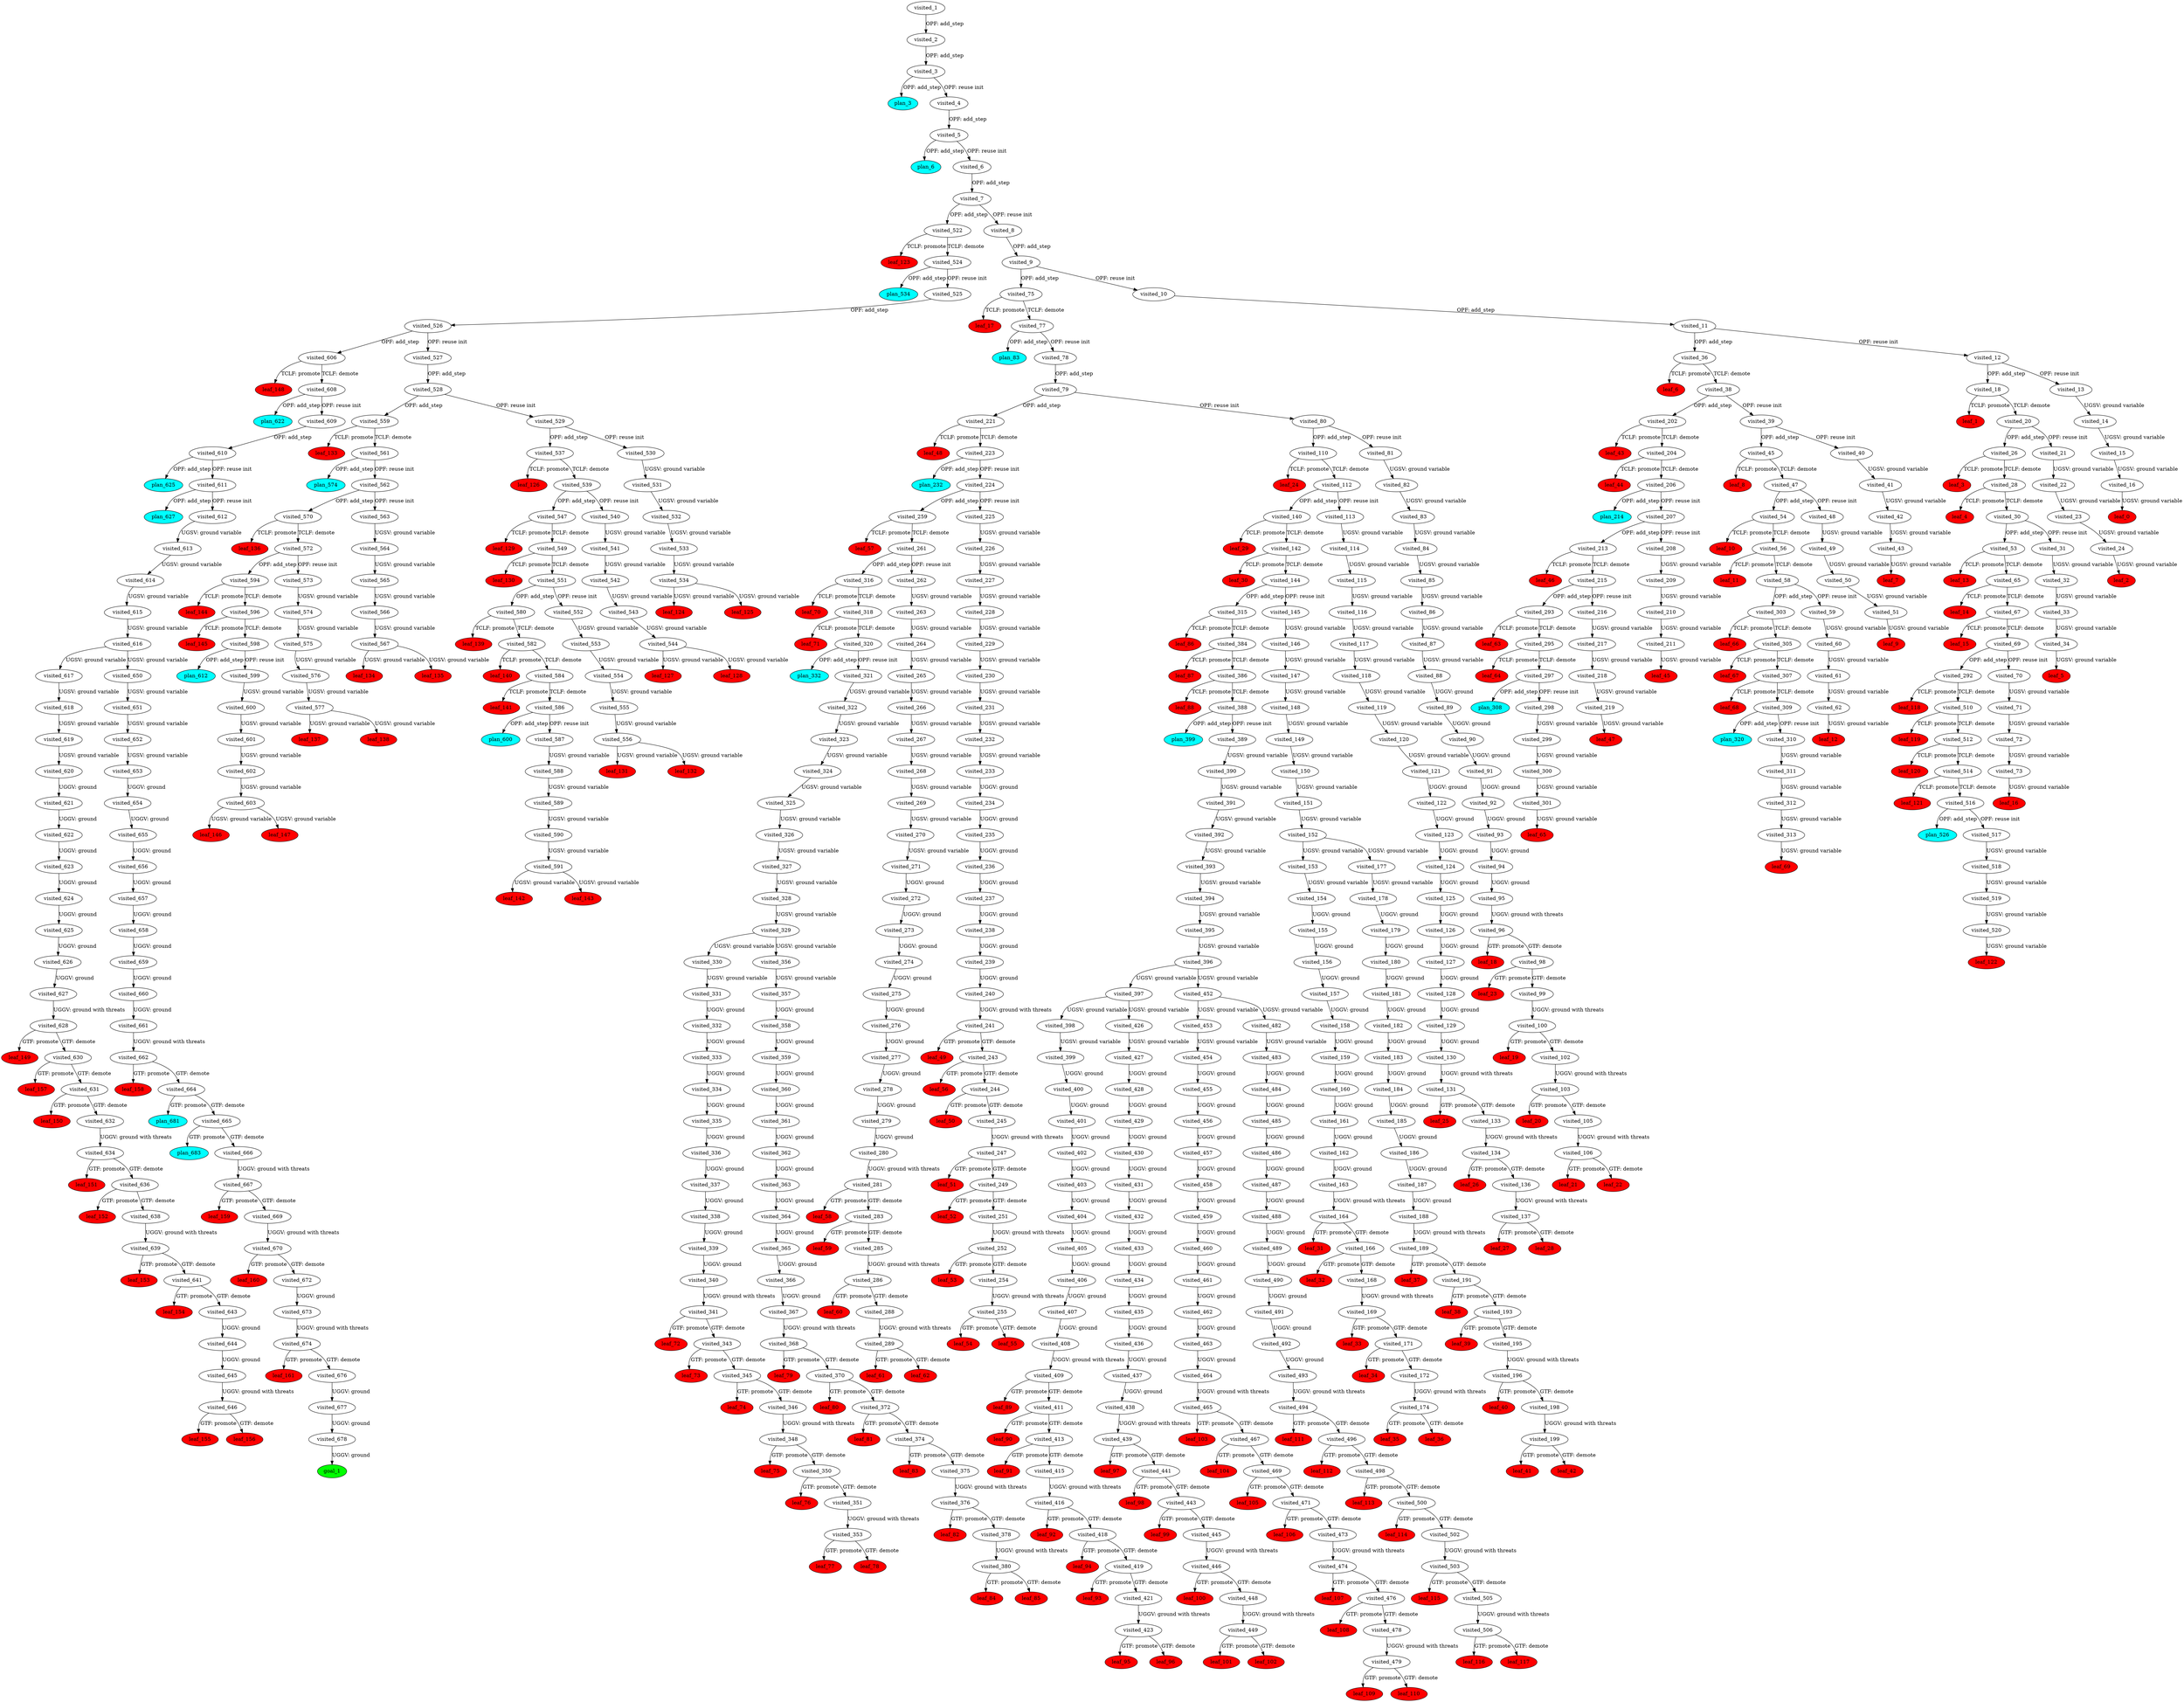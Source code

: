 digraph {
	"fe318a9e-8e49-9061-d805-aa2b2d6436ea" [label=plan_0 fillcolor=cyan style=filled]
	"fe318a9e-8e49-9061-d805-aa2b2d6436ea" [label=visited_1 fillcolor=white style=filled]
	"2ac3aafc-94fe-0779-d355-652e5ec7a8f6" [label=plan_1 fillcolor=cyan style=filled]
	"fe318a9e-8e49-9061-d805-aa2b2d6436ea" -> "2ac3aafc-94fe-0779-d355-652e5ec7a8f6" [label="OPF: add_step"]
	"2ac3aafc-94fe-0779-d355-652e5ec7a8f6" [label=visited_2 fillcolor=white style=filled]
	"3f381a63-a4ac-2176-8882-7b82da6d33da" [label=plan_2 fillcolor=cyan style=filled]
	"2ac3aafc-94fe-0779-d355-652e5ec7a8f6" -> "3f381a63-a4ac-2176-8882-7b82da6d33da" [label="OPF: add_step"]
	"3f381a63-a4ac-2176-8882-7b82da6d33da" [label=visited_3 fillcolor=white style=filled]
	"81d9cff9-9de2-d8ca-4edc-3a083442853a" [label=plan_3 fillcolor=cyan style=filled]
	"3f381a63-a4ac-2176-8882-7b82da6d33da" -> "81d9cff9-9de2-d8ca-4edc-3a083442853a" [label="OPF: add_step"]
	"fd0be52c-971b-a682-6c4d-181069793532" [label=plan_4 fillcolor=cyan style=filled]
	"3f381a63-a4ac-2176-8882-7b82da6d33da" -> "fd0be52c-971b-a682-6c4d-181069793532" [label="OPF: reuse init"]
	"fd0be52c-971b-a682-6c4d-181069793532" [label=visited_4 fillcolor=white style=filled]
	"c3b44bae-101c-1fa0-4df4-8d1fff3c6eb0" [label=plan_5 fillcolor=cyan style=filled]
	"fd0be52c-971b-a682-6c4d-181069793532" -> "c3b44bae-101c-1fa0-4df4-8d1fff3c6eb0" [label="OPF: add_step"]
	"c3b44bae-101c-1fa0-4df4-8d1fff3c6eb0" [label=visited_5 fillcolor=white style=filled]
	"84dc5e33-7555-7a6c-d6c1-de5749fa485d" [label=plan_6 fillcolor=cyan style=filled]
	"c3b44bae-101c-1fa0-4df4-8d1fff3c6eb0" -> "84dc5e33-7555-7a6c-d6c1-de5749fa485d" [label="OPF: add_step"]
	"0809c464-fc90-d88a-e33b-b3e0d5f00f27" [label=plan_7 fillcolor=cyan style=filled]
	"c3b44bae-101c-1fa0-4df4-8d1fff3c6eb0" -> "0809c464-fc90-d88a-e33b-b3e0d5f00f27" [label="OPF: reuse init"]
	"0809c464-fc90-d88a-e33b-b3e0d5f00f27" [label=visited_6 fillcolor=white style=filled]
	"f60fdbf2-23b8-f542-6602-3be329fda256" [label=plan_8 fillcolor=cyan style=filled]
	"0809c464-fc90-d88a-e33b-b3e0d5f00f27" -> "f60fdbf2-23b8-f542-6602-3be329fda256" [label="OPF: add_step"]
	"f60fdbf2-23b8-f542-6602-3be329fda256" [label=visited_7 fillcolor=white style=filled]
	"dac7bffa-d55a-3290-430c-a1a07946293c" [label=plan_9 fillcolor=cyan style=filled]
	"f60fdbf2-23b8-f542-6602-3be329fda256" -> "dac7bffa-d55a-3290-430c-a1a07946293c" [label="OPF: add_step"]
	"632cd092-5b80-f397-f347-e18df7dea35a" [label=plan_10 fillcolor=cyan style=filled]
	"f60fdbf2-23b8-f542-6602-3be329fda256" -> "632cd092-5b80-f397-f347-e18df7dea35a" [label="OPF: reuse init"]
	"632cd092-5b80-f397-f347-e18df7dea35a" [label=visited_8 fillcolor=white style=filled]
	"42d4c734-8ed6-5860-18da-fb7a4af3e1d7" [label=plan_11 fillcolor=cyan style=filled]
	"632cd092-5b80-f397-f347-e18df7dea35a" -> "42d4c734-8ed6-5860-18da-fb7a4af3e1d7" [label="OPF: add_step"]
	"42d4c734-8ed6-5860-18da-fb7a4af3e1d7" [label=visited_9 fillcolor=white style=filled]
	"4087550b-f80b-ba34-f31f-24084d927676" [label=plan_12 fillcolor=cyan style=filled]
	"42d4c734-8ed6-5860-18da-fb7a4af3e1d7" -> "4087550b-f80b-ba34-f31f-24084d927676" [label="OPF: add_step"]
	"1ff868e7-2e48-e95b-dae8-6239f05e6b17" [label=plan_13 fillcolor=cyan style=filled]
	"42d4c734-8ed6-5860-18da-fb7a4af3e1d7" -> "1ff868e7-2e48-e95b-dae8-6239f05e6b17" [label="OPF: reuse init"]
	"1ff868e7-2e48-e95b-dae8-6239f05e6b17" [label=visited_10 fillcolor=white style=filled]
	"3c64b7e5-54ef-e054-0206-ad9d9be6aa29" [label=plan_14 fillcolor=cyan style=filled]
	"1ff868e7-2e48-e95b-dae8-6239f05e6b17" -> "3c64b7e5-54ef-e054-0206-ad9d9be6aa29" [label="OPF: add_step"]
	"3c64b7e5-54ef-e054-0206-ad9d9be6aa29" [label=visited_11 fillcolor=white style=filled]
	"00d9dc89-0e6d-62f9-988f-00a8e643b83e" [label=plan_15 fillcolor=cyan style=filled]
	"3c64b7e5-54ef-e054-0206-ad9d9be6aa29" -> "00d9dc89-0e6d-62f9-988f-00a8e643b83e" [label="OPF: add_step"]
	"23d34fb6-58a5-802e-d779-87b7ae6791cd" [label=plan_16 fillcolor=cyan style=filled]
	"3c64b7e5-54ef-e054-0206-ad9d9be6aa29" -> "23d34fb6-58a5-802e-d779-87b7ae6791cd" [label="OPF: reuse init"]
	"23d34fb6-58a5-802e-d779-87b7ae6791cd" [label=visited_12 fillcolor=white style=filled]
	"19f58e82-5008-606f-dbf5-aafeb67a3c07" [label=plan_17 fillcolor=cyan style=filled]
	"23d34fb6-58a5-802e-d779-87b7ae6791cd" -> "19f58e82-5008-606f-dbf5-aafeb67a3c07" [label="OPF: add_step"]
	"1e7c30a0-7614-17f3-d817-3ad5ca1ac0b5" [label=plan_18 fillcolor=cyan style=filled]
	"23d34fb6-58a5-802e-d779-87b7ae6791cd" -> "1e7c30a0-7614-17f3-d817-3ad5ca1ac0b5" [label="OPF: reuse init"]
	"1e7c30a0-7614-17f3-d817-3ad5ca1ac0b5" [label=visited_13 fillcolor=white style=filled]
	"b3cbc1c4-4cdf-2ab5-94a0-f4355b3d7f2a" [label=plan_19 fillcolor=cyan style=filled]
	"1e7c30a0-7614-17f3-d817-3ad5ca1ac0b5" -> "b3cbc1c4-4cdf-2ab5-94a0-f4355b3d7f2a" [label="UGSV: ground variable"]
	"b3cbc1c4-4cdf-2ab5-94a0-f4355b3d7f2a" [label=visited_14 fillcolor=white style=filled]
	"0961b319-3403-3f08-9a60-7945e6bbba9e" [label=plan_20 fillcolor=cyan style=filled]
	"b3cbc1c4-4cdf-2ab5-94a0-f4355b3d7f2a" -> "0961b319-3403-3f08-9a60-7945e6bbba9e" [label="UGSV: ground variable"]
	"0961b319-3403-3f08-9a60-7945e6bbba9e" [label=visited_15 fillcolor=white style=filled]
	"82b3158f-7d03-3875-3b3a-ef0a5557bd35" [label=plan_21 fillcolor=cyan style=filled]
	"0961b319-3403-3f08-9a60-7945e6bbba9e" -> "82b3158f-7d03-3875-3b3a-ef0a5557bd35" [label="UGSV: ground variable"]
	"82b3158f-7d03-3875-3b3a-ef0a5557bd35" [label=visited_16 fillcolor=white style=filled]
	"6bd95a4f-37bf-fcbd-87a4-53041ff3a9f8" [label=plan_22 fillcolor=cyan style=filled]
	"82b3158f-7d03-3875-3b3a-ef0a5557bd35" -> "6bd95a4f-37bf-fcbd-87a4-53041ff3a9f8" [label="UGSV: ground variable"]
	"6bd95a4f-37bf-fcbd-87a4-53041ff3a9f8" [label=visited_17 fillcolor=white style=filled]
	"6bd95a4f-37bf-fcbd-87a4-53041ff3a9f8" [label=leaf_0 fillcolor=red style=filled]
	"19f58e82-5008-606f-dbf5-aafeb67a3c07" [label=visited_18 fillcolor=white style=filled]
	"efb3eb37-6d57-ffd7-2ea5-f54bfafbb18e" [label=plan_23 fillcolor=cyan style=filled]
	"19f58e82-5008-606f-dbf5-aafeb67a3c07" -> "efb3eb37-6d57-ffd7-2ea5-f54bfafbb18e" [label="TCLF: promote"]
	"818b0652-7974-8626-8352-a5d609954fc3" [label=plan_24 fillcolor=cyan style=filled]
	"19f58e82-5008-606f-dbf5-aafeb67a3c07" -> "818b0652-7974-8626-8352-a5d609954fc3" [label="TCLF: demote"]
	"efb3eb37-6d57-ffd7-2ea5-f54bfafbb18e" [label=visited_19 fillcolor=white style=filled]
	"efb3eb37-6d57-ffd7-2ea5-f54bfafbb18e" [label=leaf_1 fillcolor=red style=filled]
	"818b0652-7974-8626-8352-a5d609954fc3" [label=visited_20 fillcolor=white style=filled]
	"cfe4ce7b-2cd2-3623-e3be-6d6c88f25856" [label=plan_25 fillcolor=cyan style=filled]
	"818b0652-7974-8626-8352-a5d609954fc3" -> "cfe4ce7b-2cd2-3623-e3be-6d6c88f25856" [label="OPF: add_step"]
	"477ab887-4ae3-ba94-3020-366c7a7634b5" [label=plan_26 fillcolor=cyan style=filled]
	"818b0652-7974-8626-8352-a5d609954fc3" -> "477ab887-4ae3-ba94-3020-366c7a7634b5" [label="OPF: reuse init"]
	"477ab887-4ae3-ba94-3020-366c7a7634b5" [label=visited_21 fillcolor=white style=filled]
	"166e6aeb-7f1e-d1ea-61ab-0704de8e2646" [label=plan_27 fillcolor=cyan style=filled]
	"477ab887-4ae3-ba94-3020-366c7a7634b5" -> "166e6aeb-7f1e-d1ea-61ab-0704de8e2646" [label="UGSV: ground variable"]
	"166e6aeb-7f1e-d1ea-61ab-0704de8e2646" [label=visited_22 fillcolor=white style=filled]
	"eea0e30e-96be-e52e-65c1-efd6cf1f5a98" [label=plan_28 fillcolor=cyan style=filled]
	"166e6aeb-7f1e-d1ea-61ab-0704de8e2646" -> "eea0e30e-96be-e52e-65c1-efd6cf1f5a98" [label="UGSV: ground variable"]
	"eea0e30e-96be-e52e-65c1-efd6cf1f5a98" [label=visited_23 fillcolor=white style=filled]
	"3977c6c3-4f75-d392-fca7-e61410b7ca01" [label=plan_29 fillcolor=cyan style=filled]
	"eea0e30e-96be-e52e-65c1-efd6cf1f5a98" -> "3977c6c3-4f75-d392-fca7-e61410b7ca01" [label="UGSV: ground variable"]
	"3977c6c3-4f75-d392-fca7-e61410b7ca01" [label=visited_24 fillcolor=white style=filled]
	"41c7a406-9359-fb5d-9ac7-25209670efb3" [label=plan_30 fillcolor=cyan style=filled]
	"3977c6c3-4f75-d392-fca7-e61410b7ca01" -> "41c7a406-9359-fb5d-9ac7-25209670efb3" [label="UGSV: ground variable"]
	"41c7a406-9359-fb5d-9ac7-25209670efb3" [label=visited_25 fillcolor=white style=filled]
	"41c7a406-9359-fb5d-9ac7-25209670efb3" [label=leaf_2 fillcolor=red style=filled]
	"cfe4ce7b-2cd2-3623-e3be-6d6c88f25856" [label=visited_26 fillcolor=white style=filled]
	"076c1833-ca50-e117-95f9-6dfa933ac61c" [label=plan_31 fillcolor=cyan style=filled]
	"cfe4ce7b-2cd2-3623-e3be-6d6c88f25856" -> "076c1833-ca50-e117-95f9-6dfa933ac61c" [label="TCLF: promote"]
	"0c586c0a-1cb6-e17b-0974-52d8b082a958" [label=plan_32 fillcolor=cyan style=filled]
	"cfe4ce7b-2cd2-3623-e3be-6d6c88f25856" -> "0c586c0a-1cb6-e17b-0974-52d8b082a958" [label="TCLF: demote"]
	"076c1833-ca50-e117-95f9-6dfa933ac61c" [label=visited_27 fillcolor=white style=filled]
	"076c1833-ca50-e117-95f9-6dfa933ac61c" [label=leaf_3 fillcolor=red style=filled]
	"0c586c0a-1cb6-e17b-0974-52d8b082a958" [label=visited_28 fillcolor=white style=filled]
	"571cdfbf-8dd9-bb83-9877-c24c8842955a" [label=plan_33 fillcolor=cyan style=filled]
	"0c586c0a-1cb6-e17b-0974-52d8b082a958" -> "571cdfbf-8dd9-bb83-9877-c24c8842955a" [label="TCLF: promote"]
	"04579d6f-93d3-125a-3a56-04b37acd003a" [label=plan_34 fillcolor=cyan style=filled]
	"0c586c0a-1cb6-e17b-0974-52d8b082a958" -> "04579d6f-93d3-125a-3a56-04b37acd003a" [label="TCLF: demote"]
	"571cdfbf-8dd9-bb83-9877-c24c8842955a" [label=visited_29 fillcolor=white style=filled]
	"571cdfbf-8dd9-bb83-9877-c24c8842955a" [label=leaf_4 fillcolor=red style=filled]
	"04579d6f-93d3-125a-3a56-04b37acd003a" [label=visited_30 fillcolor=white style=filled]
	"d52939e5-3be4-5056-e7ea-6db48802bbd2" [label=plan_35 fillcolor=cyan style=filled]
	"04579d6f-93d3-125a-3a56-04b37acd003a" -> "d52939e5-3be4-5056-e7ea-6db48802bbd2" [label="OPF: add_step"]
	"922e047f-b5c1-2af0-a296-884f541eb2a4" [label=plan_36 fillcolor=cyan style=filled]
	"04579d6f-93d3-125a-3a56-04b37acd003a" -> "922e047f-b5c1-2af0-a296-884f541eb2a4" [label="OPF: reuse init"]
	"922e047f-b5c1-2af0-a296-884f541eb2a4" [label=visited_31 fillcolor=white style=filled]
	"205cf4ec-8518-1eb4-c115-761359393a5d" [label=plan_37 fillcolor=cyan style=filled]
	"922e047f-b5c1-2af0-a296-884f541eb2a4" -> "205cf4ec-8518-1eb4-c115-761359393a5d" [label="UGSV: ground variable"]
	"205cf4ec-8518-1eb4-c115-761359393a5d" [label=visited_32 fillcolor=white style=filled]
	"bec4ee08-70ec-69c4-124b-035f24b9be69" [label=plan_38 fillcolor=cyan style=filled]
	"205cf4ec-8518-1eb4-c115-761359393a5d" -> "bec4ee08-70ec-69c4-124b-035f24b9be69" [label="UGSV: ground variable"]
	"bec4ee08-70ec-69c4-124b-035f24b9be69" [label=visited_33 fillcolor=white style=filled]
	"89efa861-bb2b-35a2-7677-7d6d95745ff7" [label=plan_39 fillcolor=cyan style=filled]
	"bec4ee08-70ec-69c4-124b-035f24b9be69" -> "89efa861-bb2b-35a2-7677-7d6d95745ff7" [label="UGSV: ground variable"]
	"89efa861-bb2b-35a2-7677-7d6d95745ff7" [label=visited_34 fillcolor=white style=filled]
	"12f04460-d6ad-f137-a196-5413d881a73a" [label=plan_40 fillcolor=cyan style=filled]
	"89efa861-bb2b-35a2-7677-7d6d95745ff7" -> "12f04460-d6ad-f137-a196-5413d881a73a" [label="UGSV: ground variable"]
	"12f04460-d6ad-f137-a196-5413d881a73a" [label=visited_35 fillcolor=white style=filled]
	"12f04460-d6ad-f137-a196-5413d881a73a" [label=leaf_5 fillcolor=red style=filled]
	"00d9dc89-0e6d-62f9-988f-00a8e643b83e" [label=visited_36 fillcolor=white style=filled]
	"ed1d6d27-03ae-fa62-764d-a24314faa0f5" [label=plan_41 fillcolor=cyan style=filled]
	"00d9dc89-0e6d-62f9-988f-00a8e643b83e" -> "ed1d6d27-03ae-fa62-764d-a24314faa0f5" [label="TCLF: promote"]
	"877477ad-94a2-2b24-c028-286b5402b337" [label=plan_42 fillcolor=cyan style=filled]
	"00d9dc89-0e6d-62f9-988f-00a8e643b83e" -> "877477ad-94a2-2b24-c028-286b5402b337" [label="TCLF: demote"]
	"ed1d6d27-03ae-fa62-764d-a24314faa0f5" [label=visited_37 fillcolor=white style=filled]
	"ed1d6d27-03ae-fa62-764d-a24314faa0f5" [label=leaf_6 fillcolor=red style=filled]
	"877477ad-94a2-2b24-c028-286b5402b337" [label=visited_38 fillcolor=white style=filled]
	"433fca8a-f72a-1b7a-ea78-b0884c9b9009" [label=plan_43 fillcolor=cyan style=filled]
	"877477ad-94a2-2b24-c028-286b5402b337" -> "433fca8a-f72a-1b7a-ea78-b0884c9b9009" [label="OPF: add_step"]
	"02e842bb-9391-6c8b-5628-c13eea9b85eb" [label=plan_44 fillcolor=cyan style=filled]
	"877477ad-94a2-2b24-c028-286b5402b337" -> "02e842bb-9391-6c8b-5628-c13eea9b85eb" [label="OPF: reuse init"]
	"02e842bb-9391-6c8b-5628-c13eea9b85eb" [label=visited_39 fillcolor=white style=filled]
	"bce642a4-05cd-4d7c-d231-6495e333b8d0" [label=plan_45 fillcolor=cyan style=filled]
	"02e842bb-9391-6c8b-5628-c13eea9b85eb" -> "bce642a4-05cd-4d7c-d231-6495e333b8d0" [label="OPF: add_step"]
	"65022273-ac5f-a726-2064-b2a131f5ee86" [label=plan_46 fillcolor=cyan style=filled]
	"02e842bb-9391-6c8b-5628-c13eea9b85eb" -> "65022273-ac5f-a726-2064-b2a131f5ee86" [label="OPF: reuse init"]
	"65022273-ac5f-a726-2064-b2a131f5ee86" [label=visited_40 fillcolor=white style=filled]
	"1f1d1b20-be91-dd2a-bf02-4c09051d1800" [label=plan_47 fillcolor=cyan style=filled]
	"65022273-ac5f-a726-2064-b2a131f5ee86" -> "1f1d1b20-be91-dd2a-bf02-4c09051d1800" [label="UGSV: ground variable"]
	"1f1d1b20-be91-dd2a-bf02-4c09051d1800" [label=visited_41 fillcolor=white style=filled]
	"202a9ced-885a-fb35-db8e-e298f561f4c3" [label=plan_48 fillcolor=cyan style=filled]
	"1f1d1b20-be91-dd2a-bf02-4c09051d1800" -> "202a9ced-885a-fb35-db8e-e298f561f4c3" [label="UGSV: ground variable"]
	"202a9ced-885a-fb35-db8e-e298f561f4c3" [label=visited_42 fillcolor=white style=filled]
	"796c6ae6-fc19-285d-92d1-3d77da532699" [label=plan_49 fillcolor=cyan style=filled]
	"202a9ced-885a-fb35-db8e-e298f561f4c3" -> "796c6ae6-fc19-285d-92d1-3d77da532699" [label="UGSV: ground variable"]
	"796c6ae6-fc19-285d-92d1-3d77da532699" [label=visited_43 fillcolor=white style=filled]
	"3e4c23fb-1f0b-1094-597c-e0cf50ad9cd5" [label=plan_50 fillcolor=cyan style=filled]
	"796c6ae6-fc19-285d-92d1-3d77da532699" -> "3e4c23fb-1f0b-1094-597c-e0cf50ad9cd5" [label="UGSV: ground variable"]
	"3e4c23fb-1f0b-1094-597c-e0cf50ad9cd5" [label=visited_44 fillcolor=white style=filled]
	"3e4c23fb-1f0b-1094-597c-e0cf50ad9cd5" [label=leaf_7 fillcolor=red style=filled]
	"bce642a4-05cd-4d7c-d231-6495e333b8d0" [label=visited_45 fillcolor=white style=filled]
	"1f7e09de-b799-08b6-8095-fa69db07a2a9" [label=plan_51 fillcolor=cyan style=filled]
	"bce642a4-05cd-4d7c-d231-6495e333b8d0" -> "1f7e09de-b799-08b6-8095-fa69db07a2a9" [label="TCLF: promote"]
	"0f9d7819-53e6-c977-488d-5d8d0aef77ed" [label=plan_52 fillcolor=cyan style=filled]
	"bce642a4-05cd-4d7c-d231-6495e333b8d0" -> "0f9d7819-53e6-c977-488d-5d8d0aef77ed" [label="TCLF: demote"]
	"1f7e09de-b799-08b6-8095-fa69db07a2a9" [label=visited_46 fillcolor=white style=filled]
	"1f7e09de-b799-08b6-8095-fa69db07a2a9" [label=leaf_8 fillcolor=red style=filled]
	"0f9d7819-53e6-c977-488d-5d8d0aef77ed" [label=visited_47 fillcolor=white style=filled]
	"36514258-4ca1-5720-22b8-952ee11b1719" [label=plan_53 fillcolor=cyan style=filled]
	"0f9d7819-53e6-c977-488d-5d8d0aef77ed" -> "36514258-4ca1-5720-22b8-952ee11b1719" [label="OPF: add_step"]
	"aa68a301-734a-f94f-4ab9-e0dff4a3ee30" [label=plan_54 fillcolor=cyan style=filled]
	"0f9d7819-53e6-c977-488d-5d8d0aef77ed" -> "aa68a301-734a-f94f-4ab9-e0dff4a3ee30" [label="OPF: reuse init"]
	"aa68a301-734a-f94f-4ab9-e0dff4a3ee30" [label=visited_48 fillcolor=white style=filled]
	"55957cd1-a691-c0e6-1600-b3cf3f0e3075" [label=plan_55 fillcolor=cyan style=filled]
	"aa68a301-734a-f94f-4ab9-e0dff4a3ee30" -> "55957cd1-a691-c0e6-1600-b3cf3f0e3075" [label="UGSV: ground variable"]
	"55957cd1-a691-c0e6-1600-b3cf3f0e3075" [label=visited_49 fillcolor=white style=filled]
	"ca33dd84-58c2-77f1-5b68-d4ee2f9997c3" [label=plan_56 fillcolor=cyan style=filled]
	"55957cd1-a691-c0e6-1600-b3cf3f0e3075" -> "ca33dd84-58c2-77f1-5b68-d4ee2f9997c3" [label="UGSV: ground variable"]
	"ca33dd84-58c2-77f1-5b68-d4ee2f9997c3" [label=visited_50 fillcolor=white style=filled]
	"613c9847-19ec-4e51-1d9d-dee1e09189f1" [label=plan_57 fillcolor=cyan style=filled]
	"ca33dd84-58c2-77f1-5b68-d4ee2f9997c3" -> "613c9847-19ec-4e51-1d9d-dee1e09189f1" [label="UGSV: ground variable"]
	"613c9847-19ec-4e51-1d9d-dee1e09189f1" [label=visited_51 fillcolor=white style=filled]
	"a8f75fed-0ae7-00f7-9d0a-afe2adc8a219" [label=plan_58 fillcolor=cyan style=filled]
	"613c9847-19ec-4e51-1d9d-dee1e09189f1" -> "a8f75fed-0ae7-00f7-9d0a-afe2adc8a219" [label="UGSV: ground variable"]
	"a8f75fed-0ae7-00f7-9d0a-afe2adc8a219" [label=visited_52 fillcolor=white style=filled]
	"a8f75fed-0ae7-00f7-9d0a-afe2adc8a219" [label=leaf_9 fillcolor=red style=filled]
	"d52939e5-3be4-5056-e7ea-6db48802bbd2" [label=visited_53 fillcolor=white style=filled]
	"ff2c37dc-6bfc-abd7-9831-3d758b719ba7" [label=plan_59 fillcolor=cyan style=filled]
	"d52939e5-3be4-5056-e7ea-6db48802bbd2" -> "ff2c37dc-6bfc-abd7-9831-3d758b719ba7" [label="TCLF: promote"]
	"68ec88eb-60d2-642e-a670-af0fc40586bc" [label=plan_60 fillcolor=cyan style=filled]
	"d52939e5-3be4-5056-e7ea-6db48802bbd2" -> "68ec88eb-60d2-642e-a670-af0fc40586bc" [label="TCLF: demote"]
	"36514258-4ca1-5720-22b8-952ee11b1719" [label=visited_54 fillcolor=white style=filled]
	"3fd6f99e-ea03-486f-57d6-6988013319d1" [label=plan_61 fillcolor=cyan style=filled]
	"36514258-4ca1-5720-22b8-952ee11b1719" -> "3fd6f99e-ea03-486f-57d6-6988013319d1" [label="TCLF: promote"]
	"150b8146-856f-fc5c-2d55-b7414b842799" [label=plan_62 fillcolor=cyan style=filled]
	"36514258-4ca1-5720-22b8-952ee11b1719" -> "150b8146-856f-fc5c-2d55-b7414b842799" [label="TCLF: demote"]
	"3fd6f99e-ea03-486f-57d6-6988013319d1" [label=visited_55 fillcolor=white style=filled]
	"3fd6f99e-ea03-486f-57d6-6988013319d1" [label=leaf_10 fillcolor=red style=filled]
	"150b8146-856f-fc5c-2d55-b7414b842799" [label=visited_56 fillcolor=white style=filled]
	"41a50d68-4140-4d41-cea7-252160b1aac5" [label=plan_63 fillcolor=cyan style=filled]
	"150b8146-856f-fc5c-2d55-b7414b842799" -> "41a50d68-4140-4d41-cea7-252160b1aac5" [label="TCLF: promote"]
	"aed65001-b46d-7853-d126-ed1711958966" [label=plan_64 fillcolor=cyan style=filled]
	"150b8146-856f-fc5c-2d55-b7414b842799" -> "aed65001-b46d-7853-d126-ed1711958966" [label="TCLF: demote"]
	"41a50d68-4140-4d41-cea7-252160b1aac5" [label=visited_57 fillcolor=white style=filled]
	"41a50d68-4140-4d41-cea7-252160b1aac5" [label=leaf_11 fillcolor=red style=filled]
	"aed65001-b46d-7853-d126-ed1711958966" [label=visited_58 fillcolor=white style=filled]
	"e4af65aa-08f3-43a9-1398-592b698681df" [label=plan_65 fillcolor=cyan style=filled]
	"aed65001-b46d-7853-d126-ed1711958966" -> "e4af65aa-08f3-43a9-1398-592b698681df" [label="OPF: add_step"]
	"1db60efe-740a-a8ad-4545-448dad2aa94b" [label=plan_66 fillcolor=cyan style=filled]
	"aed65001-b46d-7853-d126-ed1711958966" -> "1db60efe-740a-a8ad-4545-448dad2aa94b" [label="OPF: reuse init"]
	"1db60efe-740a-a8ad-4545-448dad2aa94b" [label=visited_59 fillcolor=white style=filled]
	"3adbd2b2-943a-1af1-c146-3a0a8763edcb" [label=plan_67 fillcolor=cyan style=filled]
	"1db60efe-740a-a8ad-4545-448dad2aa94b" -> "3adbd2b2-943a-1af1-c146-3a0a8763edcb" [label="UGSV: ground variable"]
	"3adbd2b2-943a-1af1-c146-3a0a8763edcb" [label=visited_60 fillcolor=white style=filled]
	"6b1b8c03-0b7e-cd79-cc1b-0d55933be58a" [label=plan_68 fillcolor=cyan style=filled]
	"3adbd2b2-943a-1af1-c146-3a0a8763edcb" -> "6b1b8c03-0b7e-cd79-cc1b-0d55933be58a" [label="UGSV: ground variable"]
	"6b1b8c03-0b7e-cd79-cc1b-0d55933be58a" [label=visited_61 fillcolor=white style=filled]
	"b1f6d38e-4297-bb04-66f2-1e777ecbca9c" [label=plan_69 fillcolor=cyan style=filled]
	"6b1b8c03-0b7e-cd79-cc1b-0d55933be58a" -> "b1f6d38e-4297-bb04-66f2-1e777ecbca9c" [label="UGSV: ground variable"]
	"b1f6d38e-4297-bb04-66f2-1e777ecbca9c" [label=visited_62 fillcolor=white style=filled]
	"f716b195-a06f-2919-9b58-0ad0dc3a765a" [label=plan_70 fillcolor=cyan style=filled]
	"b1f6d38e-4297-bb04-66f2-1e777ecbca9c" -> "f716b195-a06f-2919-9b58-0ad0dc3a765a" [label="UGSV: ground variable"]
	"f716b195-a06f-2919-9b58-0ad0dc3a765a" [label=visited_63 fillcolor=white style=filled]
	"f716b195-a06f-2919-9b58-0ad0dc3a765a" [label=leaf_12 fillcolor=red style=filled]
	"ff2c37dc-6bfc-abd7-9831-3d758b719ba7" [label=visited_64 fillcolor=white style=filled]
	"ff2c37dc-6bfc-abd7-9831-3d758b719ba7" [label=leaf_13 fillcolor=red style=filled]
	"68ec88eb-60d2-642e-a670-af0fc40586bc" [label=visited_65 fillcolor=white style=filled]
	"c3e8212d-744f-eff8-8257-7dd19d193891" [label=plan_71 fillcolor=cyan style=filled]
	"68ec88eb-60d2-642e-a670-af0fc40586bc" -> "c3e8212d-744f-eff8-8257-7dd19d193891" [label="TCLF: promote"]
	"c1204784-51e5-0918-df04-ea9f4505f98e" [label=plan_72 fillcolor=cyan style=filled]
	"68ec88eb-60d2-642e-a670-af0fc40586bc" -> "c1204784-51e5-0918-df04-ea9f4505f98e" [label="TCLF: demote"]
	"c3e8212d-744f-eff8-8257-7dd19d193891" [label=visited_66 fillcolor=white style=filled]
	"c3e8212d-744f-eff8-8257-7dd19d193891" [label=leaf_14 fillcolor=red style=filled]
	"c1204784-51e5-0918-df04-ea9f4505f98e" [label=visited_67 fillcolor=white style=filled]
	"db0dc10e-1ca4-8caf-59c1-3fccf5fe9cc4" [label=plan_73 fillcolor=cyan style=filled]
	"c1204784-51e5-0918-df04-ea9f4505f98e" -> "db0dc10e-1ca4-8caf-59c1-3fccf5fe9cc4" [label="TCLF: promote"]
	"d4d8c52e-d4c6-c7db-3cb4-8481b4f82d12" [label=plan_74 fillcolor=cyan style=filled]
	"c1204784-51e5-0918-df04-ea9f4505f98e" -> "d4d8c52e-d4c6-c7db-3cb4-8481b4f82d12" [label="TCLF: demote"]
	"db0dc10e-1ca4-8caf-59c1-3fccf5fe9cc4" [label=visited_68 fillcolor=white style=filled]
	"db0dc10e-1ca4-8caf-59c1-3fccf5fe9cc4" [label=leaf_15 fillcolor=red style=filled]
	"d4d8c52e-d4c6-c7db-3cb4-8481b4f82d12" [label=visited_69 fillcolor=white style=filled]
	"bfa55677-89a2-9dad-5422-7d6dc454d1a5" [label=plan_75 fillcolor=cyan style=filled]
	"d4d8c52e-d4c6-c7db-3cb4-8481b4f82d12" -> "bfa55677-89a2-9dad-5422-7d6dc454d1a5" [label="OPF: add_step"]
	"5bf0e042-bf56-7386-a6e2-e3f47174bbc8" [label=plan_76 fillcolor=cyan style=filled]
	"d4d8c52e-d4c6-c7db-3cb4-8481b4f82d12" -> "5bf0e042-bf56-7386-a6e2-e3f47174bbc8" [label="OPF: reuse init"]
	"5bf0e042-bf56-7386-a6e2-e3f47174bbc8" [label=visited_70 fillcolor=white style=filled]
	"bb77e34a-38f2-22b9-8310-6b55f638900a" [label=plan_77 fillcolor=cyan style=filled]
	"5bf0e042-bf56-7386-a6e2-e3f47174bbc8" -> "bb77e34a-38f2-22b9-8310-6b55f638900a" [label="UGSV: ground variable"]
	"bb77e34a-38f2-22b9-8310-6b55f638900a" [label=visited_71 fillcolor=white style=filled]
	"3b8846e6-1823-9790-4046-0d07d4539094" [label=plan_78 fillcolor=cyan style=filled]
	"bb77e34a-38f2-22b9-8310-6b55f638900a" -> "3b8846e6-1823-9790-4046-0d07d4539094" [label="UGSV: ground variable"]
	"3b8846e6-1823-9790-4046-0d07d4539094" [label=visited_72 fillcolor=white style=filled]
	"03305744-9ae4-16ba-0228-62c4b7ab7799" [label=plan_79 fillcolor=cyan style=filled]
	"3b8846e6-1823-9790-4046-0d07d4539094" -> "03305744-9ae4-16ba-0228-62c4b7ab7799" [label="UGSV: ground variable"]
	"03305744-9ae4-16ba-0228-62c4b7ab7799" [label=visited_73 fillcolor=white style=filled]
	"833d19ff-3168-89f2-595f-0d20f3966a62" [label=plan_80 fillcolor=cyan style=filled]
	"03305744-9ae4-16ba-0228-62c4b7ab7799" -> "833d19ff-3168-89f2-595f-0d20f3966a62" [label="UGSV: ground variable"]
	"833d19ff-3168-89f2-595f-0d20f3966a62" [label=visited_74 fillcolor=white style=filled]
	"833d19ff-3168-89f2-595f-0d20f3966a62" [label=leaf_16 fillcolor=red style=filled]
	"4087550b-f80b-ba34-f31f-24084d927676" [label=visited_75 fillcolor=white style=filled]
	"f84a9bca-2ab7-413d-c99b-316743b6c14b" [label=plan_81 fillcolor=cyan style=filled]
	"4087550b-f80b-ba34-f31f-24084d927676" -> "f84a9bca-2ab7-413d-c99b-316743b6c14b" [label="TCLF: promote"]
	"115ca802-4310-357d-ec80-1a6f0a1dee98" [label=plan_82 fillcolor=cyan style=filled]
	"4087550b-f80b-ba34-f31f-24084d927676" -> "115ca802-4310-357d-ec80-1a6f0a1dee98" [label="TCLF: demote"]
	"f84a9bca-2ab7-413d-c99b-316743b6c14b" [label=visited_76 fillcolor=white style=filled]
	"f84a9bca-2ab7-413d-c99b-316743b6c14b" [label=leaf_17 fillcolor=red style=filled]
	"115ca802-4310-357d-ec80-1a6f0a1dee98" [label=visited_77 fillcolor=white style=filled]
	"dcc3645f-2b9e-6568-d8ee-0d81a7bbc32d" [label=plan_83 fillcolor=cyan style=filled]
	"115ca802-4310-357d-ec80-1a6f0a1dee98" -> "dcc3645f-2b9e-6568-d8ee-0d81a7bbc32d" [label="OPF: add_step"]
	"f46a9817-194a-589d-4f3f-be079dba68ea" [label=plan_84 fillcolor=cyan style=filled]
	"115ca802-4310-357d-ec80-1a6f0a1dee98" -> "f46a9817-194a-589d-4f3f-be079dba68ea" [label="OPF: reuse init"]
	"f46a9817-194a-589d-4f3f-be079dba68ea" [label=visited_78 fillcolor=white style=filled]
	"24ea2f78-24fa-350e-ec70-d93aa260f227" [label=plan_85 fillcolor=cyan style=filled]
	"f46a9817-194a-589d-4f3f-be079dba68ea" -> "24ea2f78-24fa-350e-ec70-d93aa260f227" [label="OPF: add_step"]
	"24ea2f78-24fa-350e-ec70-d93aa260f227" [label=visited_79 fillcolor=white style=filled]
	"0cdddf92-3711-9879-61a8-d644b002c52e" [label=plan_86 fillcolor=cyan style=filled]
	"24ea2f78-24fa-350e-ec70-d93aa260f227" -> "0cdddf92-3711-9879-61a8-d644b002c52e" [label="OPF: add_step"]
	"cc6c7745-06a7-bafd-0327-aec2f737e8bc" [label=plan_87 fillcolor=cyan style=filled]
	"24ea2f78-24fa-350e-ec70-d93aa260f227" -> "cc6c7745-06a7-bafd-0327-aec2f737e8bc" [label="OPF: reuse init"]
	"cc6c7745-06a7-bafd-0327-aec2f737e8bc" [label=visited_80 fillcolor=white style=filled]
	"76237f14-9d86-a7ff-3758-16cf761df97f" [label=plan_88 fillcolor=cyan style=filled]
	"cc6c7745-06a7-bafd-0327-aec2f737e8bc" -> "76237f14-9d86-a7ff-3758-16cf761df97f" [label="OPF: add_step"]
	"746cff4e-019c-2251-d590-65fa795581fa" [label=plan_89 fillcolor=cyan style=filled]
	"cc6c7745-06a7-bafd-0327-aec2f737e8bc" -> "746cff4e-019c-2251-d590-65fa795581fa" [label="OPF: reuse init"]
	"746cff4e-019c-2251-d590-65fa795581fa" [label=visited_81 fillcolor=white style=filled]
	"68353c7e-3eb0-59ec-4e6f-c9d441bff5b9" [label=plan_90 fillcolor=cyan style=filled]
	"746cff4e-019c-2251-d590-65fa795581fa" -> "68353c7e-3eb0-59ec-4e6f-c9d441bff5b9" [label="UGSV: ground variable"]
	"68353c7e-3eb0-59ec-4e6f-c9d441bff5b9" [label=visited_82 fillcolor=white style=filled]
	"ee409f44-c959-4659-db59-1d884b0af1e0" [label=plan_91 fillcolor=cyan style=filled]
	"68353c7e-3eb0-59ec-4e6f-c9d441bff5b9" -> "ee409f44-c959-4659-db59-1d884b0af1e0" [label="UGSV: ground variable"]
	"ee409f44-c959-4659-db59-1d884b0af1e0" [label=visited_83 fillcolor=white style=filled]
	"5c4cbcb4-2f04-cf18-21ba-0416e70320bd" [label=plan_92 fillcolor=cyan style=filled]
	"ee409f44-c959-4659-db59-1d884b0af1e0" -> "5c4cbcb4-2f04-cf18-21ba-0416e70320bd" [label="UGSV: ground variable"]
	"5c4cbcb4-2f04-cf18-21ba-0416e70320bd" [label=visited_84 fillcolor=white style=filled]
	"2e5b80a1-57a2-5d1c-24e1-d1d903f10ab7" [label=plan_93 fillcolor=cyan style=filled]
	"5c4cbcb4-2f04-cf18-21ba-0416e70320bd" -> "2e5b80a1-57a2-5d1c-24e1-d1d903f10ab7" [label="UGSV: ground variable"]
	"2e5b80a1-57a2-5d1c-24e1-d1d903f10ab7" [label=visited_85 fillcolor=white style=filled]
	"f45045ad-2454-9c98-1510-71bcc15d3abb" [label=plan_94 fillcolor=cyan style=filled]
	"2e5b80a1-57a2-5d1c-24e1-d1d903f10ab7" -> "f45045ad-2454-9c98-1510-71bcc15d3abb" [label="UGSV: ground variable"]
	"f45045ad-2454-9c98-1510-71bcc15d3abb" [label=visited_86 fillcolor=white style=filled]
	"7232245c-d2c3-51c2-bded-abba4e1a7019" [label=plan_95 fillcolor=cyan style=filled]
	"f45045ad-2454-9c98-1510-71bcc15d3abb" -> "7232245c-d2c3-51c2-bded-abba4e1a7019" [label="UGSV: ground variable"]
	"7232245c-d2c3-51c2-bded-abba4e1a7019" [label=visited_87 fillcolor=white style=filled]
	"05c95f58-9df5-4a21-6036-3d282e27c83f" [label=plan_96 fillcolor=cyan style=filled]
	"7232245c-d2c3-51c2-bded-abba4e1a7019" -> "05c95f58-9df5-4a21-6036-3d282e27c83f" [label="UGSV: ground variable"]
	"05c95f58-9df5-4a21-6036-3d282e27c83f" [label=visited_88 fillcolor=white style=filled]
	"6bb0c8a0-2ec0-f10a-aca5-abd4354f7ca8" [label=plan_97 fillcolor=cyan style=filled]
	"05c95f58-9df5-4a21-6036-3d282e27c83f" -> "6bb0c8a0-2ec0-f10a-aca5-abd4354f7ca8" [label="UGGV: ground"]
	"6bb0c8a0-2ec0-f10a-aca5-abd4354f7ca8" [label=visited_89 fillcolor=white style=filled]
	"50d8ae13-5a66-3824-a021-6b00a43ccdd5" [label=plan_98 fillcolor=cyan style=filled]
	"6bb0c8a0-2ec0-f10a-aca5-abd4354f7ca8" -> "50d8ae13-5a66-3824-a021-6b00a43ccdd5" [label="UGGV: ground"]
	"50d8ae13-5a66-3824-a021-6b00a43ccdd5" [label=visited_90 fillcolor=white style=filled]
	"216bb956-ec46-6708-3982-9dd41828da8f" [label=plan_99 fillcolor=cyan style=filled]
	"50d8ae13-5a66-3824-a021-6b00a43ccdd5" -> "216bb956-ec46-6708-3982-9dd41828da8f" [label="UGGV: ground"]
	"216bb956-ec46-6708-3982-9dd41828da8f" [label=visited_91 fillcolor=white style=filled]
	"a6cbb287-1432-f972-68b2-9ad37867340f" [label=plan_100 fillcolor=cyan style=filled]
	"216bb956-ec46-6708-3982-9dd41828da8f" -> "a6cbb287-1432-f972-68b2-9ad37867340f" [label="UGGV: ground"]
	"a6cbb287-1432-f972-68b2-9ad37867340f" [label=visited_92 fillcolor=white style=filled]
	"4cd3dfc4-d17e-cecb-9a49-192f7732c94b" [label=plan_101 fillcolor=cyan style=filled]
	"a6cbb287-1432-f972-68b2-9ad37867340f" -> "4cd3dfc4-d17e-cecb-9a49-192f7732c94b" [label="UGGV: ground"]
	"4cd3dfc4-d17e-cecb-9a49-192f7732c94b" [label=visited_93 fillcolor=white style=filled]
	"f8736e59-062b-d6f0-8ea4-17feb85f0883" [label=plan_102 fillcolor=cyan style=filled]
	"4cd3dfc4-d17e-cecb-9a49-192f7732c94b" -> "f8736e59-062b-d6f0-8ea4-17feb85f0883" [label="UGGV: ground"]
	"f8736e59-062b-d6f0-8ea4-17feb85f0883" [label=visited_94 fillcolor=white style=filled]
	"45358d5a-2249-aa0f-ad58-35f3f87e213c" [label=plan_103 fillcolor=cyan style=filled]
	"f8736e59-062b-d6f0-8ea4-17feb85f0883" -> "45358d5a-2249-aa0f-ad58-35f3f87e213c" [label="UGGV: ground"]
	"45358d5a-2249-aa0f-ad58-35f3f87e213c" [label=visited_95 fillcolor=white style=filled]
	"59cb1e01-8a40-b5cd-9597-b5085bed5760" [label=plan_104 fillcolor=cyan style=filled]
	"45358d5a-2249-aa0f-ad58-35f3f87e213c" -> "59cb1e01-8a40-b5cd-9597-b5085bed5760" [label="UGGV: ground with threats"]
	"59cb1e01-8a40-b5cd-9597-b5085bed5760" [label=visited_96 fillcolor=white style=filled]
	"21a44c4a-097c-763b-61dc-1d581ca88afb" [label=plan_105 fillcolor=cyan style=filled]
	"59cb1e01-8a40-b5cd-9597-b5085bed5760" -> "21a44c4a-097c-763b-61dc-1d581ca88afb" [label="GTF: promote"]
	"aadbb2fc-9331-653d-1b36-84b41b13a85f" [label=plan_106 fillcolor=cyan style=filled]
	"59cb1e01-8a40-b5cd-9597-b5085bed5760" -> "aadbb2fc-9331-653d-1b36-84b41b13a85f" [label="GTF: demote"]
	"21a44c4a-097c-763b-61dc-1d581ca88afb" [label=visited_97 fillcolor=white style=filled]
	"21a44c4a-097c-763b-61dc-1d581ca88afb" [label=leaf_18 fillcolor=red style=filled]
	"aadbb2fc-9331-653d-1b36-84b41b13a85f" [label=visited_98 fillcolor=white style=filled]
	"ee1db5ee-f480-4b7b-51d5-d62b1c45cd81" [label=plan_107 fillcolor=cyan style=filled]
	"aadbb2fc-9331-653d-1b36-84b41b13a85f" -> "ee1db5ee-f480-4b7b-51d5-d62b1c45cd81" [label="GTF: promote"]
	"d772aea9-ec14-7855-94d9-6516897a68c9" [label=plan_108 fillcolor=cyan style=filled]
	"aadbb2fc-9331-653d-1b36-84b41b13a85f" -> "d772aea9-ec14-7855-94d9-6516897a68c9" [label="GTF: demote"]
	"d772aea9-ec14-7855-94d9-6516897a68c9" [label=visited_99 fillcolor=white style=filled]
	"fe4d58c1-6794-16cd-e17e-e03a8a5db90b" [label=plan_109 fillcolor=cyan style=filled]
	"d772aea9-ec14-7855-94d9-6516897a68c9" -> "fe4d58c1-6794-16cd-e17e-e03a8a5db90b" [label="UGGV: ground with threats"]
	"fe4d58c1-6794-16cd-e17e-e03a8a5db90b" [label=visited_100 fillcolor=white style=filled]
	"bb859153-4918-df40-b3ff-962ec1e81da9" [label=plan_110 fillcolor=cyan style=filled]
	"fe4d58c1-6794-16cd-e17e-e03a8a5db90b" -> "bb859153-4918-df40-b3ff-962ec1e81da9" [label="GTF: promote"]
	"e2888ddb-892e-2973-cd65-be9a9b4d6f3e" [label=plan_111 fillcolor=cyan style=filled]
	"fe4d58c1-6794-16cd-e17e-e03a8a5db90b" -> "e2888ddb-892e-2973-cd65-be9a9b4d6f3e" [label="GTF: demote"]
	"bb859153-4918-df40-b3ff-962ec1e81da9" [label=visited_101 fillcolor=white style=filled]
	"bb859153-4918-df40-b3ff-962ec1e81da9" [label=leaf_19 fillcolor=red style=filled]
	"e2888ddb-892e-2973-cd65-be9a9b4d6f3e" [label=visited_102 fillcolor=white style=filled]
	"e88668a4-e0f9-9296-ca89-b4606d8ec757" [label=plan_112 fillcolor=cyan style=filled]
	"e2888ddb-892e-2973-cd65-be9a9b4d6f3e" -> "e88668a4-e0f9-9296-ca89-b4606d8ec757" [label="UGGV: ground with threats"]
	"e88668a4-e0f9-9296-ca89-b4606d8ec757" [label=visited_103 fillcolor=white style=filled]
	"6bda623f-aca9-b4d8-8381-863cfb0cd85d" [label=plan_113 fillcolor=cyan style=filled]
	"e88668a4-e0f9-9296-ca89-b4606d8ec757" -> "6bda623f-aca9-b4d8-8381-863cfb0cd85d" [label="GTF: promote"]
	"611e5684-76af-13c0-36c1-c052207ca173" [label=plan_114 fillcolor=cyan style=filled]
	"e88668a4-e0f9-9296-ca89-b4606d8ec757" -> "611e5684-76af-13c0-36c1-c052207ca173" [label="GTF: demote"]
	"6bda623f-aca9-b4d8-8381-863cfb0cd85d" [label=visited_104 fillcolor=white style=filled]
	"6bda623f-aca9-b4d8-8381-863cfb0cd85d" [label=leaf_20 fillcolor=red style=filled]
	"611e5684-76af-13c0-36c1-c052207ca173" [label=visited_105 fillcolor=white style=filled]
	"4fdcb645-44ec-89bb-8688-6817800d198e" [label=plan_115 fillcolor=cyan style=filled]
	"611e5684-76af-13c0-36c1-c052207ca173" -> "4fdcb645-44ec-89bb-8688-6817800d198e" [label="UGGV: ground with threats"]
	"4fdcb645-44ec-89bb-8688-6817800d198e" [label=visited_106 fillcolor=white style=filled]
	"82dc286e-060c-fba5-4241-e3eb74c8a3a4" [label=plan_116 fillcolor=cyan style=filled]
	"4fdcb645-44ec-89bb-8688-6817800d198e" -> "82dc286e-060c-fba5-4241-e3eb74c8a3a4" [label="GTF: promote"]
	"d2242ae5-7035-dec5-3b10-8cbabfcbaa55" [label=plan_117 fillcolor=cyan style=filled]
	"4fdcb645-44ec-89bb-8688-6817800d198e" -> "d2242ae5-7035-dec5-3b10-8cbabfcbaa55" [label="GTF: demote"]
	"82dc286e-060c-fba5-4241-e3eb74c8a3a4" [label=visited_107 fillcolor=white style=filled]
	"82dc286e-060c-fba5-4241-e3eb74c8a3a4" [label=leaf_21 fillcolor=red style=filled]
	"d2242ae5-7035-dec5-3b10-8cbabfcbaa55" [label=visited_108 fillcolor=white style=filled]
	"d2242ae5-7035-dec5-3b10-8cbabfcbaa55" [label=leaf_22 fillcolor=red style=filled]
	"ee1db5ee-f480-4b7b-51d5-d62b1c45cd81" [label=visited_109 fillcolor=white style=filled]
	"ee1db5ee-f480-4b7b-51d5-d62b1c45cd81" [label=leaf_23 fillcolor=red style=filled]
	"76237f14-9d86-a7ff-3758-16cf761df97f" [label=visited_110 fillcolor=white style=filled]
	"16ac92bb-f9f6-c49c-8eb7-ae33a848096e" [label=plan_118 fillcolor=cyan style=filled]
	"76237f14-9d86-a7ff-3758-16cf761df97f" -> "16ac92bb-f9f6-c49c-8eb7-ae33a848096e" [label="TCLF: promote"]
	"926730dc-1c0a-8411-9086-af36fa0a5de5" [label=plan_119 fillcolor=cyan style=filled]
	"76237f14-9d86-a7ff-3758-16cf761df97f" -> "926730dc-1c0a-8411-9086-af36fa0a5de5" [label="TCLF: demote"]
	"16ac92bb-f9f6-c49c-8eb7-ae33a848096e" [label=visited_111 fillcolor=white style=filled]
	"16ac92bb-f9f6-c49c-8eb7-ae33a848096e" [label=leaf_24 fillcolor=red style=filled]
	"926730dc-1c0a-8411-9086-af36fa0a5de5" [label=visited_112 fillcolor=white style=filled]
	"9ea56510-4aa4-b837-7d9e-3bb20853d212" [label=plan_120 fillcolor=cyan style=filled]
	"926730dc-1c0a-8411-9086-af36fa0a5de5" -> "9ea56510-4aa4-b837-7d9e-3bb20853d212" [label="OPF: add_step"]
	"25e591c8-2fff-7405-6e83-766e4639e799" [label=plan_121 fillcolor=cyan style=filled]
	"926730dc-1c0a-8411-9086-af36fa0a5de5" -> "25e591c8-2fff-7405-6e83-766e4639e799" [label="OPF: reuse init"]
	"25e591c8-2fff-7405-6e83-766e4639e799" [label=visited_113 fillcolor=white style=filled]
	"2b0d5b1c-027d-8e84-db0e-09ffb6e3f5d3" [label=plan_122 fillcolor=cyan style=filled]
	"25e591c8-2fff-7405-6e83-766e4639e799" -> "2b0d5b1c-027d-8e84-db0e-09ffb6e3f5d3" [label="UGSV: ground variable"]
	"2b0d5b1c-027d-8e84-db0e-09ffb6e3f5d3" [label=visited_114 fillcolor=white style=filled]
	"ddc096d2-25fc-850a-be17-56edf0553964" [label=plan_123 fillcolor=cyan style=filled]
	"2b0d5b1c-027d-8e84-db0e-09ffb6e3f5d3" -> "ddc096d2-25fc-850a-be17-56edf0553964" [label="UGSV: ground variable"]
	"ddc096d2-25fc-850a-be17-56edf0553964" [label=visited_115 fillcolor=white style=filled]
	"542fbdd4-e714-e1a3-5bf9-bfad03b93598" [label=plan_124 fillcolor=cyan style=filled]
	"ddc096d2-25fc-850a-be17-56edf0553964" -> "542fbdd4-e714-e1a3-5bf9-bfad03b93598" [label="UGSV: ground variable"]
	"542fbdd4-e714-e1a3-5bf9-bfad03b93598" [label=visited_116 fillcolor=white style=filled]
	"05476e17-0f9b-0aca-0081-a70437c200e3" [label=plan_125 fillcolor=cyan style=filled]
	"542fbdd4-e714-e1a3-5bf9-bfad03b93598" -> "05476e17-0f9b-0aca-0081-a70437c200e3" [label="UGSV: ground variable"]
	"05476e17-0f9b-0aca-0081-a70437c200e3" [label=visited_117 fillcolor=white style=filled]
	"be6826d2-4aac-3fb6-cb14-5c963fa8a0e3" [label=plan_126 fillcolor=cyan style=filled]
	"05476e17-0f9b-0aca-0081-a70437c200e3" -> "be6826d2-4aac-3fb6-cb14-5c963fa8a0e3" [label="UGSV: ground variable"]
	"be6826d2-4aac-3fb6-cb14-5c963fa8a0e3" [label=visited_118 fillcolor=white style=filled]
	"85664da4-8422-edc7-00dc-1d6c013c7d7c" [label=plan_127 fillcolor=cyan style=filled]
	"be6826d2-4aac-3fb6-cb14-5c963fa8a0e3" -> "85664da4-8422-edc7-00dc-1d6c013c7d7c" [label="UGSV: ground variable"]
	"85664da4-8422-edc7-00dc-1d6c013c7d7c" [label=visited_119 fillcolor=white style=filled]
	"408b1ac0-1f0e-b3aa-1709-0396ffd04fa6" [label=plan_128 fillcolor=cyan style=filled]
	"85664da4-8422-edc7-00dc-1d6c013c7d7c" -> "408b1ac0-1f0e-b3aa-1709-0396ffd04fa6" [label="UGSV: ground variable"]
	"408b1ac0-1f0e-b3aa-1709-0396ffd04fa6" [label=visited_120 fillcolor=white style=filled]
	"00adad8f-cc5e-c79b-67fc-50e01e7e0e2d" [label=plan_129 fillcolor=cyan style=filled]
	"408b1ac0-1f0e-b3aa-1709-0396ffd04fa6" -> "00adad8f-cc5e-c79b-67fc-50e01e7e0e2d" [label="UGSV: ground variable"]
	"00adad8f-cc5e-c79b-67fc-50e01e7e0e2d" [label=visited_121 fillcolor=white style=filled]
	"9155ed93-626d-7bf1-17a3-f0bed9b37816" [label=plan_130 fillcolor=cyan style=filled]
	"00adad8f-cc5e-c79b-67fc-50e01e7e0e2d" -> "9155ed93-626d-7bf1-17a3-f0bed9b37816" [label="UGGV: ground"]
	"9155ed93-626d-7bf1-17a3-f0bed9b37816" [label=visited_122 fillcolor=white style=filled]
	"26fb0b0c-a0b5-e6c3-bdcb-3eb2c0c28c41" [label=plan_131 fillcolor=cyan style=filled]
	"9155ed93-626d-7bf1-17a3-f0bed9b37816" -> "26fb0b0c-a0b5-e6c3-bdcb-3eb2c0c28c41" [label="UGGV: ground"]
	"26fb0b0c-a0b5-e6c3-bdcb-3eb2c0c28c41" [label=visited_123 fillcolor=white style=filled]
	"af7da5d4-238c-929d-3c2f-5047d205bba8" [label=plan_132 fillcolor=cyan style=filled]
	"26fb0b0c-a0b5-e6c3-bdcb-3eb2c0c28c41" -> "af7da5d4-238c-929d-3c2f-5047d205bba8" [label="UGGV: ground"]
	"af7da5d4-238c-929d-3c2f-5047d205bba8" [label=visited_124 fillcolor=white style=filled]
	"74ed53ce-ef0e-bfd3-3398-39aa7e95b992" [label=plan_133 fillcolor=cyan style=filled]
	"af7da5d4-238c-929d-3c2f-5047d205bba8" -> "74ed53ce-ef0e-bfd3-3398-39aa7e95b992" [label="UGGV: ground"]
	"74ed53ce-ef0e-bfd3-3398-39aa7e95b992" [label=visited_125 fillcolor=white style=filled]
	"ac5a61d3-94fc-2275-d4e8-45bcbdfe7f18" [label=plan_134 fillcolor=cyan style=filled]
	"74ed53ce-ef0e-bfd3-3398-39aa7e95b992" -> "ac5a61d3-94fc-2275-d4e8-45bcbdfe7f18" [label="UGGV: ground"]
	"ac5a61d3-94fc-2275-d4e8-45bcbdfe7f18" [label=visited_126 fillcolor=white style=filled]
	"93c16428-c5f9-3dca-f1f0-2b90882cbb08" [label=plan_135 fillcolor=cyan style=filled]
	"ac5a61d3-94fc-2275-d4e8-45bcbdfe7f18" -> "93c16428-c5f9-3dca-f1f0-2b90882cbb08" [label="UGGV: ground"]
	"93c16428-c5f9-3dca-f1f0-2b90882cbb08" [label=visited_127 fillcolor=white style=filled]
	"b7636ce8-bd71-77cf-75b7-7e0cba0ca93f" [label=plan_136 fillcolor=cyan style=filled]
	"93c16428-c5f9-3dca-f1f0-2b90882cbb08" -> "b7636ce8-bd71-77cf-75b7-7e0cba0ca93f" [label="UGGV: ground"]
	"b7636ce8-bd71-77cf-75b7-7e0cba0ca93f" [label=visited_128 fillcolor=white style=filled]
	"0247b04d-6361-6032-0b73-633f9e269012" [label=plan_137 fillcolor=cyan style=filled]
	"b7636ce8-bd71-77cf-75b7-7e0cba0ca93f" -> "0247b04d-6361-6032-0b73-633f9e269012" [label="UGGV: ground"]
	"0247b04d-6361-6032-0b73-633f9e269012" [label=visited_129 fillcolor=white style=filled]
	"563b0ab8-bba9-827b-cb8f-63c28ab1e605" [label=plan_138 fillcolor=cyan style=filled]
	"0247b04d-6361-6032-0b73-633f9e269012" -> "563b0ab8-bba9-827b-cb8f-63c28ab1e605" [label="UGGV: ground"]
	"563b0ab8-bba9-827b-cb8f-63c28ab1e605" [label=visited_130 fillcolor=white style=filled]
	"dac5169d-f15b-854e-150b-1760f371c77e" [label=plan_139 fillcolor=cyan style=filled]
	"563b0ab8-bba9-827b-cb8f-63c28ab1e605" -> "dac5169d-f15b-854e-150b-1760f371c77e" [label="UGGV: ground with threats"]
	"dac5169d-f15b-854e-150b-1760f371c77e" [label=visited_131 fillcolor=white style=filled]
	"6cddab56-8c30-6073-e8e4-c8deddd98c67" [label=plan_140 fillcolor=cyan style=filled]
	"dac5169d-f15b-854e-150b-1760f371c77e" -> "6cddab56-8c30-6073-e8e4-c8deddd98c67" [label="GTF: promote"]
	"63754082-420d-2799-fffe-5b8b7ae32c9a" [label=plan_141 fillcolor=cyan style=filled]
	"dac5169d-f15b-854e-150b-1760f371c77e" -> "63754082-420d-2799-fffe-5b8b7ae32c9a" [label="GTF: demote"]
	"6cddab56-8c30-6073-e8e4-c8deddd98c67" [label=visited_132 fillcolor=white style=filled]
	"6cddab56-8c30-6073-e8e4-c8deddd98c67" [label=leaf_25 fillcolor=red style=filled]
	"63754082-420d-2799-fffe-5b8b7ae32c9a" [label=visited_133 fillcolor=white style=filled]
	"d7561954-d0e1-2881-98c2-fc34ebde34e7" [label=plan_142 fillcolor=cyan style=filled]
	"63754082-420d-2799-fffe-5b8b7ae32c9a" -> "d7561954-d0e1-2881-98c2-fc34ebde34e7" [label="UGGV: ground with threats"]
	"d7561954-d0e1-2881-98c2-fc34ebde34e7" [label=visited_134 fillcolor=white style=filled]
	"46ff19b3-83da-50ff-96e8-9593f8f1e1f4" [label=plan_143 fillcolor=cyan style=filled]
	"d7561954-d0e1-2881-98c2-fc34ebde34e7" -> "46ff19b3-83da-50ff-96e8-9593f8f1e1f4" [label="GTF: promote"]
	"6f3f753b-3fc1-2984-3818-1f7aaf2e1558" [label=plan_144 fillcolor=cyan style=filled]
	"d7561954-d0e1-2881-98c2-fc34ebde34e7" -> "6f3f753b-3fc1-2984-3818-1f7aaf2e1558" [label="GTF: demote"]
	"46ff19b3-83da-50ff-96e8-9593f8f1e1f4" [label=visited_135 fillcolor=white style=filled]
	"46ff19b3-83da-50ff-96e8-9593f8f1e1f4" [label=leaf_26 fillcolor=red style=filled]
	"6f3f753b-3fc1-2984-3818-1f7aaf2e1558" [label=visited_136 fillcolor=white style=filled]
	"72176085-f3fd-dabb-3e8b-a891d5c4b30a" [label=plan_145 fillcolor=cyan style=filled]
	"6f3f753b-3fc1-2984-3818-1f7aaf2e1558" -> "72176085-f3fd-dabb-3e8b-a891d5c4b30a" [label="UGGV: ground with threats"]
	"72176085-f3fd-dabb-3e8b-a891d5c4b30a" [label=visited_137 fillcolor=white style=filled]
	"85fcfa18-189b-67a3-edf8-3de2151d892c" [label=plan_146 fillcolor=cyan style=filled]
	"72176085-f3fd-dabb-3e8b-a891d5c4b30a" -> "85fcfa18-189b-67a3-edf8-3de2151d892c" [label="GTF: promote"]
	"17abe966-517e-c7c8-15cd-3d70e1e3afdf" [label=plan_147 fillcolor=cyan style=filled]
	"72176085-f3fd-dabb-3e8b-a891d5c4b30a" -> "17abe966-517e-c7c8-15cd-3d70e1e3afdf" [label="GTF: demote"]
	"85fcfa18-189b-67a3-edf8-3de2151d892c" [label=visited_138 fillcolor=white style=filled]
	"85fcfa18-189b-67a3-edf8-3de2151d892c" [label=leaf_27 fillcolor=red style=filled]
	"17abe966-517e-c7c8-15cd-3d70e1e3afdf" [label=visited_139 fillcolor=white style=filled]
	"17abe966-517e-c7c8-15cd-3d70e1e3afdf" [label=leaf_28 fillcolor=red style=filled]
	"9ea56510-4aa4-b837-7d9e-3bb20853d212" [label=visited_140 fillcolor=white style=filled]
	"a550a4d1-8e27-e044-9aa8-33b4a982d88e" [label=plan_148 fillcolor=cyan style=filled]
	"9ea56510-4aa4-b837-7d9e-3bb20853d212" -> "a550a4d1-8e27-e044-9aa8-33b4a982d88e" [label="TCLF: promote"]
	"5468edcc-4256-dc8d-b1bd-d56a5e8fb079" [label=plan_149 fillcolor=cyan style=filled]
	"9ea56510-4aa4-b837-7d9e-3bb20853d212" -> "5468edcc-4256-dc8d-b1bd-d56a5e8fb079" [label="TCLF: demote"]
	"a550a4d1-8e27-e044-9aa8-33b4a982d88e" [label=visited_141 fillcolor=white style=filled]
	"a550a4d1-8e27-e044-9aa8-33b4a982d88e" [label=leaf_29 fillcolor=red style=filled]
	"5468edcc-4256-dc8d-b1bd-d56a5e8fb079" [label=visited_142 fillcolor=white style=filled]
	"92c5d3d7-c25c-dea8-243a-c2d48051d262" [label=plan_150 fillcolor=cyan style=filled]
	"5468edcc-4256-dc8d-b1bd-d56a5e8fb079" -> "92c5d3d7-c25c-dea8-243a-c2d48051d262" [label="TCLF: promote"]
	"266bb932-4f1d-a23b-ce0b-08abf67d8488" [label=plan_151 fillcolor=cyan style=filled]
	"5468edcc-4256-dc8d-b1bd-d56a5e8fb079" -> "266bb932-4f1d-a23b-ce0b-08abf67d8488" [label="TCLF: demote"]
	"92c5d3d7-c25c-dea8-243a-c2d48051d262" [label=visited_143 fillcolor=white style=filled]
	"92c5d3d7-c25c-dea8-243a-c2d48051d262" [label=leaf_30 fillcolor=red style=filled]
	"266bb932-4f1d-a23b-ce0b-08abf67d8488" [label=visited_144 fillcolor=white style=filled]
	"a2cbc85c-3069-ae7c-04a6-dca6f908017b" [label=plan_152 fillcolor=cyan style=filled]
	"266bb932-4f1d-a23b-ce0b-08abf67d8488" -> "a2cbc85c-3069-ae7c-04a6-dca6f908017b" [label="OPF: add_step"]
	"23451386-ebaf-c098-26f7-12cc81ca7732" [label=plan_153 fillcolor=cyan style=filled]
	"266bb932-4f1d-a23b-ce0b-08abf67d8488" -> "23451386-ebaf-c098-26f7-12cc81ca7732" [label="OPF: reuse init"]
	"23451386-ebaf-c098-26f7-12cc81ca7732" [label=visited_145 fillcolor=white style=filled]
	"725d71f1-836a-2e1d-38f5-3fd1a711fd90" [label=plan_154 fillcolor=cyan style=filled]
	"23451386-ebaf-c098-26f7-12cc81ca7732" -> "725d71f1-836a-2e1d-38f5-3fd1a711fd90" [label="UGSV: ground variable"]
	"725d71f1-836a-2e1d-38f5-3fd1a711fd90" [label=visited_146 fillcolor=white style=filled]
	"089f4c42-2407-6ed2-641d-f3f9e403cbbb" [label=plan_155 fillcolor=cyan style=filled]
	"725d71f1-836a-2e1d-38f5-3fd1a711fd90" -> "089f4c42-2407-6ed2-641d-f3f9e403cbbb" [label="UGSV: ground variable"]
	"089f4c42-2407-6ed2-641d-f3f9e403cbbb" [label=visited_147 fillcolor=white style=filled]
	"e322544a-8034-3d4d-58be-184d87e7a66e" [label=plan_156 fillcolor=cyan style=filled]
	"089f4c42-2407-6ed2-641d-f3f9e403cbbb" -> "e322544a-8034-3d4d-58be-184d87e7a66e" [label="UGSV: ground variable"]
	"e322544a-8034-3d4d-58be-184d87e7a66e" [label=visited_148 fillcolor=white style=filled]
	"77b299e6-22cd-2c19-e7a3-3be5532394aa" [label=plan_157 fillcolor=cyan style=filled]
	"e322544a-8034-3d4d-58be-184d87e7a66e" -> "77b299e6-22cd-2c19-e7a3-3be5532394aa" [label="UGSV: ground variable"]
	"77b299e6-22cd-2c19-e7a3-3be5532394aa" [label=visited_149 fillcolor=white style=filled]
	"695db06d-3151-bb94-f88f-7584a31dcd15" [label=plan_158 fillcolor=cyan style=filled]
	"77b299e6-22cd-2c19-e7a3-3be5532394aa" -> "695db06d-3151-bb94-f88f-7584a31dcd15" [label="UGSV: ground variable"]
	"695db06d-3151-bb94-f88f-7584a31dcd15" [label=visited_150 fillcolor=white style=filled]
	"1652142c-4b6e-c9d5-0227-e56b04741ebc" [label=plan_159 fillcolor=cyan style=filled]
	"695db06d-3151-bb94-f88f-7584a31dcd15" -> "1652142c-4b6e-c9d5-0227-e56b04741ebc" [label="UGSV: ground variable"]
	"1652142c-4b6e-c9d5-0227-e56b04741ebc" [label=visited_151 fillcolor=white style=filled]
	"23b590e1-f34e-9435-8f5d-0e9fc586e43c" [label=plan_160 fillcolor=cyan style=filled]
	"1652142c-4b6e-c9d5-0227-e56b04741ebc" -> "23b590e1-f34e-9435-8f5d-0e9fc586e43c" [label="UGSV: ground variable"]
	"23b590e1-f34e-9435-8f5d-0e9fc586e43c" [label=visited_152 fillcolor=white style=filled]
	"1b705635-54fe-f8cf-b383-1f178d399ec4" [label=plan_161 fillcolor=cyan style=filled]
	"23b590e1-f34e-9435-8f5d-0e9fc586e43c" -> "1b705635-54fe-f8cf-b383-1f178d399ec4" [label="UGSV: ground variable"]
	"6b2e258e-afc6-3d34-1dbe-fabd8c881f36" [label=plan_162 fillcolor=cyan style=filled]
	"23b590e1-f34e-9435-8f5d-0e9fc586e43c" -> "6b2e258e-afc6-3d34-1dbe-fabd8c881f36" [label="UGSV: ground variable"]
	"1b705635-54fe-f8cf-b383-1f178d399ec4" [label=visited_153 fillcolor=white style=filled]
	"2d3b840d-a0db-01ff-11c7-0935f03256d8" [label=plan_163 fillcolor=cyan style=filled]
	"1b705635-54fe-f8cf-b383-1f178d399ec4" -> "2d3b840d-a0db-01ff-11c7-0935f03256d8" [label="UGSV: ground variable"]
	"2d3b840d-a0db-01ff-11c7-0935f03256d8" [label=visited_154 fillcolor=white style=filled]
	"496ff6e3-0495-061f-9080-810858904829" [label=plan_164 fillcolor=cyan style=filled]
	"2d3b840d-a0db-01ff-11c7-0935f03256d8" -> "496ff6e3-0495-061f-9080-810858904829" [label="UGGV: ground"]
	"496ff6e3-0495-061f-9080-810858904829" [label=visited_155 fillcolor=white style=filled]
	"65c7fb93-e46a-c676-ddc4-5dd4aa620cd9" [label=plan_165 fillcolor=cyan style=filled]
	"496ff6e3-0495-061f-9080-810858904829" -> "65c7fb93-e46a-c676-ddc4-5dd4aa620cd9" [label="UGGV: ground"]
	"65c7fb93-e46a-c676-ddc4-5dd4aa620cd9" [label=visited_156 fillcolor=white style=filled]
	"0f92b3fb-081d-f5b6-e224-81801d4ac6f9" [label=plan_166 fillcolor=cyan style=filled]
	"65c7fb93-e46a-c676-ddc4-5dd4aa620cd9" -> "0f92b3fb-081d-f5b6-e224-81801d4ac6f9" [label="UGGV: ground"]
	"0f92b3fb-081d-f5b6-e224-81801d4ac6f9" [label=visited_157 fillcolor=white style=filled]
	"381487da-2c42-b7f3-9a03-718276f3304d" [label=plan_167 fillcolor=cyan style=filled]
	"0f92b3fb-081d-f5b6-e224-81801d4ac6f9" -> "381487da-2c42-b7f3-9a03-718276f3304d" [label="UGGV: ground"]
	"381487da-2c42-b7f3-9a03-718276f3304d" [label=visited_158 fillcolor=white style=filled]
	"688cce17-6d2d-2c6c-43b6-6a270e2d79ba" [label=plan_168 fillcolor=cyan style=filled]
	"381487da-2c42-b7f3-9a03-718276f3304d" -> "688cce17-6d2d-2c6c-43b6-6a270e2d79ba" [label="UGGV: ground"]
	"688cce17-6d2d-2c6c-43b6-6a270e2d79ba" [label=visited_159 fillcolor=white style=filled]
	"20b6a33c-15d3-24dc-0dc4-aa1006062b52" [label=plan_169 fillcolor=cyan style=filled]
	"688cce17-6d2d-2c6c-43b6-6a270e2d79ba" -> "20b6a33c-15d3-24dc-0dc4-aa1006062b52" [label="UGGV: ground"]
	"20b6a33c-15d3-24dc-0dc4-aa1006062b52" [label=visited_160 fillcolor=white style=filled]
	"24b0e62f-85ba-2504-3e07-90f18fc23d26" [label=plan_170 fillcolor=cyan style=filled]
	"20b6a33c-15d3-24dc-0dc4-aa1006062b52" -> "24b0e62f-85ba-2504-3e07-90f18fc23d26" [label="UGGV: ground"]
	"24b0e62f-85ba-2504-3e07-90f18fc23d26" [label=visited_161 fillcolor=white style=filled]
	"16f89d97-0795-7c4a-162f-bcea7551eb4f" [label=plan_171 fillcolor=cyan style=filled]
	"24b0e62f-85ba-2504-3e07-90f18fc23d26" -> "16f89d97-0795-7c4a-162f-bcea7551eb4f" [label="UGGV: ground"]
	"16f89d97-0795-7c4a-162f-bcea7551eb4f" [label=visited_162 fillcolor=white style=filled]
	"e849c066-bee2-1b33-e104-bf7ab9312771" [label=plan_172 fillcolor=cyan style=filled]
	"16f89d97-0795-7c4a-162f-bcea7551eb4f" -> "e849c066-bee2-1b33-e104-bf7ab9312771" [label="UGGV: ground"]
	"e849c066-bee2-1b33-e104-bf7ab9312771" [label=visited_163 fillcolor=white style=filled]
	"fd7e1648-bc29-7d8d-915b-3aca208d0d01" [label=plan_173 fillcolor=cyan style=filled]
	"e849c066-bee2-1b33-e104-bf7ab9312771" -> "fd7e1648-bc29-7d8d-915b-3aca208d0d01" [label="UGGV: ground with threats"]
	"fd7e1648-bc29-7d8d-915b-3aca208d0d01" [label=visited_164 fillcolor=white style=filled]
	"1192a38f-6d5e-020f-a08c-afbfecdbe3c7" [label=plan_174 fillcolor=cyan style=filled]
	"fd7e1648-bc29-7d8d-915b-3aca208d0d01" -> "1192a38f-6d5e-020f-a08c-afbfecdbe3c7" [label="GTF: promote"]
	"0784781d-2006-1fdb-16ee-251359d12415" [label=plan_175 fillcolor=cyan style=filled]
	"fd7e1648-bc29-7d8d-915b-3aca208d0d01" -> "0784781d-2006-1fdb-16ee-251359d12415" [label="GTF: demote"]
	"1192a38f-6d5e-020f-a08c-afbfecdbe3c7" [label=visited_165 fillcolor=white style=filled]
	"1192a38f-6d5e-020f-a08c-afbfecdbe3c7" [label=leaf_31 fillcolor=red style=filled]
	"0784781d-2006-1fdb-16ee-251359d12415" [label=visited_166 fillcolor=white style=filled]
	"f24e1445-43b5-bebb-e789-ff69a7a52a11" [label=plan_176 fillcolor=cyan style=filled]
	"0784781d-2006-1fdb-16ee-251359d12415" -> "f24e1445-43b5-bebb-e789-ff69a7a52a11" [label="GTF: promote"]
	"02f38593-5fcf-960e-b71f-e000884831ce" [label=plan_177 fillcolor=cyan style=filled]
	"0784781d-2006-1fdb-16ee-251359d12415" -> "02f38593-5fcf-960e-b71f-e000884831ce" [label="GTF: demote"]
	"f24e1445-43b5-bebb-e789-ff69a7a52a11" [label=visited_167 fillcolor=white style=filled]
	"f24e1445-43b5-bebb-e789-ff69a7a52a11" [label=leaf_32 fillcolor=red style=filled]
	"02f38593-5fcf-960e-b71f-e000884831ce" [label=visited_168 fillcolor=white style=filled]
	"f4aa15ac-3971-83ef-5339-e78dc05db901" [label=plan_178 fillcolor=cyan style=filled]
	"02f38593-5fcf-960e-b71f-e000884831ce" -> "f4aa15ac-3971-83ef-5339-e78dc05db901" [label="UGGV: ground with threats"]
	"f4aa15ac-3971-83ef-5339-e78dc05db901" [label=visited_169 fillcolor=white style=filled]
	"bb02e930-e426-0ae1-c59b-7de8d09d1263" [label=plan_179 fillcolor=cyan style=filled]
	"f4aa15ac-3971-83ef-5339-e78dc05db901" -> "bb02e930-e426-0ae1-c59b-7de8d09d1263" [label="GTF: promote"]
	"4230411e-c100-dcbc-f93a-d0a8e9d79f8f" [label=plan_180 fillcolor=cyan style=filled]
	"f4aa15ac-3971-83ef-5339-e78dc05db901" -> "4230411e-c100-dcbc-f93a-d0a8e9d79f8f" [label="GTF: demote"]
	"bb02e930-e426-0ae1-c59b-7de8d09d1263" [label=visited_170 fillcolor=white style=filled]
	"bb02e930-e426-0ae1-c59b-7de8d09d1263" [label=leaf_33 fillcolor=red style=filled]
	"4230411e-c100-dcbc-f93a-d0a8e9d79f8f" [label=visited_171 fillcolor=white style=filled]
	"0bc6e292-b9b4-36d3-61bf-fb714fe2f053" [label=plan_181 fillcolor=cyan style=filled]
	"4230411e-c100-dcbc-f93a-d0a8e9d79f8f" -> "0bc6e292-b9b4-36d3-61bf-fb714fe2f053" [label="GTF: promote"]
	"a7b414b4-4e32-b993-e014-ec53f87c318a" [label=plan_182 fillcolor=cyan style=filled]
	"4230411e-c100-dcbc-f93a-d0a8e9d79f8f" -> "a7b414b4-4e32-b993-e014-ec53f87c318a" [label="GTF: demote"]
	"a7b414b4-4e32-b993-e014-ec53f87c318a" [label=visited_172 fillcolor=white style=filled]
	"3800da79-fcd1-c3b7-6b41-168370972046" [label=plan_183 fillcolor=cyan style=filled]
	"a7b414b4-4e32-b993-e014-ec53f87c318a" -> "3800da79-fcd1-c3b7-6b41-168370972046" [label="UGGV: ground with threats"]
	"0bc6e292-b9b4-36d3-61bf-fb714fe2f053" [label=visited_173 fillcolor=white style=filled]
	"0bc6e292-b9b4-36d3-61bf-fb714fe2f053" [label=leaf_34 fillcolor=red style=filled]
	"3800da79-fcd1-c3b7-6b41-168370972046" [label=visited_174 fillcolor=white style=filled]
	"620072e0-4cc2-b118-a24e-ae81da2534f2" [label=plan_184 fillcolor=cyan style=filled]
	"3800da79-fcd1-c3b7-6b41-168370972046" -> "620072e0-4cc2-b118-a24e-ae81da2534f2" [label="GTF: promote"]
	"1b69000c-0670-70e0-f765-8613d34172ff" [label=plan_185 fillcolor=cyan style=filled]
	"3800da79-fcd1-c3b7-6b41-168370972046" -> "1b69000c-0670-70e0-f765-8613d34172ff" [label="GTF: demote"]
	"620072e0-4cc2-b118-a24e-ae81da2534f2" [label=visited_175 fillcolor=white style=filled]
	"620072e0-4cc2-b118-a24e-ae81da2534f2" [label=leaf_35 fillcolor=red style=filled]
	"1b69000c-0670-70e0-f765-8613d34172ff" [label=visited_176 fillcolor=white style=filled]
	"1b69000c-0670-70e0-f765-8613d34172ff" [label=leaf_36 fillcolor=red style=filled]
	"6b2e258e-afc6-3d34-1dbe-fabd8c881f36" [label=visited_177 fillcolor=white style=filled]
	"3c91accc-5538-b109-168e-8bf69f3df699" [label=plan_186 fillcolor=cyan style=filled]
	"6b2e258e-afc6-3d34-1dbe-fabd8c881f36" -> "3c91accc-5538-b109-168e-8bf69f3df699" [label="UGSV: ground variable"]
	"3c91accc-5538-b109-168e-8bf69f3df699" [label=visited_178 fillcolor=white style=filled]
	"fba837a7-a03c-6494-cc6d-bed4be576fe1" [label=plan_187 fillcolor=cyan style=filled]
	"3c91accc-5538-b109-168e-8bf69f3df699" -> "fba837a7-a03c-6494-cc6d-bed4be576fe1" [label="UGGV: ground"]
	"fba837a7-a03c-6494-cc6d-bed4be576fe1" [label=visited_179 fillcolor=white style=filled]
	"4f22fd57-bb5d-13c5-f6cb-407134781d96" [label=plan_188 fillcolor=cyan style=filled]
	"fba837a7-a03c-6494-cc6d-bed4be576fe1" -> "4f22fd57-bb5d-13c5-f6cb-407134781d96" [label="UGGV: ground"]
	"4f22fd57-bb5d-13c5-f6cb-407134781d96" [label=visited_180 fillcolor=white style=filled]
	"426cd241-261e-5c4d-d868-7bc07de7ca5a" [label=plan_189 fillcolor=cyan style=filled]
	"4f22fd57-bb5d-13c5-f6cb-407134781d96" -> "426cd241-261e-5c4d-d868-7bc07de7ca5a" [label="UGGV: ground"]
	"426cd241-261e-5c4d-d868-7bc07de7ca5a" [label=visited_181 fillcolor=white style=filled]
	"f60ad0a3-8eee-fe95-5987-67113c20fe71" [label=plan_190 fillcolor=cyan style=filled]
	"426cd241-261e-5c4d-d868-7bc07de7ca5a" -> "f60ad0a3-8eee-fe95-5987-67113c20fe71" [label="UGGV: ground"]
	"f60ad0a3-8eee-fe95-5987-67113c20fe71" [label=visited_182 fillcolor=white style=filled]
	"ffc9cf29-7dbd-40f0-1544-59026bfebd17" [label=plan_191 fillcolor=cyan style=filled]
	"f60ad0a3-8eee-fe95-5987-67113c20fe71" -> "ffc9cf29-7dbd-40f0-1544-59026bfebd17" [label="UGGV: ground"]
	"ffc9cf29-7dbd-40f0-1544-59026bfebd17" [label=visited_183 fillcolor=white style=filled]
	"29c649ec-2b48-a034-88e5-e76e68eac538" [label=plan_192 fillcolor=cyan style=filled]
	"ffc9cf29-7dbd-40f0-1544-59026bfebd17" -> "29c649ec-2b48-a034-88e5-e76e68eac538" [label="UGGV: ground"]
	"29c649ec-2b48-a034-88e5-e76e68eac538" [label=visited_184 fillcolor=white style=filled]
	"19ffa018-c1c1-ba4f-515e-a371f0b10781" [label=plan_193 fillcolor=cyan style=filled]
	"29c649ec-2b48-a034-88e5-e76e68eac538" -> "19ffa018-c1c1-ba4f-515e-a371f0b10781" [label="UGGV: ground"]
	"19ffa018-c1c1-ba4f-515e-a371f0b10781" [label=visited_185 fillcolor=white style=filled]
	"d37805ee-204f-cbe4-adec-6f15bfdc2b0d" [label=plan_194 fillcolor=cyan style=filled]
	"19ffa018-c1c1-ba4f-515e-a371f0b10781" -> "d37805ee-204f-cbe4-adec-6f15bfdc2b0d" [label="UGGV: ground"]
	"d37805ee-204f-cbe4-adec-6f15bfdc2b0d" [label=visited_186 fillcolor=white style=filled]
	"2eeaf8b3-f3e5-118a-ab0d-bf1175770452" [label=plan_195 fillcolor=cyan style=filled]
	"d37805ee-204f-cbe4-adec-6f15bfdc2b0d" -> "2eeaf8b3-f3e5-118a-ab0d-bf1175770452" [label="UGGV: ground"]
	"2eeaf8b3-f3e5-118a-ab0d-bf1175770452" [label=visited_187 fillcolor=white style=filled]
	"00f899de-fca3-39e8-73fb-f31264ecfbeb" [label=plan_196 fillcolor=cyan style=filled]
	"2eeaf8b3-f3e5-118a-ab0d-bf1175770452" -> "00f899de-fca3-39e8-73fb-f31264ecfbeb" [label="UGGV: ground"]
	"00f899de-fca3-39e8-73fb-f31264ecfbeb" [label=visited_188 fillcolor=white style=filled]
	"ef58b690-632e-67ff-cf2a-5746b41ea125" [label=plan_197 fillcolor=cyan style=filled]
	"00f899de-fca3-39e8-73fb-f31264ecfbeb" -> "ef58b690-632e-67ff-cf2a-5746b41ea125" [label="UGGV: ground with threats"]
	"ef58b690-632e-67ff-cf2a-5746b41ea125" [label=visited_189 fillcolor=white style=filled]
	"c87df059-b2e3-e64b-ee8f-d6ca59e0890f" [label=plan_198 fillcolor=cyan style=filled]
	"ef58b690-632e-67ff-cf2a-5746b41ea125" -> "c87df059-b2e3-e64b-ee8f-d6ca59e0890f" [label="GTF: promote"]
	"db1df2c3-2713-9873-f3e4-613a6672cf51" [label=plan_199 fillcolor=cyan style=filled]
	"ef58b690-632e-67ff-cf2a-5746b41ea125" -> "db1df2c3-2713-9873-f3e4-613a6672cf51" [label="GTF: demote"]
	"c87df059-b2e3-e64b-ee8f-d6ca59e0890f" [label=visited_190 fillcolor=white style=filled]
	"c87df059-b2e3-e64b-ee8f-d6ca59e0890f" [label=leaf_37 fillcolor=red style=filled]
	"db1df2c3-2713-9873-f3e4-613a6672cf51" [label=visited_191 fillcolor=white style=filled]
	"139b4c16-fbca-ebdc-46ab-fedd21491f7c" [label=plan_200 fillcolor=cyan style=filled]
	"db1df2c3-2713-9873-f3e4-613a6672cf51" -> "139b4c16-fbca-ebdc-46ab-fedd21491f7c" [label="GTF: promote"]
	"e11b2f5a-9f14-256f-ed35-839bf4d62658" [label=plan_201 fillcolor=cyan style=filled]
	"db1df2c3-2713-9873-f3e4-613a6672cf51" -> "e11b2f5a-9f14-256f-ed35-839bf4d62658" [label="GTF: demote"]
	"139b4c16-fbca-ebdc-46ab-fedd21491f7c" [label=visited_192 fillcolor=white style=filled]
	"139b4c16-fbca-ebdc-46ab-fedd21491f7c" [label=leaf_38 fillcolor=red style=filled]
	"e11b2f5a-9f14-256f-ed35-839bf4d62658" [label=visited_193 fillcolor=white style=filled]
	"68a522b9-ff6f-26ca-e245-932771224f95" [label=plan_202 fillcolor=cyan style=filled]
	"e11b2f5a-9f14-256f-ed35-839bf4d62658" -> "68a522b9-ff6f-26ca-e245-932771224f95" [label="GTF: promote"]
	"82b91686-7126-c537-8bb8-14ccda3069f5" [label=plan_203 fillcolor=cyan style=filled]
	"e11b2f5a-9f14-256f-ed35-839bf4d62658" -> "82b91686-7126-c537-8bb8-14ccda3069f5" [label="GTF: demote"]
	"68a522b9-ff6f-26ca-e245-932771224f95" [label=visited_194 fillcolor=white style=filled]
	"68a522b9-ff6f-26ca-e245-932771224f95" [label=leaf_39 fillcolor=red style=filled]
	"82b91686-7126-c537-8bb8-14ccda3069f5" [label=visited_195 fillcolor=white style=filled]
	"7792a78a-792a-83f4-4b1f-a8629fa0aa69" [label=plan_204 fillcolor=cyan style=filled]
	"82b91686-7126-c537-8bb8-14ccda3069f5" -> "7792a78a-792a-83f4-4b1f-a8629fa0aa69" [label="UGGV: ground with threats"]
	"7792a78a-792a-83f4-4b1f-a8629fa0aa69" [label=visited_196 fillcolor=white style=filled]
	"28de68ab-a992-7ca9-149c-eebdd472511a" [label=plan_205 fillcolor=cyan style=filled]
	"7792a78a-792a-83f4-4b1f-a8629fa0aa69" -> "28de68ab-a992-7ca9-149c-eebdd472511a" [label="GTF: promote"]
	"352b6689-a39c-d730-0f62-06f19403ad3d" [label=plan_206 fillcolor=cyan style=filled]
	"7792a78a-792a-83f4-4b1f-a8629fa0aa69" -> "352b6689-a39c-d730-0f62-06f19403ad3d" [label="GTF: demote"]
	"28de68ab-a992-7ca9-149c-eebdd472511a" [label=visited_197 fillcolor=white style=filled]
	"28de68ab-a992-7ca9-149c-eebdd472511a" [label=leaf_40 fillcolor=red style=filled]
	"352b6689-a39c-d730-0f62-06f19403ad3d" [label=visited_198 fillcolor=white style=filled]
	"ce68210c-1bdd-cbea-eec2-1c06f99773b2" [label=plan_207 fillcolor=cyan style=filled]
	"352b6689-a39c-d730-0f62-06f19403ad3d" -> "ce68210c-1bdd-cbea-eec2-1c06f99773b2" [label="UGGV: ground with threats"]
	"ce68210c-1bdd-cbea-eec2-1c06f99773b2" [label=visited_199 fillcolor=white style=filled]
	"90ccd1e5-8027-39e5-4da5-98e482a06460" [label=plan_208 fillcolor=cyan style=filled]
	"ce68210c-1bdd-cbea-eec2-1c06f99773b2" -> "90ccd1e5-8027-39e5-4da5-98e482a06460" [label="GTF: promote"]
	"f93adb04-4d24-6ef6-fe50-e2da7bbe4efe" [label=plan_209 fillcolor=cyan style=filled]
	"ce68210c-1bdd-cbea-eec2-1c06f99773b2" -> "f93adb04-4d24-6ef6-fe50-e2da7bbe4efe" [label="GTF: demote"]
	"90ccd1e5-8027-39e5-4da5-98e482a06460" [label=visited_200 fillcolor=white style=filled]
	"90ccd1e5-8027-39e5-4da5-98e482a06460" [label=leaf_41 fillcolor=red style=filled]
	"f93adb04-4d24-6ef6-fe50-e2da7bbe4efe" [label=visited_201 fillcolor=white style=filled]
	"f93adb04-4d24-6ef6-fe50-e2da7bbe4efe" [label=leaf_42 fillcolor=red style=filled]
	"433fca8a-f72a-1b7a-ea78-b0884c9b9009" [label=visited_202 fillcolor=white style=filled]
	"502e5598-3c3c-3182-2024-4fcf25445d8c" [label=plan_210 fillcolor=cyan style=filled]
	"433fca8a-f72a-1b7a-ea78-b0884c9b9009" -> "502e5598-3c3c-3182-2024-4fcf25445d8c" [label="TCLF: promote"]
	"35a02595-cfcb-3ed7-4599-9d7edd354aa4" [label=plan_211 fillcolor=cyan style=filled]
	"433fca8a-f72a-1b7a-ea78-b0884c9b9009" -> "35a02595-cfcb-3ed7-4599-9d7edd354aa4" [label="TCLF: demote"]
	"502e5598-3c3c-3182-2024-4fcf25445d8c" [label=visited_203 fillcolor=white style=filled]
	"502e5598-3c3c-3182-2024-4fcf25445d8c" [label=leaf_43 fillcolor=red style=filled]
	"35a02595-cfcb-3ed7-4599-9d7edd354aa4" [label=visited_204 fillcolor=white style=filled]
	"b9def348-4ea7-2fb3-0dbb-d8ed4ebed7c3" [label=plan_212 fillcolor=cyan style=filled]
	"35a02595-cfcb-3ed7-4599-9d7edd354aa4" -> "b9def348-4ea7-2fb3-0dbb-d8ed4ebed7c3" [label="TCLF: promote"]
	"c0ff979e-bd29-e827-e0f2-d1dc6b55ae42" [label=plan_213 fillcolor=cyan style=filled]
	"35a02595-cfcb-3ed7-4599-9d7edd354aa4" -> "c0ff979e-bd29-e827-e0f2-d1dc6b55ae42" [label="TCLF: demote"]
	"b9def348-4ea7-2fb3-0dbb-d8ed4ebed7c3" [label=visited_205 fillcolor=white style=filled]
	"b9def348-4ea7-2fb3-0dbb-d8ed4ebed7c3" [label=leaf_44 fillcolor=red style=filled]
	"c0ff979e-bd29-e827-e0f2-d1dc6b55ae42" [label=visited_206 fillcolor=white style=filled]
	"f28dacb1-2701-16e4-8c35-00bd60df109a" [label=plan_214 fillcolor=cyan style=filled]
	"c0ff979e-bd29-e827-e0f2-d1dc6b55ae42" -> "f28dacb1-2701-16e4-8c35-00bd60df109a" [label="OPF: add_step"]
	"4e85661e-3bc6-c4e2-6dd5-346eab2f4642" [label=plan_215 fillcolor=cyan style=filled]
	"c0ff979e-bd29-e827-e0f2-d1dc6b55ae42" -> "4e85661e-3bc6-c4e2-6dd5-346eab2f4642" [label="OPF: reuse init"]
	"4e85661e-3bc6-c4e2-6dd5-346eab2f4642" [label=visited_207 fillcolor=white style=filled]
	"9635dc67-ad5a-e575-565d-6ed039b05c64" [label=plan_216 fillcolor=cyan style=filled]
	"4e85661e-3bc6-c4e2-6dd5-346eab2f4642" -> "9635dc67-ad5a-e575-565d-6ed039b05c64" [label="OPF: add_step"]
	"6c83a898-8723-f7f4-f378-c9eebe751767" [label=plan_217 fillcolor=cyan style=filled]
	"4e85661e-3bc6-c4e2-6dd5-346eab2f4642" -> "6c83a898-8723-f7f4-f378-c9eebe751767" [label="OPF: reuse init"]
	"6c83a898-8723-f7f4-f378-c9eebe751767" [label=visited_208 fillcolor=white style=filled]
	"3d5e1fbf-f22a-f6f6-d2e4-455c0112ae15" [label=plan_218 fillcolor=cyan style=filled]
	"6c83a898-8723-f7f4-f378-c9eebe751767" -> "3d5e1fbf-f22a-f6f6-d2e4-455c0112ae15" [label="UGSV: ground variable"]
	"3d5e1fbf-f22a-f6f6-d2e4-455c0112ae15" [label=visited_209 fillcolor=white style=filled]
	"0ef6da2a-fcc9-cdf1-0d88-fa936292ac6b" [label=plan_219 fillcolor=cyan style=filled]
	"3d5e1fbf-f22a-f6f6-d2e4-455c0112ae15" -> "0ef6da2a-fcc9-cdf1-0d88-fa936292ac6b" [label="UGSV: ground variable"]
	"0ef6da2a-fcc9-cdf1-0d88-fa936292ac6b" [label=visited_210 fillcolor=white style=filled]
	"ffdf6588-0ffe-d184-29c4-91dd33dfeff6" [label=plan_220 fillcolor=cyan style=filled]
	"0ef6da2a-fcc9-cdf1-0d88-fa936292ac6b" -> "ffdf6588-0ffe-d184-29c4-91dd33dfeff6" [label="UGSV: ground variable"]
	"ffdf6588-0ffe-d184-29c4-91dd33dfeff6" [label=visited_211 fillcolor=white style=filled]
	"979c2adc-d3fc-8621-8cfe-8711725c5c5f" [label=plan_221 fillcolor=cyan style=filled]
	"ffdf6588-0ffe-d184-29c4-91dd33dfeff6" -> "979c2adc-d3fc-8621-8cfe-8711725c5c5f" [label="UGSV: ground variable"]
	"979c2adc-d3fc-8621-8cfe-8711725c5c5f" [label=visited_212 fillcolor=white style=filled]
	"979c2adc-d3fc-8621-8cfe-8711725c5c5f" [label=leaf_45 fillcolor=red style=filled]
	"9635dc67-ad5a-e575-565d-6ed039b05c64" [label=visited_213 fillcolor=white style=filled]
	"efd1422e-eb42-8215-4c3d-8a3535b92983" [label=plan_222 fillcolor=cyan style=filled]
	"9635dc67-ad5a-e575-565d-6ed039b05c64" -> "efd1422e-eb42-8215-4c3d-8a3535b92983" [label="TCLF: promote"]
	"3d9ea33b-1de5-0fa3-d033-dd5e798f5e3f" [label=plan_223 fillcolor=cyan style=filled]
	"9635dc67-ad5a-e575-565d-6ed039b05c64" -> "3d9ea33b-1de5-0fa3-d033-dd5e798f5e3f" [label="TCLF: demote"]
	"efd1422e-eb42-8215-4c3d-8a3535b92983" [label=visited_214 fillcolor=white style=filled]
	"efd1422e-eb42-8215-4c3d-8a3535b92983" [label=leaf_46 fillcolor=red style=filled]
	"3d9ea33b-1de5-0fa3-d033-dd5e798f5e3f" [label=visited_215 fillcolor=white style=filled]
	"7f12e3cd-b09a-96e3-c00d-ec5e1b6046ee" [label=plan_224 fillcolor=cyan style=filled]
	"3d9ea33b-1de5-0fa3-d033-dd5e798f5e3f" -> "7f12e3cd-b09a-96e3-c00d-ec5e1b6046ee" [label="OPF: add_step"]
	"2a67f030-87b5-3b85-5673-51cb39347843" [label=plan_225 fillcolor=cyan style=filled]
	"3d9ea33b-1de5-0fa3-d033-dd5e798f5e3f" -> "2a67f030-87b5-3b85-5673-51cb39347843" [label="OPF: reuse init"]
	"2a67f030-87b5-3b85-5673-51cb39347843" [label=visited_216 fillcolor=white style=filled]
	"78f8ebed-05cb-5465-1e8f-ada4b4c77a96" [label=plan_226 fillcolor=cyan style=filled]
	"2a67f030-87b5-3b85-5673-51cb39347843" -> "78f8ebed-05cb-5465-1e8f-ada4b4c77a96" [label="UGSV: ground variable"]
	"78f8ebed-05cb-5465-1e8f-ada4b4c77a96" [label=visited_217 fillcolor=white style=filled]
	"78bf9e23-00e2-f562-bea3-2d3485c8363f" [label=plan_227 fillcolor=cyan style=filled]
	"78f8ebed-05cb-5465-1e8f-ada4b4c77a96" -> "78bf9e23-00e2-f562-bea3-2d3485c8363f" [label="UGSV: ground variable"]
	"78bf9e23-00e2-f562-bea3-2d3485c8363f" [label=visited_218 fillcolor=white style=filled]
	"99474e78-77cd-ab25-c786-140f2339df60" [label=plan_228 fillcolor=cyan style=filled]
	"78bf9e23-00e2-f562-bea3-2d3485c8363f" -> "99474e78-77cd-ab25-c786-140f2339df60" [label="UGSV: ground variable"]
	"99474e78-77cd-ab25-c786-140f2339df60" [label=visited_219 fillcolor=white style=filled]
	"6a5e52e1-f20b-db32-1ca8-d3ea77cb751d" [label=plan_229 fillcolor=cyan style=filled]
	"99474e78-77cd-ab25-c786-140f2339df60" -> "6a5e52e1-f20b-db32-1ca8-d3ea77cb751d" [label="UGSV: ground variable"]
	"6a5e52e1-f20b-db32-1ca8-d3ea77cb751d" [label=visited_220 fillcolor=white style=filled]
	"6a5e52e1-f20b-db32-1ca8-d3ea77cb751d" [label=leaf_47 fillcolor=red style=filled]
	"0cdddf92-3711-9879-61a8-d644b002c52e" [label=visited_221 fillcolor=white style=filled]
	"33eadf2f-e4cd-46e1-2139-298b2795bf89" [label=plan_230 fillcolor=cyan style=filled]
	"0cdddf92-3711-9879-61a8-d644b002c52e" -> "33eadf2f-e4cd-46e1-2139-298b2795bf89" [label="TCLF: promote"]
	"c2174dbb-e10d-b2b1-9881-3adcad45c94d" [label=plan_231 fillcolor=cyan style=filled]
	"0cdddf92-3711-9879-61a8-d644b002c52e" -> "c2174dbb-e10d-b2b1-9881-3adcad45c94d" [label="TCLF: demote"]
	"33eadf2f-e4cd-46e1-2139-298b2795bf89" [label=visited_222 fillcolor=white style=filled]
	"33eadf2f-e4cd-46e1-2139-298b2795bf89" [label=leaf_48 fillcolor=red style=filled]
	"c2174dbb-e10d-b2b1-9881-3adcad45c94d" [label=visited_223 fillcolor=white style=filled]
	"625ac0d9-fce3-5a66-a23c-ff90968c5275" [label=plan_232 fillcolor=cyan style=filled]
	"c2174dbb-e10d-b2b1-9881-3adcad45c94d" -> "625ac0d9-fce3-5a66-a23c-ff90968c5275" [label="OPF: add_step"]
	"f8642165-298a-7a60-2fac-4e8cf6c94743" [label=plan_233 fillcolor=cyan style=filled]
	"c2174dbb-e10d-b2b1-9881-3adcad45c94d" -> "f8642165-298a-7a60-2fac-4e8cf6c94743" [label="OPF: reuse init"]
	"f8642165-298a-7a60-2fac-4e8cf6c94743" [label=visited_224 fillcolor=white style=filled]
	"95c7d0c2-6405-1dd8-1f1d-5ae0d3016d19" [label=plan_234 fillcolor=cyan style=filled]
	"f8642165-298a-7a60-2fac-4e8cf6c94743" -> "95c7d0c2-6405-1dd8-1f1d-5ae0d3016d19" [label="OPF: add_step"]
	"32978c7d-37b3-b0f6-0278-2c34ed809b95" [label=plan_235 fillcolor=cyan style=filled]
	"f8642165-298a-7a60-2fac-4e8cf6c94743" -> "32978c7d-37b3-b0f6-0278-2c34ed809b95" [label="OPF: reuse init"]
	"32978c7d-37b3-b0f6-0278-2c34ed809b95" [label=visited_225 fillcolor=white style=filled]
	"f0e67cd5-faae-7f71-0be2-39725d2db4f9" [label=plan_236 fillcolor=cyan style=filled]
	"32978c7d-37b3-b0f6-0278-2c34ed809b95" -> "f0e67cd5-faae-7f71-0be2-39725d2db4f9" [label="UGSV: ground variable"]
	"f0e67cd5-faae-7f71-0be2-39725d2db4f9" [label=visited_226 fillcolor=white style=filled]
	"363dda7c-d939-90b6-4835-b19428130df9" [label=plan_237 fillcolor=cyan style=filled]
	"f0e67cd5-faae-7f71-0be2-39725d2db4f9" -> "363dda7c-d939-90b6-4835-b19428130df9" [label="UGSV: ground variable"]
	"363dda7c-d939-90b6-4835-b19428130df9" [label=visited_227 fillcolor=white style=filled]
	"1ccd3552-b1e0-e9ad-bf80-b3f8b3ebc460" [label=plan_238 fillcolor=cyan style=filled]
	"363dda7c-d939-90b6-4835-b19428130df9" -> "1ccd3552-b1e0-e9ad-bf80-b3f8b3ebc460" [label="UGSV: ground variable"]
	"1ccd3552-b1e0-e9ad-bf80-b3f8b3ebc460" [label=visited_228 fillcolor=white style=filled]
	"8ab55352-49de-f69d-230f-635993f06c26" [label=plan_239 fillcolor=cyan style=filled]
	"1ccd3552-b1e0-e9ad-bf80-b3f8b3ebc460" -> "8ab55352-49de-f69d-230f-635993f06c26" [label="UGSV: ground variable"]
	"8ab55352-49de-f69d-230f-635993f06c26" [label=visited_229 fillcolor=white style=filled]
	"4d2a5ec7-029d-b4a0-0609-ac3b386b8594" [label=plan_240 fillcolor=cyan style=filled]
	"8ab55352-49de-f69d-230f-635993f06c26" -> "4d2a5ec7-029d-b4a0-0609-ac3b386b8594" [label="UGSV: ground variable"]
	"4d2a5ec7-029d-b4a0-0609-ac3b386b8594" [label=visited_230 fillcolor=white style=filled]
	"dbafd3b1-50ff-1ea7-03f5-dc20d065699a" [label=plan_241 fillcolor=cyan style=filled]
	"4d2a5ec7-029d-b4a0-0609-ac3b386b8594" -> "dbafd3b1-50ff-1ea7-03f5-dc20d065699a" [label="UGSV: ground variable"]
	"dbafd3b1-50ff-1ea7-03f5-dc20d065699a" [label=visited_231 fillcolor=white style=filled]
	"6086ce8d-123e-a2fb-e95e-17415e48f8b3" [label=plan_242 fillcolor=cyan style=filled]
	"dbafd3b1-50ff-1ea7-03f5-dc20d065699a" -> "6086ce8d-123e-a2fb-e95e-17415e48f8b3" [label="UGSV: ground variable"]
	"6086ce8d-123e-a2fb-e95e-17415e48f8b3" [label=visited_232 fillcolor=white style=filled]
	"fd39b46b-8cd0-0b4a-b6dc-d204cebb1f39" [label=plan_243 fillcolor=cyan style=filled]
	"6086ce8d-123e-a2fb-e95e-17415e48f8b3" -> "fd39b46b-8cd0-0b4a-b6dc-d204cebb1f39" [label="UGSV: ground variable"]
	"fd39b46b-8cd0-0b4a-b6dc-d204cebb1f39" [label=visited_233 fillcolor=white style=filled]
	"677ee2ce-4a71-fa06-b2c2-dd37635ccc91" [label=plan_244 fillcolor=cyan style=filled]
	"fd39b46b-8cd0-0b4a-b6dc-d204cebb1f39" -> "677ee2ce-4a71-fa06-b2c2-dd37635ccc91" [label="UGGV: ground"]
	"677ee2ce-4a71-fa06-b2c2-dd37635ccc91" [label=visited_234 fillcolor=white style=filled]
	"3b289bee-3ebc-c752-cb4f-e656b6819b33" [label=plan_245 fillcolor=cyan style=filled]
	"677ee2ce-4a71-fa06-b2c2-dd37635ccc91" -> "3b289bee-3ebc-c752-cb4f-e656b6819b33" [label="UGGV: ground"]
	"3b289bee-3ebc-c752-cb4f-e656b6819b33" [label=visited_235 fillcolor=white style=filled]
	"9d4d8b69-ef8b-3927-de23-f191aaf170f9" [label=plan_246 fillcolor=cyan style=filled]
	"3b289bee-3ebc-c752-cb4f-e656b6819b33" -> "9d4d8b69-ef8b-3927-de23-f191aaf170f9" [label="UGGV: ground"]
	"9d4d8b69-ef8b-3927-de23-f191aaf170f9" [label=visited_236 fillcolor=white style=filled]
	"4f52ddca-3b90-6d87-547a-8ad4dcccea61" [label=plan_247 fillcolor=cyan style=filled]
	"9d4d8b69-ef8b-3927-de23-f191aaf170f9" -> "4f52ddca-3b90-6d87-547a-8ad4dcccea61" [label="UGGV: ground"]
	"4f52ddca-3b90-6d87-547a-8ad4dcccea61" [label=visited_237 fillcolor=white style=filled]
	"00cdcce8-17ed-ceb8-1739-1cff8cc99052" [label=plan_248 fillcolor=cyan style=filled]
	"4f52ddca-3b90-6d87-547a-8ad4dcccea61" -> "00cdcce8-17ed-ceb8-1739-1cff8cc99052" [label="UGGV: ground"]
	"00cdcce8-17ed-ceb8-1739-1cff8cc99052" [label=visited_238 fillcolor=white style=filled]
	"1e557621-d1f7-ab45-045f-1770536b0351" [label=plan_249 fillcolor=cyan style=filled]
	"00cdcce8-17ed-ceb8-1739-1cff8cc99052" -> "1e557621-d1f7-ab45-045f-1770536b0351" [label="UGGV: ground"]
	"1e557621-d1f7-ab45-045f-1770536b0351" [label=visited_239 fillcolor=white style=filled]
	"e97e55d4-46b0-eed1-c2d4-705de1661e4d" [label=plan_250 fillcolor=cyan style=filled]
	"1e557621-d1f7-ab45-045f-1770536b0351" -> "e97e55d4-46b0-eed1-c2d4-705de1661e4d" [label="UGGV: ground"]
	"e97e55d4-46b0-eed1-c2d4-705de1661e4d" [label=visited_240 fillcolor=white style=filled]
	"816caa34-7d96-e941-27cc-c1ddfe5e36e2" [label=plan_251 fillcolor=cyan style=filled]
	"e97e55d4-46b0-eed1-c2d4-705de1661e4d" -> "816caa34-7d96-e941-27cc-c1ddfe5e36e2" [label="UGGV: ground with threats"]
	"816caa34-7d96-e941-27cc-c1ddfe5e36e2" [label=visited_241 fillcolor=white style=filled]
	"c9886df0-95d0-2dac-cef2-4e8ad1fcbfa4" [label=plan_252 fillcolor=cyan style=filled]
	"816caa34-7d96-e941-27cc-c1ddfe5e36e2" -> "c9886df0-95d0-2dac-cef2-4e8ad1fcbfa4" [label="GTF: promote"]
	"1f4db543-f58b-42eb-db03-89976cab2214" [label=plan_253 fillcolor=cyan style=filled]
	"816caa34-7d96-e941-27cc-c1ddfe5e36e2" -> "1f4db543-f58b-42eb-db03-89976cab2214" [label="GTF: demote"]
	"c9886df0-95d0-2dac-cef2-4e8ad1fcbfa4" [label=visited_242 fillcolor=white style=filled]
	"c9886df0-95d0-2dac-cef2-4e8ad1fcbfa4" [label=leaf_49 fillcolor=red style=filled]
	"1f4db543-f58b-42eb-db03-89976cab2214" [label=visited_243 fillcolor=white style=filled]
	"8d4363a2-3f2d-1955-78f3-0ce351ef467b" [label=plan_254 fillcolor=cyan style=filled]
	"1f4db543-f58b-42eb-db03-89976cab2214" -> "8d4363a2-3f2d-1955-78f3-0ce351ef467b" [label="GTF: promote"]
	"c3d1b0b7-be94-ee36-5229-e29b56430354" [label=plan_255 fillcolor=cyan style=filled]
	"1f4db543-f58b-42eb-db03-89976cab2214" -> "c3d1b0b7-be94-ee36-5229-e29b56430354" [label="GTF: demote"]
	"c3d1b0b7-be94-ee36-5229-e29b56430354" [label=visited_244 fillcolor=white style=filled]
	"23065b37-1c75-725e-dd3e-0153ea15bb14" [label=plan_256 fillcolor=cyan style=filled]
	"c3d1b0b7-be94-ee36-5229-e29b56430354" -> "23065b37-1c75-725e-dd3e-0153ea15bb14" [label="GTF: promote"]
	"e7e4a92a-138c-549c-c53a-cbfc8bc7393e" [label=plan_257 fillcolor=cyan style=filled]
	"c3d1b0b7-be94-ee36-5229-e29b56430354" -> "e7e4a92a-138c-549c-c53a-cbfc8bc7393e" [label="GTF: demote"]
	"e7e4a92a-138c-549c-c53a-cbfc8bc7393e" [label=visited_245 fillcolor=white style=filled]
	"3bf5337a-224c-eee6-1936-059ccea35945" [label=plan_258 fillcolor=cyan style=filled]
	"e7e4a92a-138c-549c-c53a-cbfc8bc7393e" -> "3bf5337a-224c-eee6-1936-059ccea35945" [label="UGGV: ground with threats"]
	"23065b37-1c75-725e-dd3e-0153ea15bb14" [label=visited_246 fillcolor=white style=filled]
	"23065b37-1c75-725e-dd3e-0153ea15bb14" [label=leaf_50 fillcolor=red style=filled]
	"3bf5337a-224c-eee6-1936-059ccea35945" [label=visited_247 fillcolor=white style=filled]
	"9012d2f8-c3dc-13a9-5f42-feab979f5b27" [label=plan_259 fillcolor=cyan style=filled]
	"3bf5337a-224c-eee6-1936-059ccea35945" -> "9012d2f8-c3dc-13a9-5f42-feab979f5b27" [label="GTF: promote"]
	"5763c5c0-1934-d49c-81b6-69c67f6c945f" [label=plan_260 fillcolor=cyan style=filled]
	"3bf5337a-224c-eee6-1936-059ccea35945" -> "5763c5c0-1934-d49c-81b6-69c67f6c945f" [label="GTF: demote"]
	"9012d2f8-c3dc-13a9-5f42-feab979f5b27" [label=visited_248 fillcolor=white style=filled]
	"9012d2f8-c3dc-13a9-5f42-feab979f5b27" [label=leaf_51 fillcolor=red style=filled]
	"5763c5c0-1934-d49c-81b6-69c67f6c945f" [label=visited_249 fillcolor=white style=filled]
	"605a79a3-279e-a501-4274-f88a5cbe6bb3" [label=plan_261 fillcolor=cyan style=filled]
	"5763c5c0-1934-d49c-81b6-69c67f6c945f" -> "605a79a3-279e-a501-4274-f88a5cbe6bb3" [label="GTF: promote"]
	"0bad6367-a3b5-bc49-f05a-fb4adaa51cfb" [label=plan_262 fillcolor=cyan style=filled]
	"5763c5c0-1934-d49c-81b6-69c67f6c945f" -> "0bad6367-a3b5-bc49-f05a-fb4adaa51cfb" [label="GTF: demote"]
	"605a79a3-279e-a501-4274-f88a5cbe6bb3" [label=visited_250 fillcolor=white style=filled]
	"605a79a3-279e-a501-4274-f88a5cbe6bb3" [label=leaf_52 fillcolor=red style=filled]
	"0bad6367-a3b5-bc49-f05a-fb4adaa51cfb" [label=visited_251 fillcolor=white style=filled]
	"bbfe7e0e-3a22-1851-2928-a048763c714b" [label=plan_263 fillcolor=cyan style=filled]
	"0bad6367-a3b5-bc49-f05a-fb4adaa51cfb" -> "bbfe7e0e-3a22-1851-2928-a048763c714b" [label="UGGV: ground with threats"]
	"bbfe7e0e-3a22-1851-2928-a048763c714b" [label=visited_252 fillcolor=white style=filled]
	"4baec9a5-274c-51a1-04d4-0f6a622361ee" [label=plan_264 fillcolor=cyan style=filled]
	"bbfe7e0e-3a22-1851-2928-a048763c714b" -> "4baec9a5-274c-51a1-04d4-0f6a622361ee" [label="GTF: promote"]
	"c22515fe-6f64-ca2b-4aef-9e25c9699ed6" [label=plan_265 fillcolor=cyan style=filled]
	"bbfe7e0e-3a22-1851-2928-a048763c714b" -> "c22515fe-6f64-ca2b-4aef-9e25c9699ed6" [label="GTF: demote"]
	"4baec9a5-274c-51a1-04d4-0f6a622361ee" [label=visited_253 fillcolor=white style=filled]
	"4baec9a5-274c-51a1-04d4-0f6a622361ee" [label=leaf_53 fillcolor=red style=filled]
	"c22515fe-6f64-ca2b-4aef-9e25c9699ed6" [label=visited_254 fillcolor=white style=filled]
	"c5ee154f-6c3f-fefb-47ba-1cc7c58e411e" [label=plan_266 fillcolor=cyan style=filled]
	"c22515fe-6f64-ca2b-4aef-9e25c9699ed6" -> "c5ee154f-6c3f-fefb-47ba-1cc7c58e411e" [label="UGGV: ground with threats"]
	"c5ee154f-6c3f-fefb-47ba-1cc7c58e411e" [label=visited_255 fillcolor=white style=filled]
	"0963c291-242f-478f-77f3-cc6c766b6138" [label=plan_267 fillcolor=cyan style=filled]
	"c5ee154f-6c3f-fefb-47ba-1cc7c58e411e" -> "0963c291-242f-478f-77f3-cc6c766b6138" [label="GTF: promote"]
	"1a0c0048-7108-f569-108d-6ac75baca439" [label=plan_268 fillcolor=cyan style=filled]
	"c5ee154f-6c3f-fefb-47ba-1cc7c58e411e" -> "1a0c0048-7108-f569-108d-6ac75baca439" [label="GTF: demote"]
	"0963c291-242f-478f-77f3-cc6c766b6138" [label=visited_256 fillcolor=white style=filled]
	"0963c291-242f-478f-77f3-cc6c766b6138" [label=leaf_54 fillcolor=red style=filled]
	"1a0c0048-7108-f569-108d-6ac75baca439" [label=visited_257 fillcolor=white style=filled]
	"1a0c0048-7108-f569-108d-6ac75baca439" [label=leaf_55 fillcolor=red style=filled]
	"8d4363a2-3f2d-1955-78f3-0ce351ef467b" [label=visited_258 fillcolor=white style=filled]
	"8d4363a2-3f2d-1955-78f3-0ce351ef467b" [label=leaf_56 fillcolor=red style=filled]
	"95c7d0c2-6405-1dd8-1f1d-5ae0d3016d19" [label=visited_259 fillcolor=white style=filled]
	"0fa745c7-341d-706a-75ef-f2a906fe3650" [label=plan_269 fillcolor=cyan style=filled]
	"95c7d0c2-6405-1dd8-1f1d-5ae0d3016d19" -> "0fa745c7-341d-706a-75ef-f2a906fe3650" [label="TCLF: promote"]
	"1f5c5c10-76be-9057-8002-a34fd3b060d8" [label=plan_270 fillcolor=cyan style=filled]
	"95c7d0c2-6405-1dd8-1f1d-5ae0d3016d19" -> "1f5c5c10-76be-9057-8002-a34fd3b060d8" [label="TCLF: demote"]
	"0fa745c7-341d-706a-75ef-f2a906fe3650" [label=visited_260 fillcolor=white style=filled]
	"0fa745c7-341d-706a-75ef-f2a906fe3650" [label=leaf_57 fillcolor=red style=filled]
	"1f5c5c10-76be-9057-8002-a34fd3b060d8" [label=visited_261 fillcolor=white style=filled]
	"43799d48-ce35-d5ea-625f-c9245c9557ea" [label=plan_271 fillcolor=cyan style=filled]
	"1f5c5c10-76be-9057-8002-a34fd3b060d8" -> "43799d48-ce35-d5ea-625f-c9245c9557ea" [label="OPF: add_step"]
	"ff3d782f-4cdd-aaf2-d57a-d46184255121" [label=plan_272 fillcolor=cyan style=filled]
	"1f5c5c10-76be-9057-8002-a34fd3b060d8" -> "ff3d782f-4cdd-aaf2-d57a-d46184255121" [label="OPF: reuse init"]
	"ff3d782f-4cdd-aaf2-d57a-d46184255121" [label=visited_262 fillcolor=white style=filled]
	"6db96fa2-6aa7-92a8-72dd-aaea0bb28d6b" [label=plan_273 fillcolor=cyan style=filled]
	"ff3d782f-4cdd-aaf2-d57a-d46184255121" -> "6db96fa2-6aa7-92a8-72dd-aaea0bb28d6b" [label="UGSV: ground variable"]
	"6db96fa2-6aa7-92a8-72dd-aaea0bb28d6b" [label=visited_263 fillcolor=white style=filled]
	"f2128a48-7a6d-9868-24d1-2e3b34f5b8eb" [label=plan_274 fillcolor=cyan style=filled]
	"6db96fa2-6aa7-92a8-72dd-aaea0bb28d6b" -> "f2128a48-7a6d-9868-24d1-2e3b34f5b8eb" [label="UGSV: ground variable"]
	"f2128a48-7a6d-9868-24d1-2e3b34f5b8eb" [label=visited_264 fillcolor=white style=filled]
	"b4d713fb-d5b7-bc6e-dc13-1f79114e16d5" [label=plan_275 fillcolor=cyan style=filled]
	"f2128a48-7a6d-9868-24d1-2e3b34f5b8eb" -> "b4d713fb-d5b7-bc6e-dc13-1f79114e16d5" [label="UGSV: ground variable"]
	"b4d713fb-d5b7-bc6e-dc13-1f79114e16d5" [label=visited_265 fillcolor=white style=filled]
	"ebbc9e9a-f786-7063-8c69-d4b8ba045dfb" [label=plan_276 fillcolor=cyan style=filled]
	"b4d713fb-d5b7-bc6e-dc13-1f79114e16d5" -> "ebbc9e9a-f786-7063-8c69-d4b8ba045dfb" [label="UGSV: ground variable"]
	"ebbc9e9a-f786-7063-8c69-d4b8ba045dfb" [label=visited_266 fillcolor=white style=filled]
	"2018ed3f-9a8e-d6e8-5bae-b471236bc49c" [label=plan_277 fillcolor=cyan style=filled]
	"ebbc9e9a-f786-7063-8c69-d4b8ba045dfb" -> "2018ed3f-9a8e-d6e8-5bae-b471236bc49c" [label="UGSV: ground variable"]
	"2018ed3f-9a8e-d6e8-5bae-b471236bc49c" [label=visited_267 fillcolor=white style=filled]
	"e55b116e-680c-40c1-0d57-9ea09b7d5a08" [label=plan_278 fillcolor=cyan style=filled]
	"2018ed3f-9a8e-d6e8-5bae-b471236bc49c" -> "e55b116e-680c-40c1-0d57-9ea09b7d5a08" [label="UGSV: ground variable"]
	"e55b116e-680c-40c1-0d57-9ea09b7d5a08" [label=visited_268 fillcolor=white style=filled]
	"efa5fccb-eb24-4b05-845a-ede243641b12" [label=plan_279 fillcolor=cyan style=filled]
	"e55b116e-680c-40c1-0d57-9ea09b7d5a08" -> "efa5fccb-eb24-4b05-845a-ede243641b12" [label="UGSV: ground variable"]
	"efa5fccb-eb24-4b05-845a-ede243641b12" [label=visited_269 fillcolor=white style=filled]
	"0eba92ac-2d26-4022-3bd7-6e1fadeeb23b" [label=plan_280 fillcolor=cyan style=filled]
	"efa5fccb-eb24-4b05-845a-ede243641b12" -> "0eba92ac-2d26-4022-3bd7-6e1fadeeb23b" [label="UGSV: ground variable"]
	"0eba92ac-2d26-4022-3bd7-6e1fadeeb23b" [label=visited_270 fillcolor=white style=filled]
	"5eda2838-c7b9-5bd9-55a8-edb9b1a4da6c" [label=plan_281 fillcolor=cyan style=filled]
	"0eba92ac-2d26-4022-3bd7-6e1fadeeb23b" -> "5eda2838-c7b9-5bd9-55a8-edb9b1a4da6c" [label="UGSV: ground variable"]
	"5eda2838-c7b9-5bd9-55a8-edb9b1a4da6c" [label=visited_271 fillcolor=white style=filled]
	"aff32a65-0680-9246-c9c7-eb4c58cb5de8" [label=plan_282 fillcolor=cyan style=filled]
	"5eda2838-c7b9-5bd9-55a8-edb9b1a4da6c" -> "aff32a65-0680-9246-c9c7-eb4c58cb5de8" [label="UGGV: ground"]
	"aff32a65-0680-9246-c9c7-eb4c58cb5de8" [label=visited_272 fillcolor=white style=filled]
	"9a9eb406-d591-01ce-f18f-2155865b0427" [label=plan_283 fillcolor=cyan style=filled]
	"aff32a65-0680-9246-c9c7-eb4c58cb5de8" -> "9a9eb406-d591-01ce-f18f-2155865b0427" [label="UGGV: ground"]
	"9a9eb406-d591-01ce-f18f-2155865b0427" [label=visited_273 fillcolor=white style=filled]
	"33342b79-7969-748f-2510-f963c5a1faa6" [label=plan_284 fillcolor=cyan style=filled]
	"9a9eb406-d591-01ce-f18f-2155865b0427" -> "33342b79-7969-748f-2510-f963c5a1faa6" [label="UGGV: ground"]
	"33342b79-7969-748f-2510-f963c5a1faa6" [label=visited_274 fillcolor=white style=filled]
	"157470f1-be01-0fe7-6b09-ea4293e4d5f7" [label=plan_285 fillcolor=cyan style=filled]
	"33342b79-7969-748f-2510-f963c5a1faa6" -> "157470f1-be01-0fe7-6b09-ea4293e4d5f7" [label="UGGV: ground"]
	"157470f1-be01-0fe7-6b09-ea4293e4d5f7" [label=visited_275 fillcolor=white style=filled]
	"989f5496-53ce-a4c4-e7a1-550cf4fd7fd5" [label=plan_286 fillcolor=cyan style=filled]
	"157470f1-be01-0fe7-6b09-ea4293e4d5f7" -> "989f5496-53ce-a4c4-e7a1-550cf4fd7fd5" [label="UGGV: ground"]
	"989f5496-53ce-a4c4-e7a1-550cf4fd7fd5" [label=visited_276 fillcolor=white style=filled]
	"f3986f93-6dd7-286a-730a-0bb4da8fa656" [label=plan_287 fillcolor=cyan style=filled]
	"989f5496-53ce-a4c4-e7a1-550cf4fd7fd5" -> "f3986f93-6dd7-286a-730a-0bb4da8fa656" [label="UGGV: ground"]
	"f3986f93-6dd7-286a-730a-0bb4da8fa656" [label=visited_277 fillcolor=white style=filled]
	"507409da-0242-fb7e-c6c9-77ec41e327ee" [label=plan_288 fillcolor=cyan style=filled]
	"f3986f93-6dd7-286a-730a-0bb4da8fa656" -> "507409da-0242-fb7e-c6c9-77ec41e327ee" [label="UGGV: ground"]
	"507409da-0242-fb7e-c6c9-77ec41e327ee" [label=visited_278 fillcolor=white style=filled]
	"bce4d414-a7ff-3051-ae8b-3239311d3751" [label=plan_289 fillcolor=cyan style=filled]
	"507409da-0242-fb7e-c6c9-77ec41e327ee" -> "bce4d414-a7ff-3051-ae8b-3239311d3751" [label="UGGV: ground"]
	"bce4d414-a7ff-3051-ae8b-3239311d3751" [label=visited_279 fillcolor=white style=filled]
	"0eca3630-7342-64e1-6957-a9dd5258e6d8" [label=plan_290 fillcolor=cyan style=filled]
	"bce4d414-a7ff-3051-ae8b-3239311d3751" -> "0eca3630-7342-64e1-6957-a9dd5258e6d8" [label="UGGV: ground"]
	"0eca3630-7342-64e1-6957-a9dd5258e6d8" [label=visited_280 fillcolor=white style=filled]
	"b5ef1ee6-7ff3-a4b9-769f-a399e1bfff1a" [label=plan_291 fillcolor=cyan style=filled]
	"0eca3630-7342-64e1-6957-a9dd5258e6d8" -> "b5ef1ee6-7ff3-a4b9-769f-a399e1bfff1a" [label="UGGV: ground with threats"]
	"b5ef1ee6-7ff3-a4b9-769f-a399e1bfff1a" [label=visited_281 fillcolor=white style=filled]
	"28a625e1-4133-6ed1-5821-8c7556c8c3c7" [label=plan_292 fillcolor=cyan style=filled]
	"b5ef1ee6-7ff3-a4b9-769f-a399e1bfff1a" -> "28a625e1-4133-6ed1-5821-8c7556c8c3c7" [label="GTF: promote"]
	"9631be62-13b4-98db-d9bc-e2196fb398f4" [label=plan_293 fillcolor=cyan style=filled]
	"b5ef1ee6-7ff3-a4b9-769f-a399e1bfff1a" -> "9631be62-13b4-98db-d9bc-e2196fb398f4" [label="GTF: demote"]
	"28a625e1-4133-6ed1-5821-8c7556c8c3c7" [label=visited_282 fillcolor=white style=filled]
	"28a625e1-4133-6ed1-5821-8c7556c8c3c7" [label=leaf_58 fillcolor=red style=filled]
	"9631be62-13b4-98db-d9bc-e2196fb398f4" [label=visited_283 fillcolor=white style=filled]
	"3dc1e882-0712-2fb9-dcd6-f58eb457bba6" [label=plan_294 fillcolor=cyan style=filled]
	"9631be62-13b4-98db-d9bc-e2196fb398f4" -> "3dc1e882-0712-2fb9-dcd6-f58eb457bba6" [label="GTF: promote"]
	"4279dcd6-86e7-6c6c-c800-69fbd4c7ca67" [label=plan_295 fillcolor=cyan style=filled]
	"9631be62-13b4-98db-d9bc-e2196fb398f4" -> "4279dcd6-86e7-6c6c-c800-69fbd4c7ca67" [label="GTF: demote"]
	"3dc1e882-0712-2fb9-dcd6-f58eb457bba6" [label=visited_284 fillcolor=white style=filled]
	"3dc1e882-0712-2fb9-dcd6-f58eb457bba6" [label=leaf_59 fillcolor=red style=filled]
	"4279dcd6-86e7-6c6c-c800-69fbd4c7ca67" [label=visited_285 fillcolor=white style=filled]
	"bfe46ba0-6706-62f2-dc3d-7f9635c65a81" [label=plan_296 fillcolor=cyan style=filled]
	"4279dcd6-86e7-6c6c-c800-69fbd4c7ca67" -> "bfe46ba0-6706-62f2-dc3d-7f9635c65a81" [label="UGGV: ground with threats"]
	"bfe46ba0-6706-62f2-dc3d-7f9635c65a81" [label=visited_286 fillcolor=white style=filled]
	"ba885454-7497-d326-2157-45a0d658db7d" [label=plan_297 fillcolor=cyan style=filled]
	"bfe46ba0-6706-62f2-dc3d-7f9635c65a81" -> "ba885454-7497-d326-2157-45a0d658db7d" [label="GTF: promote"]
	"b4c754f0-0f44-5302-2e25-acf434cc4768" [label=plan_298 fillcolor=cyan style=filled]
	"bfe46ba0-6706-62f2-dc3d-7f9635c65a81" -> "b4c754f0-0f44-5302-2e25-acf434cc4768" [label="GTF: demote"]
	"ba885454-7497-d326-2157-45a0d658db7d" [label=visited_287 fillcolor=white style=filled]
	"ba885454-7497-d326-2157-45a0d658db7d" [label=leaf_60 fillcolor=red style=filled]
	"b4c754f0-0f44-5302-2e25-acf434cc4768" [label=visited_288 fillcolor=white style=filled]
	"1b3e2271-1a71-0bdf-7b6d-e07125b08a57" [label=plan_299 fillcolor=cyan style=filled]
	"b4c754f0-0f44-5302-2e25-acf434cc4768" -> "1b3e2271-1a71-0bdf-7b6d-e07125b08a57" [label="UGGV: ground with threats"]
	"1b3e2271-1a71-0bdf-7b6d-e07125b08a57" [label=visited_289 fillcolor=white style=filled]
	"76fc61e3-d5fe-a180-1333-f00ec2f6b14d" [label=plan_300 fillcolor=cyan style=filled]
	"1b3e2271-1a71-0bdf-7b6d-e07125b08a57" -> "76fc61e3-d5fe-a180-1333-f00ec2f6b14d" [label="GTF: promote"]
	"e312e7dd-a6b8-3e23-5ef9-5050d4838cd3" [label=plan_301 fillcolor=cyan style=filled]
	"1b3e2271-1a71-0bdf-7b6d-e07125b08a57" -> "e312e7dd-a6b8-3e23-5ef9-5050d4838cd3" [label="GTF: demote"]
	"76fc61e3-d5fe-a180-1333-f00ec2f6b14d" [label=visited_290 fillcolor=white style=filled]
	"76fc61e3-d5fe-a180-1333-f00ec2f6b14d" [label=leaf_61 fillcolor=red style=filled]
	"e312e7dd-a6b8-3e23-5ef9-5050d4838cd3" [label=visited_291 fillcolor=white style=filled]
	"e312e7dd-a6b8-3e23-5ef9-5050d4838cd3" [label=leaf_62 fillcolor=red style=filled]
	"bfa55677-89a2-9dad-5422-7d6dc454d1a5" [label=visited_292 fillcolor=white style=filled]
	"1ee5abec-9b53-ca4f-6d09-82b77d76ea43" [label=plan_302 fillcolor=cyan style=filled]
	"bfa55677-89a2-9dad-5422-7d6dc454d1a5" -> "1ee5abec-9b53-ca4f-6d09-82b77d76ea43" [label="TCLF: promote"]
	"6c456d93-1b4a-a8ae-7de7-e713f7fd8283" [label=plan_303 fillcolor=cyan style=filled]
	"bfa55677-89a2-9dad-5422-7d6dc454d1a5" -> "6c456d93-1b4a-a8ae-7de7-e713f7fd8283" [label="TCLF: demote"]
	"7f12e3cd-b09a-96e3-c00d-ec5e1b6046ee" [label=visited_293 fillcolor=white style=filled]
	"4b662fe0-c789-3c91-0ea5-102b2a14eafd" [label=plan_304 fillcolor=cyan style=filled]
	"7f12e3cd-b09a-96e3-c00d-ec5e1b6046ee" -> "4b662fe0-c789-3c91-0ea5-102b2a14eafd" [label="TCLF: promote"]
	"8b0ed975-e20e-f794-9de5-d2eb28596e80" [label=plan_305 fillcolor=cyan style=filled]
	"7f12e3cd-b09a-96e3-c00d-ec5e1b6046ee" -> "8b0ed975-e20e-f794-9de5-d2eb28596e80" [label="TCLF: demote"]
	"4b662fe0-c789-3c91-0ea5-102b2a14eafd" [label=visited_294 fillcolor=white style=filled]
	"4b662fe0-c789-3c91-0ea5-102b2a14eafd" [label=leaf_63 fillcolor=red style=filled]
	"8b0ed975-e20e-f794-9de5-d2eb28596e80" [label=visited_295 fillcolor=white style=filled]
	"44a912f7-49f8-a292-1d30-6afa5f380b5b" [label=plan_306 fillcolor=cyan style=filled]
	"8b0ed975-e20e-f794-9de5-d2eb28596e80" -> "44a912f7-49f8-a292-1d30-6afa5f380b5b" [label="TCLF: promote"]
	"93be6e0f-6776-4388-8d6f-ccd5d64f7187" [label=plan_307 fillcolor=cyan style=filled]
	"8b0ed975-e20e-f794-9de5-d2eb28596e80" -> "93be6e0f-6776-4388-8d6f-ccd5d64f7187" [label="TCLF: demote"]
	"44a912f7-49f8-a292-1d30-6afa5f380b5b" [label=visited_296 fillcolor=white style=filled]
	"44a912f7-49f8-a292-1d30-6afa5f380b5b" [label=leaf_64 fillcolor=red style=filled]
	"93be6e0f-6776-4388-8d6f-ccd5d64f7187" [label=visited_297 fillcolor=white style=filled]
	"5ff2b09f-084a-2ec4-3b91-80f58daf7c97" [label=plan_308 fillcolor=cyan style=filled]
	"93be6e0f-6776-4388-8d6f-ccd5d64f7187" -> "5ff2b09f-084a-2ec4-3b91-80f58daf7c97" [label="OPF: add_step"]
	"e31896d5-7216-006c-31ab-2c49ec817e3e" [label=plan_309 fillcolor=cyan style=filled]
	"93be6e0f-6776-4388-8d6f-ccd5d64f7187" -> "e31896d5-7216-006c-31ab-2c49ec817e3e" [label="OPF: reuse init"]
	"e31896d5-7216-006c-31ab-2c49ec817e3e" [label=visited_298 fillcolor=white style=filled]
	"57a9b67f-e35f-41db-0a12-0876c74de5e3" [label=plan_310 fillcolor=cyan style=filled]
	"e31896d5-7216-006c-31ab-2c49ec817e3e" -> "57a9b67f-e35f-41db-0a12-0876c74de5e3" [label="UGSV: ground variable"]
	"57a9b67f-e35f-41db-0a12-0876c74de5e3" [label=visited_299 fillcolor=white style=filled]
	"75766872-d5cb-20a3-69cb-fc4e2f4bc0ce" [label=plan_311 fillcolor=cyan style=filled]
	"57a9b67f-e35f-41db-0a12-0876c74de5e3" -> "75766872-d5cb-20a3-69cb-fc4e2f4bc0ce" [label="UGSV: ground variable"]
	"75766872-d5cb-20a3-69cb-fc4e2f4bc0ce" [label=visited_300 fillcolor=white style=filled]
	"4797fe1e-eab4-bce8-40f9-60502efc7709" [label=plan_312 fillcolor=cyan style=filled]
	"75766872-d5cb-20a3-69cb-fc4e2f4bc0ce" -> "4797fe1e-eab4-bce8-40f9-60502efc7709" [label="UGSV: ground variable"]
	"4797fe1e-eab4-bce8-40f9-60502efc7709" [label=visited_301 fillcolor=white style=filled]
	"70c92b33-ceef-5d5c-dcef-3d321cf63fae" [label=plan_313 fillcolor=cyan style=filled]
	"4797fe1e-eab4-bce8-40f9-60502efc7709" -> "70c92b33-ceef-5d5c-dcef-3d321cf63fae" [label="UGSV: ground variable"]
	"70c92b33-ceef-5d5c-dcef-3d321cf63fae" [label=visited_302 fillcolor=white style=filled]
	"70c92b33-ceef-5d5c-dcef-3d321cf63fae" [label=leaf_65 fillcolor=red style=filled]
	"e4af65aa-08f3-43a9-1398-592b698681df" [label=visited_303 fillcolor=white style=filled]
	"0852a95e-9015-144f-f539-1cd538e8279f" [label=plan_314 fillcolor=cyan style=filled]
	"e4af65aa-08f3-43a9-1398-592b698681df" -> "0852a95e-9015-144f-f539-1cd538e8279f" [label="TCLF: promote"]
	"edfc1ab2-c198-6cfb-65cf-9236bdce8c96" [label=plan_315 fillcolor=cyan style=filled]
	"e4af65aa-08f3-43a9-1398-592b698681df" -> "edfc1ab2-c198-6cfb-65cf-9236bdce8c96" [label="TCLF: demote"]
	"0852a95e-9015-144f-f539-1cd538e8279f" [label=visited_304 fillcolor=white style=filled]
	"0852a95e-9015-144f-f539-1cd538e8279f" [label=leaf_66 fillcolor=red style=filled]
	"edfc1ab2-c198-6cfb-65cf-9236bdce8c96" [label=visited_305 fillcolor=white style=filled]
	"28018e89-0f94-e2f9-4296-8a4a53398474" [label=plan_316 fillcolor=cyan style=filled]
	"edfc1ab2-c198-6cfb-65cf-9236bdce8c96" -> "28018e89-0f94-e2f9-4296-8a4a53398474" [label="TCLF: promote"]
	"ba80c88b-9da3-e777-598c-1a48e187ab6d" [label=plan_317 fillcolor=cyan style=filled]
	"edfc1ab2-c198-6cfb-65cf-9236bdce8c96" -> "ba80c88b-9da3-e777-598c-1a48e187ab6d" [label="TCLF: demote"]
	"28018e89-0f94-e2f9-4296-8a4a53398474" [label=visited_306 fillcolor=white style=filled]
	"28018e89-0f94-e2f9-4296-8a4a53398474" [label=leaf_67 fillcolor=red style=filled]
	"ba80c88b-9da3-e777-598c-1a48e187ab6d" [label=visited_307 fillcolor=white style=filled]
	"8ccf8851-fc94-7bc1-d14f-c8aa9cdd1043" [label=plan_318 fillcolor=cyan style=filled]
	"ba80c88b-9da3-e777-598c-1a48e187ab6d" -> "8ccf8851-fc94-7bc1-d14f-c8aa9cdd1043" [label="TCLF: promote"]
	"9a870bf7-b2e9-da66-1bd5-72b4533679f2" [label=plan_319 fillcolor=cyan style=filled]
	"ba80c88b-9da3-e777-598c-1a48e187ab6d" -> "9a870bf7-b2e9-da66-1bd5-72b4533679f2" [label="TCLF: demote"]
	"8ccf8851-fc94-7bc1-d14f-c8aa9cdd1043" [label=visited_308 fillcolor=white style=filled]
	"8ccf8851-fc94-7bc1-d14f-c8aa9cdd1043" [label=leaf_68 fillcolor=red style=filled]
	"9a870bf7-b2e9-da66-1bd5-72b4533679f2" [label=visited_309 fillcolor=white style=filled]
	"3990d711-9ace-5bb2-bcf8-0f7f380f52f3" [label=plan_320 fillcolor=cyan style=filled]
	"9a870bf7-b2e9-da66-1bd5-72b4533679f2" -> "3990d711-9ace-5bb2-bcf8-0f7f380f52f3" [label="OPF: add_step"]
	"5fa686f0-961d-4530-a068-f9edbfb9209f" [label=plan_321 fillcolor=cyan style=filled]
	"9a870bf7-b2e9-da66-1bd5-72b4533679f2" -> "5fa686f0-961d-4530-a068-f9edbfb9209f" [label="OPF: reuse init"]
	"5fa686f0-961d-4530-a068-f9edbfb9209f" [label=visited_310 fillcolor=white style=filled]
	"00256416-b908-803c-73e0-72cb05fd35aa" [label=plan_322 fillcolor=cyan style=filled]
	"5fa686f0-961d-4530-a068-f9edbfb9209f" -> "00256416-b908-803c-73e0-72cb05fd35aa" [label="UGSV: ground variable"]
	"00256416-b908-803c-73e0-72cb05fd35aa" [label=visited_311 fillcolor=white style=filled]
	"5d06fdc3-fe64-41f0-7ec2-eadebf88f749" [label=plan_323 fillcolor=cyan style=filled]
	"00256416-b908-803c-73e0-72cb05fd35aa" -> "5d06fdc3-fe64-41f0-7ec2-eadebf88f749" [label="UGSV: ground variable"]
	"5d06fdc3-fe64-41f0-7ec2-eadebf88f749" [label=visited_312 fillcolor=white style=filled]
	"defc4d67-d8b3-680d-69ac-2a33c0e7d2f1" [label=plan_324 fillcolor=cyan style=filled]
	"5d06fdc3-fe64-41f0-7ec2-eadebf88f749" -> "defc4d67-d8b3-680d-69ac-2a33c0e7d2f1" [label="UGSV: ground variable"]
	"defc4d67-d8b3-680d-69ac-2a33c0e7d2f1" [label=visited_313 fillcolor=white style=filled]
	"ec202e90-b701-9da2-aa44-7966029e6783" [label=plan_325 fillcolor=cyan style=filled]
	"defc4d67-d8b3-680d-69ac-2a33c0e7d2f1" -> "ec202e90-b701-9da2-aa44-7966029e6783" [label="UGSV: ground variable"]
	"ec202e90-b701-9da2-aa44-7966029e6783" [label=visited_314 fillcolor=white style=filled]
	"ec202e90-b701-9da2-aa44-7966029e6783" [label=leaf_69 fillcolor=red style=filled]
	"a2cbc85c-3069-ae7c-04a6-dca6f908017b" [label=visited_315 fillcolor=white style=filled]
	"d34585a2-c6d1-30fa-5f14-4f16e7744ce2" [label=plan_326 fillcolor=cyan style=filled]
	"a2cbc85c-3069-ae7c-04a6-dca6f908017b" -> "d34585a2-c6d1-30fa-5f14-4f16e7744ce2" [label="TCLF: promote"]
	"d05858ea-e1d2-6681-4c9e-7893f1ca8560" [label=plan_327 fillcolor=cyan style=filled]
	"a2cbc85c-3069-ae7c-04a6-dca6f908017b" -> "d05858ea-e1d2-6681-4c9e-7893f1ca8560" [label="TCLF: demote"]
	"43799d48-ce35-d5ea-625f-c9245c9557ea" [label=visited_316 fillcolor=white style=filled]
	"478cd79d-0856-cc4b-9ea4-6e7d3cfa73f8" [label=plan_328 fillcolor=cyan style=filled]
	"43799d48-ce35-d5ea-625f-c9245c9557ea" -> "478cd79d-0856-cc4b-9ea4-6e7d3cfa73f8" [label="TCLF: promote"]
	"e9f35e11-928a-44dd-8ace-87b74250f956" [label=plan_329 fillcolor=cyan style=filled]
	"43799d48-ce35-d5ea-625f-c9245c9557ea" -> "e9f35e11-928a-44dd-8ace-87b74250f956" [label="TCLF: demote"]
	"478cd79d-0856-cc4b-9ea4-6e7d3cfa73f8" [label=visited_317 fillcolor=white style=filled]
	"478cd79d-0856-cc4b-9ea4-6e7d3cfa73f8" [label=leaf_70 fillcolor=red style=filled]
	"e9f35e11-928a-44dd-8ace-87b74250f956" [label=visited_318 fillcolor=white style=filled]
	"2c60d815-39a4-c71d-95b4-3eed08db3427" [label=plan_330 fillcolor=cyan style=filled]
	"e9f35e11-928a-44dd-8ace-87b74250f956" -> "2c60d815-39a4-c71d-95b4-3eed08db3427" [label="TCLF: promote"]
	"f505b662-5937-0710-2829-1eebe614a0d9" [label=plan_331 fillcolor=cyan style=filled]
	"e9f35e11-928a-44dd-8ace-87b74250f956" -> "f505b662-5937-0710-2829-1eebe614a0d9" [label="TCLF: demote"]
	"2c60d815-39a4-c71d-95b4-3eed08db3427" [label=visited_319 fillcolor=white style=filled]
	"2c60d815-39a4-c71d-95b4-3eed08db3427" [label=leaf_71 fillcolor=red style=filled]
	"f505b662-5937-0710-2829-1eebe614a0d9" [label=visited_320 fillcolor=white style=filled]
	"2c5e405e-34cf-6b7f-3f4c-d64f3142feb2" [label=plan_332 fillcolor=cyan style=filled]
	"f505b662-5937-0710-2829-1eebe614a0d9" -> "2c5e405e-34cf-6b7f-3f4c-d64f3142feb2" [label="OPF: add_step"]
	"97939217-29c8-388c-eb4c-864364e4abc2" [label=plan_333 fillcolor=cyan style=filled]
	"f505b662-5937-0710-2829-1eebe614a0d9" -> "97939217-29c8-388c-eb4c-864364e4abc2" [label="OPF: reuse init"]
	"97939217-29c8-388c-eb4c-864364e4abc2" [label=visited_321 fillcolor=white style=filled]
	"cfd51f1e-01da-a440-21db-f7f76d3fcc72" [label=plan_334 fillcolor=cyan style=filled]
	"97939217-29c8-388c-eb4c-864364e4abc2" -> "cfd51f1e-01da-a440-21db-f7f76d3fcc72" [label="UGSV: ground variable"]
	"cfd51f1e-01da-a440-21db-f7f76d3fcc72" [label=visited_322 fillcolor=white style=filled]
	"2056dff5-1f58-ceca-3b01-7c93a525e50b" [label=plan_335 fillcolor=cyan style=filled]
	"cfd51f1e-01da-a440-21db-f7f76d3fcc72" -> "2056dff5-1f58-ceca-3b01-7c93a525e50b" [label="UGSV: ground variable"]
	"2056dff5-1f58-ceca-3b01-7c93a525e50b" [label=visited_323 fillcolor=white style=filled]
	"44fbb5b9-c9e5-a194-f746-682ad4e73adb" [label=plan_336 fillcolor=cyan style=filled]
	"2056dff5-1f58-ceca-3b01-7c93a525e50b" -> "44fbb5b9-c9e5-a194-f746-682ad4e73adb" [label="UGSV: ground variable"]
	"44fbb5b9-c9e5-a194-f746-682ad4e73adb" [label=visited_324 fillcolor=white style=filled]
	"71bfad6c-0eba-6e49-946c-f4bee1344504" [label=plan_337 fillcolor=cyan style=filled]
	"44fbb5b9-c9e5-a194-f746-682ad4e73adb" -> "71bfad6c-0eba-6e49-946c-f4bee1344504" [label="UGSV: ground variable"]
	"71bfad6c-0eba-6e49-946c-f4bee1344504" [label=visited_325 fillcolor=white style=filled]
	"dfe38af0-e85d-4aae-5024-7f99648ff83f" [label=plan_338 fillcolor=cyan style=filled]
	"71bfad6c-0eba-6e49-946c-f4bee1344504" -> "dfe38af0-e85d-4aae-5024-7f99648ff83f" [label="UGSV: ground variable"]
	"dfe38af0-e85d-4aae-5024-7f99648ff83f" [label=visited_326 fillcolor=white style=filled]
	"66c7f340-7f14-ebb6-f78c-0ea03e2358f8" [label=plan_339 fillcolor=cyan style=filled]
	"dfe38af0-e85d-4aae-5024-7f99648ff83f" -> "66c7f340-7f14-ebb6-f78c-0ea03e2358f8" [label="UGSV: ground variable"]
	"66c7f340-7f14-ebb6-f78c-0ea03e2358f8" [label=visited_327 fillcolor=white style=filled]
	"47218489-5f27-6ba7-9687-0bf14f19f810" [label=plan_340 fillcolor=cyan style=filled]
	"66c7f340-7f14-ebb6-f78c-0ea03e2358f8" -> "47218489-5f27-6ba7-9687-0bf14f19f810" [label="UGSV: ground variable"]
	"47218489-5f27-6ba7-9687-0bf14f19f810" [label=visited_328 fillcolor=white style=filled]
	"c65e23c7-9865-6bba-2ea8-16ef624949a0" [label=plan_341 fillcolor=cyan style=filled]
	"47218489-5f27-6ba7-9687-0bf14f19f810" -> "c65e23c7-9865-6bba-2ea8-16ef624949a0" [label="UGSV: ground variable"]
	"c65e23c7-9865-6bba-2ea8-16ef624949a0" [label=visited_329 fillcolor=white style=filled]
	"17c8bc95-a413-26f8-44a8-ddc2ddf15e0b" [label=plan_342 fillcolor=cyan style=filled]
	"c65e23c7-9865-6bba-2ea8-16ef624949a0" -> "17c8bc95-a413-26f8-44a8-ddc2ddf15e0b" [label="UGSV: ground variable"]
	"72b91684-e6d4-f65e-3401-9a9a90fcc940" [label=plan_343 fillcolor=cyan style=filled]
	"c65e23c7-9865-6bba-2ea8-16ef624949a0" -> "72b91684-e6d4-f65e-3401-9a9a90fcc940" [label="UGSV: ground variable"]
	"17c8bc95-a413-26f8-44a8-ddc2ddf15e0b" [label=visited_330 fillcolor=white style=filled]
	"cbfd0aa6-fc69-6d17-9f44-2e7b57869db0" [label=plan_344 fillcolor=cyan style=filled]
	"17c8bc95-a413-26f8-44a8-ddc2ddf15e0b" -> "cbfd0aa6-fc69-6d17-9f44-2e7b57869db0" [label="UGSV: ground variable"]
	"cbfd0aa6-fc69-6d17-9f44-2e7b57869db0" [label=visited_331 fillcolor=white style=filled]
	"b3f731b7-1375-9f4a-7243-3e5365410267" [label=plan_345 fillcolor=cyan style=filled]
	"cbfd0aa6-fc69-6d17-9f44-2e7b57869db0" -> "b3f731b7-1375-9f4a-7243-3e5365410267" [label="UGGV: ground"]
	"b3f731b7-1375-9f4a-7243-3e5365410267" [label=visited_332 fillcolor=white style=filled]
	"5f541a0d-7b4b-4a29-1991-61163aa4fcd6" [label=plan_346 fillcolor=cyan style=filled]
	"b3f731b7-1375-9f4a-7243-3e5365410267" -> "5f541a0d-7b4b-4a29-1991-61163aa4fcd6" [label="UGGV: ground"]
	"5f541a0d-7b4b-4a29-1991-61163aa4fcd6" [label=visited_333 fillcolor=white style=filled]
	"20cbbd96-6699-aac3-b8f8-d92a3b6c28c5" [label=plan_347 fillcolor=cyan style=filled]
	"5f541a0d-7b4b-4a29-1991-61163aa4fcd6" -> "20cbbd96-6699-aac3-b8f8-d92a3b6c28c5" [label="UGGV: ground"]
	"20cbbd96-6699-aac3-b8f8-d92a3b6c28c5" [label=visited_334 fillcolor=white style=filled]
	"f367043b-dadf-5f67-6c6d-eaa2f1b4159f" [label=plan_348 fillcolor=cyan style=filled]
	"20cbbd96-6699-aac3-b8f8-d92a3b6c28c5" -> "f367043b-dadf-5f67-6c6d-eaa2f1b4159f" [label="UGGV: ground"]
	"f367043b-dadf-5f67-6c6d-eaa2f1b4159f" [label=visited_335 fillcolor=white style=filled]
	"26b16c7c-5189-579a-7934-2fbd46296ada" [label=plan_349 fillcolor=cyan style=filled]
	"f367043b-dadf-5f67-6c6d-eaa2f1b4159f" -> "26b16c7c-5189-579a-7934-2fbd46296ada" [label="UGGV: ground"]
	"26b16c7c-5189-579a-7934-2fbd46296ada" [label=visited_336 fillcolor=white style=filled]
	"a12a8971-8239-e5a8-da61-4a73aaf39dd5" [label=plan_350 fillcolor=cyan style=filled]
	"26b16c7c-5189-579a-7934-2fbd46296ada" -> "a12a8971-8239-e5a8-da61-4a73aaf39dd5" [label="UGGV: ground"]
	"a12a8971-8239-e5a8-da61-4a73aaf39dd5" [label=visited_337 fillcolor=white style=filled]
	"621285e3-407a-d92f-660d-63f3eaf590ed" [label=plan_351 fillcolor=cyan style=filled]
	"a12a8971-8239-e5a8-da61-4a73aaf39dd5" -> "621285e3-407a-d92f-660d-63f3eaf590ed" [label="UGGV: ground"]
	"621285e3-407a-d92f-660d-63f3eaf590ed" [label=visited_338 fillcolor=white style=filled]
	"24516596-e7dc-5d43-e5b5-64c91a56b638" [label=plan_352 fillcolor=cyan style=filled]
	"621285e3-407a-d92f-660d-63f3eaf590ed" -> "24516596-e7dc-5d43-e5b5-64c91a56b638" [label="UGGV: ground"]
	"24516596-e7dc-5d43-e5b5-64c91a56b638" [label=visited_339 fillcolor=white style=filled]
	"9eed7567-e3ee-62db-0680-ee6db3831f62" [label=plan_353 fillcolor=cyan style=filled]
	"24516596-e7dc-5d43-e5b5-64c91a56b638" -> "9eed7567-e3ee-62db-0680-ee6db3831f62" [label="UGGV: ground"]
	"9eed7567-e3ee-62db-0680-ee6db3831f62" [label=visited_340 fillcolor=white style=filled]
	"01278844-06c5-6863-3a83-795dc4363bea" [label=plan_354 fillcolor=cyan style=filled]
	"9eed7567-e3ee-62db-0680-ee6db3831f62" -> "01278844-06c5-6863-3a83-795dc4363bea" [label="UGGV: ground with threats"]
	"01278844-06c5-6863-3a83-795dc4363bea" [label=visited_341 fillcolor=white style=filled]
	"a8eb963a-2888-ead9-97d4-d81b92326c46" [label=plan_355 fillcolor=cyan style=filled]
	"01278844-06c5-6863-3a83-795dc4363bea" -> "a8eb963a-2888-ead9-97d4-d81b92326c46" [label="GTF: promote"]
	"e702c0d8-8875-b591-e11d-b469bde85aab" [label=plan_356 fillcolor=cyan style=filled]
	"01278844-06c5-6863-3a83-795dc4363bea" -> "e702c0d8-8875-b591-e11d-b469bde85aab" [label="GTF: demote"]
	"a8eb963a-2888-ead9-97d4-d81b92326c46" [label=visited_342 fillcolor=white style=filled]
	"a8eb963a-2888-ead9-97d4-d81b92326c46" [label=leaf_72 fillcolor=red style=filled]
	"e702c0d8-8875-b591-e11d-b469bde85aab" [label=visited_343 fillcolor=white style=filled]
	"232e84ea-dfe3-28d5-50be-629444c1a38c" [label=plan_357 fillcolor=cyan style=filled]
	"e702c0d8-8875-b591-e11d-b469bde85aab" -> "232e84ea-dfe3-28d5-50be-629444c1a38c" [label="GTF: promote"]
	"2a8d16b0-30e8-c669-0fa3-3a9a453e50e0" [label=plan_358 fillcolor=cyan style=filled]
	"e702c0d8-8875-b591-e11d-b469bde85aab" -> "2a8d16b0-30e8-c669-0fa3-3a9a453e50e0" [label="GTF: demote"]
	"232e84ea-dfe3-28d5-50be-629444c1a38c" [label=visited_344 fillcolor=white style=filled]
	"232e84ea-dfe3-28d5-50be-629444c1a38c" [label=leaf_73 fillcolor=red style=filled]
	"2a8d16b0-30e8-c669-0fa3-3a9a453e50e0" [label=visited_345 fillcolor=white style=filled]
	"5a94ca8a-1013-4e94-1b1b-eaa3b484befe" [label=plan_359 fillcolor=cyan style=filled]
	"2a8d16b0-30e8-c669-0fa3-3a9a453e50e0" -> "5a94ca8a-1013-4e94-1b1b-eaa3b484befe" [label="GTF: promote"]
	"54f51900-dc2c-e1c4-3af3-1608b0ead4df" [label=plan_360 fillcolor=cyan style=filled]
	"2a8d16b0-30e8-c669-0fa3-3a9a453e50e0" -> "54f51900-dc2c-e1c4-3af3-1608b0ead4df" [label="GTF: demote"]
	"54f51900-dc2c-e1c4-3af3-1608b0ead4df" [label=visited_346 fillcolor=white style=filled]
	"c59ac867-b844-81e9-35ba-f0bd455a14d6" [label=plan_361 fillcolor=cyan style=filled]
	"54f51900-dc2c-e1c4-3af3-1608b0ead4df" -> "c59ac867-b844-81e9-35ba-f0bd455a14d6" [label="UGGV: ground with threats"]
	"5a94ca8a-1013-4e94-1b1b-eaa3b484befe" [label=visited_347 fillcolor=white style=filled]
	"5a94ca8a-1013-4e94-1b1b-eaa3b484befe" [label=leaf_74 fillcolor=red style=filled]
	"c59ac867-b844-81e9-35ba-f0bd455a14d6" [label=visited_348 fillcolor=white style=filled]
	"a3cd07bb-94f6-86bf-19b1-af6923bb1f64" [label=plan_362 fillcolor=cyan style=filled]
	"c59ac867-b844-81e9-35ba-f0bd455a14d6" -> "a3cd07bb-94f6-86bf-19b1-af6923bb1f64" [label="GTF: promote"]
	"aa8b73eb-3cde-0596-4cac-dd3d1ae5b384" [label=plan_363 fillcolor=cyan style=filled]
	"c59ac867-b844-81e9-35ba-f0bd455a14d6" -> "aa8b73eb-3cde-0596-4cac-dd3d1ae5b384" [label="GTF: demote"]
	"a3cd07bb-94f6-86bf-19b1-af6923bb1f64" [label=visited_349 fillcolor=white style=filled]
	"a3cd07bb-94f6-86bf-19b1-af6923bb1f64" [label=leaf_75 fillcolor=red style=filled]
	"aa8b73eb-3cde-0596-4cac-dd3d1ae5b384" [label=visited_350 fillcolor=white style=filled]
	"d9f23b37-8475-f248-0ca3-7885d7607ffe" [label=plan_364 fillcolor=cyan style=filled]
	"aa8b73eb-3cde-0596-4cac-dd3d1ae5b384" -> "d9f23b37-8475-f248-0ca3-7885d7607ffe" [label="GTF: promote"]
	"975e1b27-ead5-d65a-7c30-761e710dc918" [label=plan_365 fillcolor=cyan style=filled]
	"aa8b73eb-3cde-0596-4cac-dd3d1ae5b384" -> "975e1b27-ead5-d65a-7c30-761e710dc918" [label="GTF: demote"]
	"975e1b27-ead5-d65a-7c30-761e710dc918" [label=visited_351 fillcolor=white style=filled]
	"20793a98-f94c-9458-9aff-badc7754cdfc" [label=plan_366 fillcolor=cyan style=filled]
	"975e1b27-ead5-d65a-7c30-761e710dc918" -> "20793a98-f94c-9458-9aff-badc7754cdfc" [label="UGGV: ground with threats"]
	"d9f23b37-8475-f248-0ca3-7885d7607ffe" [label=visited_352 fillcolor=white style=filled]
	"d9f23b37-8475-f248-0ca3-7885d7607ffe" [label=leaf_76 fillcolor=red style=filled]
	"20793a98-f94c-9458-9aff-badc7754cdfc" [label=visited_353 fillcolor=white style=filled]
	"4056c9bd-bdc2-7e8f-b142-b54e5fd62bb0" [label=plan_367 fillcolor=cyan style=filled]
	"20793a98-f94c-9458-9aff-badc7754cdfc" -> "4056c9bd-bdc2-7e8f-b142-b54e5fd62bb0" [label="GTF: promote"]
	"f882ee16-2740-55a9-219c-5f3ddc26f6c0" [label=plan_368 fillcolor=cyan style=filled]
	"20793a98-f94c-9458-9aff-badc7754cdfc" -> "f882ee16-2740-55a9-219c-5f3ddc26f6c0" [label="GTF: demote"]
	"4056c9bd-bdc2-7e8f-b142-b54e5fd62bb0" [label=visited_354 fillcolor=white style=filled]
	"4056c9bd-bdc2-7e8f-b142-b54e5fd62bb0" [label=leaf_77 fillcolor=red style=filled]
	"f882ee16-2740-55a9-219c-5f3ddc26f6c0" [label=visited_355 fillcolor=white style=filled]
	"f882ee16-2740-55a9-219c-5f3ddc26f6c0" [label=leaf_78 fillcolor=red style=filled]
	"72b91684-e6d4-f65e-3401-9a9a90fcc940" [label=visited_356 fillcolor=white style=filled]
	"3c7bfe7e-8b95-e8ea-8070-9d9517eaa7fa" [label=plan_369 fillcolor=cyan style=filled]
	"72b91684-e6d4-f65e-3401-9a9a90fcc940" -> "3c7bfe7e-8b95-e8ea-8070-9d9517eaa7fa" [label="UGSV: ground variable"]
	"3c7bfe7e-8b95-e8ea-8070-9d9517eaa7fa" [label=visited_357 fillcolor=white style=filled]
	"b34e32fc-5243-14c8-ace7-6617cc42d8ff" [label=plan_370 fillcolor=cyan style=filled]
	"3c7bfe7e-8b95-e8ea-8070-9d9517eaa7fa" -> "b34e32fc-5243-14c8-ace7-6617cc42d8ff" [label="UGGV: ground"]
	"b34e32fc-5243-14c8-ace7-6617cc42d8ff" [label=visited_358 fillcolor=white style=filled]
	"1c05a85b-ca8d-3149-8a29-d1fbee88891c" [label=plan_371 fillcolor=cyan style=filled]
	"b34e32fc-5243-14c8-ace7-6617cc42d8ff" -> "1c05a85b-ca8d-3149-8a29-d1fbee88891c" [label="UGGV: ground"]
	"1c05a85b-ca8d-3149-8a29-d1fbee88891c" [label=visited_359 fillcolor=white style=filled]
	"ed7bd78d-bc67-7747-2e2a-485c97382a4d" [label=plan_372 fillcolor=cyan style=filled]
	"1c05a85b-ca8d-3149-8a29-d1fbee88891c" -> "ed7bd78d-bc67-7747-2e2a-485c97382a4d" [label="UGGV: ground"]
	"ed7bd78d-bc67-7747-2e2a-485c97382a4d" [label=visited_360 fillcolor=white style=filled]
	"c58b8f79-4d71-5e47-01e6-8457f818b7eb" [label=plan_373 fillcolor=cyan style=filled]
	"ed7bd78d-bc67-7747-2e2a-485c97382a4d" -> "c58b8f79-4d71-5e47-01e6-8457f818b7eb" [label="UGGV: ground"]
	"c58b8f79-4d71-5e47-01e6-8457f818b7eb" [label=visited_361 fillcolor=white style=filled]
	"0a9c4b09-7e1d-890f-7bac-9b448af0744c" [label=plan_374 fillcolor=cyan style=filled]
	"c58b8f79-4d71-5e47-01e6-8457f818b7eb" -> "0a9c4b09-7e1d-890f-7bac-9b448af0744c" [label="UGGV: ground"]
	"0a9c4b09-7e1d-890f-7bac-9b448af0744c" [label=visited_362 fillcolor=white style=filled]
	"61d81be9-a250-ed78-7e22-32796e71ad1d" [label=plan_375 fillcolor=cyan style=filled]
	"0a9c4b09-7e1d-890f-7bac-9b448af0744c" -> "61d81be9-a250-ed78-7e22-32796e71ad1d" [label="UGGV: ground"]
	"61d81be9-a250-ed78-7e22-32796e71ad1d" [label=visited_363 fillcolor=white style=filled]
	"f62e329e-32c2-1a25-9317-bf7bd45b1527" [label=plan_376 fillcolor=cyan style=filled]
	"61d81be9-a250-ed78-7e22-32796e71ad1d" -> "f62e329e-32c2-1a25-9317-bf7bd45b1527" [label="UGGV: ground"]
	"f62e329e-32c2-1a25-9317-bf7bd45b1527" [label=visited_364 fillcolor=white style=filled]
	"c1ef09ec-3c06-c2b3-e170-cfb3357f080b" [label=plan_377 fillcolor=cyan style=filled]
	"f62e329e-32c2-1a25-9317-bf7bd45b1527" -> "c1ef09ec-3c06-c2b3-e170-cfb3357f080b" [label="UGGV: ground"]
	"c1ef09ec-3c06-c2b3-e170-cfb3357f080b" [label=visited_365 fillcolor=white style=filled]
	"fc761e36-96ed-e9e9-96c2-eafa2b8f5009" [label=plan_378 fillcolor=cyan style=filled]
	"c1ef09ec-3c06-c2b3-e170-cfb3357f080b" -> "fc761e36-96ed-e9e9-96c2-eafa2b8f5009" [label="UGGV: ground"]
	"fc761e36-96ed-e9e9-96c2-eafa2b8f5009" [label=visited_366 fillcolor=white style=filled]
	"1863f159-5ab2-c279-6e14-5fa48ee58a98" [label=plan_379 fillcolor=cyan style=filled]
	"fc761e36-96ed-e9e9-96c2-eafa2b8f5009" -> "1863f159-5ab2-c279-6e14-5fa48ee58a98" [label="UGGV: ground"]
	"1863f159-5ab2-c279-6e14-5fa48ee58a98" [label=visited_367 fillcolor=white style=filled]
	"779f00d5-571d-7650-2a7a-55500ea20640" [label=plan_380 fillcolor=cyan style=filled]
	"1863f159-5ab2-c279-6e14-5fa48ee58a98" -> "779f00d5-571d-7650-2a7a-55500ea20640" [label="UGGV: ground with threats"]
	"779f00d5-571d-7650-2a7a-55500ea20640" [label=visited_368 fillcolor=white style=filled]
	"4a32b32a-aa5f-0169-8afb-9b2db766c0f6" [label=plan_381 fillcolor=cyan style=filled]
	"779f00d5-571d-7650-2a7a-55500ea20640" -> "4a32b32a-aa5f-0169-8afb-9b2db766c0f6" [label="GTF: promote"]
	"0ead2ebd-4662-477c-6eec-28adf5c4dab4" [label=plan_382 fillcolor=cyan style=filled]
	"779f00d5-571d-7650-2a7a-55500ea20640" -> "0ead2ebd-4662-477c-6eec-28adf5c4dab4" [label="GTF: demote"]
	"4a32b32a-aa5f-0169-8afb-9b2db766c0f6" [label=visited_369 fillcolor=white style=filled]
	"4a32b32a-aa5f-0169-8afb-9b2db766c0f6" [label=leaf_79 fillcolor=red style=filled]
	"0ead2ebd-4662-477c-6eec-28adf5c4dab4" [label=visited_370 fillcolor=white style=filled]
	"a2f445e8-5563-1bf4-850f-5739e227d70e" [label=plan_383 fillcolor=cyan style=filled]
	"0ead2ebd-4662-477c-6eec-28adf5c4dab4" -> "a2f445e8-5563-1bf4-850f-5739e227d70e" [label="GTF: promote"]
	"5bf99857-c8cd-a671-c91d-bf0780e2811b" [label=plan_384 fillcolor=cyan style=filled]
	"0ead2ebd-4662-477c-6eec-28adf5c4dab4" -> "5bf99857-c8cd-a671-c91d-bf0780e2811b" [label="GTF: demote"]
	"a2f445e8-5563-1bf4-850f-5739e227d70e" [label=visited_371 fillcolor=white style=filled]
	"a2f445e8-5563-1bf4-850f-5739e227d70e" [label=leaf_80 fillcolor=red style=filled]
	"5bf99857-c8cd-a671-c91d-bf0780e2811b" [label=visited_372 fillcolor=white style=filled]
	"312dd27a-87c8-9c01-86fc-96c7bc38bf24" [label=plan_385 fillcolor=cyan style=filled]
	"5bf99857-c8cd-a671-c91d-bf0780e2811b" -> "312dd27a-87c8-9c01-86fc-96c7bc38bf24" [label="GTF: promote"]
	"2bfad69a-8a9e-d16f-bd23-21add45ce2cf" [label=plan_386 fillcolor=cyan style=filled]
	"5bf99857-c8cd-a671-c91d-bf0780e2811b" -> "2bfad69a-8a9e-d16f-bd23-21add45ce2cf" [label="GTF: demote"]
	"312dd27a-87c8-9c01-86fc-96c7bc38bf24" [label=visited_373 fillcolor=white style=filled]
	"312dd27a-87c8-9c01-86fc-96c7bc38bf24" [label=leaf_81 fillcolor=red style=filled]
	"2bfad69a-8a9e-d16f-bd23-21add45ce2cf" [label=visited_374 fillcolor=white style=filled]
	"b31083a0-5215-65ee-c65b-c093f90047bb" [label=plan_387 fillcolor=cyan style=filled]
	"2bfad69a-8a9e-d16f-bd23-21add45ce2cf" -> "b31083a0-5215-65ee-c65b-c093f90047bb" [label="GTF: promote"]
	"7a52cd11-cb32-32ab-b5e9-fa216fef2a24" [label=plan_388 fillcolor=cyan style=filled]
	"2bfad69a-8a9e-d16f-bd23-21add45ce2cf" -> "7a52cd11-cb32-32ab-b5e9-fa216fef2a24" [label="GTF: demote"]
	"7a52cd11-cb32-32ab-b5e9-fa216fef2a24" [label=visited_375 fillcolor=white style=filled]
	"4420ccd0-8206-be0c-bd5a-19be049af501" [label=plan_389 fillcolor=cyan style=filled]
	"7a52cd11-cb32-32ab-b5e9-fa216fef2a24" -> "4420ccd0-8206-be0c-bd5a-19be049af501" [label="UGGV: ground with threats"]
	"4420ccd0-8206-be0c-bd5a-19be049af501" [label=visited_376 fillcolor=white style=filled]
	"a890f9a8-2015-949c-7b75-10b565dcae7f" [label=plan_390 fillcolor=cyan style=filled]
	"4420ccd0-8206-be0c-bd5a-19be049af501" -> "a890f9a8-2015-949c-7b75-10b565dcae7f" [label="GTF: promote"]
	"5cc7127a-2b14-8354-c767-364495a1dc98" [label=plan_391 fillcolor=cyan style=filled]
	"4420ccd0-8206-be0c-bd5a-19be049af501" -> "5cc7127a-2b14-8354-c767-364495a1dc98" [label="GTF: demote"]
	"a890f9a8-2015-949c-7b75-10b565dcae7f" [label=visited_377 fillcolor=white style=filled]
	"a890f9a8-2015-949c-7b75-10b565dcae7f" [label=leaf_82 fillcolor=red style=filled]
	"5cc7127a-2b14-8354-c767-364495a1dc98" [label=visited_378 fillcolor=white style=filled]
	"51a2427a-dff9-2d8f-a33c-e56fc7b7383e" [label=plan_392 fillcolor=cyan style=filled]
	"5cc7127a-2b14-8354-c767-364495a1dc98" -> "51a2427a-dff9-2d8f-a33c-e56fc7b7383e" [label="UGGV: ground with threats"]
	"b31083a0-5215-65ee-c65b-c093f90047bb" [label=visited_379 fillcolor=white style=filled]
	"b31083a0-5215-65ee-c65b-c093f90047bb" [label=leaf_83 fillcolor=red style=filled]
	"51a2427a-dff9-2d8f-a33c-e56fc7b7383e" [label=visited_380 fillcolor=white style=filled]
	"c925f7fa-1484-e9d6-5f8c-2498bcb37ddd" [label=plan_393 fillcolor=cyan style=filled]
	"51a2427a-dff9-2d8f-a33c-e56fc7b7383e" -> "c925f7fa-1484-e9d6-5f8c-2498bcb37ddd" [label="GTF: promote"]
	"8e31ea45-2b34-b52b-644c-5b7d95ea0734" [label=plan_394 fillcolor=cyan style=filled]
	"51a2427a-dff9-2d8f-a33c-e56fc7b7383e" -> "8e31ea45-2b34-b52b-644c-5b7d95ea0734" [label="GTF: demote"]
	"c925f7fa-1484-e9d6-5f8c-2498bcb37ddd" [label=visited_381 fillcolor=white style=filled]
	"c925f7fa-1484-e9d6-5f8c-2498bcb37ddd" [label=leaf_84 fillcolor=red style=filled]
	"8e31ea45-2b34-b52b-644c-5b7d95ea0734" [label=visited_382 fillcolor=white style=filled]
	"8e31ea45-2b34-b52b-644c-5b7d95ea0734" [label=leaf_85 fillcolor=red style=filled]
	"d34585a2-c6d1-30fa-5f14-4f16e7744ce2" [label=visited_383 fillcolor=white style=filled]
	"d34585a2-c6d1-30fa-5f14-4f16e7744ce2" [label=leaf_86 fillcolor=red style=filled]
	"d05858ea-e1d2-6681-4c9e-7893f1ca8560" [label=visited_384 fillcolor=white style=filled]
	"de9c8ed1-2efe-3d84-2c30-663928b5cba6" [label=plan_395 fillcolor=cyan style=filled]
	"d05858ea-e1d2-6681-4c9e-7893f1ca8560" -> "de9c8ed1-2efe-3d84-2c30-663928b5cba6" [label="TCLF: promote"]
	"1b35caa1-c146-7fee-0235-1b4f59b164ca" [label=plan_396 fillcolor=cyan style=filled]
	"d05858ea-e1d2-6681-4c9e-7893f1ca8560" -> "1b35caa1-c146-7fee-0235-1b4f59b164ca" [label="TCLF: demote"]
	"de9c8ed1-2efe-3d84-2c30-663928b5cba6" [label=visited_385 fillcolor=white style=filled]
	"de9c8ed1-2efe-3d84-2c30-663928b5cba6" [label=leaf_87 fillcolor=red style=filled]
	"1b35caa1-c146-7fee-0235-1b4f59b164ca" [label=visited_386 fillcolor=white style=filled]
	"bab5c54b-5a48-7fd6-2ef0-17e7888546da" [label=plan_397 fillcolor=cyan style=filled]
	"1b35caa1-c146-7fee-0235-1b4f59b164ca" -> "bab5c54b-5a48-7fd6-2ef0-17e7888546da" [label="TCLF: promote"]
	"a2b89e20-ef0f-3c04-a9e7-78cbcbba7e58" [label=plan_398 fillcolor=cyan style=filled]
	"1b35caa1-c146-7fee-0235-1b4f59b164ca" -> "a2b89e20-ef0f-3c04-a9e7-78cbcbba7e58" [label="TCLF: demote"]
	"bab5c54b-5a48-7fd6-2ef0-17e7888546da" [label=visited_387 fillcolor=white style=filled]
	"bab5c54b-5a48-7fd6-2ef0-17e7888546da" [label=leaf_88 fillcolor=red style=filled]
	"a2b89e20-ef0f-3c04-a9e7-78cbcbba7e58" [label=visited_388 fillcolor=white style=filled]
	"e2073d92-c1c6-5bbb-2b02-38ae67de3fca" [label=plan_399 fillcolor=cyan style=filled]
	"a2b89e20-ef0f-3c04-a9e7-78cbcbba7e58" -> "e2073d92-c1c6-5bbb-2b02-38ae67de3fca" [label="OPF: add_step"]
	"94a9922e-f67e-d93e-0d78-343ad6d21b30" [label=plan_400 fillcolor=cyan style=filled]
	"a2b89e20-ef0f-3c04-a9e7-78cbcbba7e58" -> "94a9922e-f67e-d93e-0d78-343ad6d21b30" [label="OPF: reuse init"]
	"94a9922e-f67e-d93e-0d78-343ad6d21b30" [label=visited_389 fillcolor=white style=filled]
	"2f637877-31b7-7072-6e28-b3e95c7e954d" [label=plan_401 fillcolor=cyan style=filled]
	"94a9922e-f67e-d93e-0d78-343ad6d21b30" -> "2f637877-31b7-7072-6e28-b3e95c7e954d" [label="UGSV: ground variable"]
	"2f637877-31b7-7072-6e28-b3e95c7e954d" [label=visited_390 fillcolor=white style=filled]
	"0cc664cb-132a-c1fa-9d51-65083b4a17cd" [label=plan_402 fillcolor=cyan style=filled]
	"2f637877-31b7-7072-6e28-b3e95c7e954d" -> "0cc664cb-132a-c1fa-9d51-65083b4a17cd" [label="UGSV: ground variable"]
	"0cc664cb-132a-c1fa-9d51-65083b4a17cd" [label=visited_391 fillcolor=white style=filled]
	"932e02cc-159b-61c3-c2a0-4830bcc14124" [label=plan_403 fillcolor=cyan style=filled]
	"0cc664cb-132a-c1fa-9d51-65083b4a17cd" -> "932e02cc-159b-61c3-c2a0-4830bcc14124" [label="UGSV: ground variable"]
	"932e02cc-159b-61c3-c2a0-4830bcc14124" [label=visited_392 fillcolor=white style=filled]
	"2d799705-9e83-0948-89eb-14e833671e1c" [label=plan_404 fillcolor=cyan style=filled]
	"932e02cc-159b-61c3-c2a0-4830bcc14124" -> "2d799705-9e83-0948-89eb-14e833671e1c" [label="UGSV: ground variable"]
	"2d799705-9e83-0948-89eb-14e833671e1c" [label=visited_393 fillcolor=white style=filled]
	"f31b74f8-163b-6001-17f9-31b676b3c18e" [label=plan_405 fillcolor=cyan style=filled]
	"2d799705-9e83-0948-89eb-14e833671e1c" -> "f31b74f8-163b-6001-17f9-31b676b3c18e" [label="UGSV: ground variable"]
	"f31b74f8-163b-6001-17f9-31b676b3c18e" [label=visited_394 fillcolor=white style=filled]
	"87647505-ee88-19c9-0571-cc8df7102c89" [label=plan_406 fillcolor=cyan style=filled]
	"f31b74f8-163b-6001-17f9-31b676b3c18e" -> "87647505-ee88-19c9-0571-cc8df7102c89" [label="UGSV: ground variable"]
	"87647505-ee88-19c9-0571-cc8df7102c89" [label=visited_395 fillcolor=white style=filled]
	"47eebcf2-6664-b678-5203-d212098aa62c" [label=plan_407 fillcolor=cyan style=filled]
	"87647505-ee88-19c9-0571-cc8df7102c89" -> "47eebcf2-6664-b678-5203-d212098aa62c" [label="UGSV: ground variable"]
	"47eebcf2-6664-b678-5203-d212098aa62c" [label=visited_396 fillcolor=white style=filled]
	"af61e25e-ec68-74df-1c63-c39b6675b033" [label=plan_408 fillcolor=cyan style=filled]
	"47eebcf2-6664-b678-5203-d212098aa62c" -> "af61e25e-ec68-74df-1c63-c39b6675b033" [label="UGSV: ground variable"]
	"d72dd24f-d4b9-5d82-6b01-15cabf94abfa" [label=plan_409 fillcolor=cyan style=filled]
	"47eebcf2-6664-b678-5203-d212098aa62c" -> "d72dd24f-d4b9-5d82-6b01-15cabf94abfa" [label="UGSV: ground variable"]
	"af61e25e-ec68-74df-1c63-c39b6675b033" [label=visited_397 fillcolor=white style=filled]
	"6f98e008-f9c2-0003-7958-2b950e0d7608" [label=plan_410 fillcolor=cyan style=filled]
	"af61e25e-ec68-74df-1c63-c39b6675b033" -> "6f98e008-f9c2-0003-7958-2b950e0d7608" [label="UGSV: ground variable"]
	"4808884b-6413-7c20-213a-839cdecc87f2" [label=plan_411 fillcolor=cyan style=filled]
	"af61e25e-ec68-74df-1c63-c39b6675b033" -> "4808884b-6413-7c20-213a-839cdecc87f2" [label="UGSV: ground variable"]
	"6f98e008-f9c2-0003-7958-2b950e0d7608" [label=visited_398 fillcolor=white style=filled]
	"b6961feb-8695-b07e-b56e-1e9637e85154" [label=plan_412 fillcolor=cyan style=filled]
	"6f98e008-f9c2-0003-7958-2b950e0d7608" -> "b6961feb-8695-b07e-b56e-1e9637e85154" [label="UGSV: ground variable"]
	"b6961feb-8695-b07e-b56e-1e9637e85154" [label=visited_399 fillcolor=white style=filled]
	"76890ed4-3a6f-d931-5358-30aa928b9e4d" [label=plan_413 fillcolor=cyan style=filled]
	"b6961feb-8695-b07e-b56e-1e9637e85154" -> "76890ed4-3a6f-d931-5358-30aa928b9e4d" [label="UGGV: ground"]
	"76890ed4-3a6f-d931-5358-30aa928b9e4d" [label=visited_400 fillcolor=white style=filled]
	"6c74eed4-4578-f4e6-332b-ad052c682589" [label=plan_414 fillcolor=cyan style=filled]
	"76890ed4-3a6f-d931-5358-30aa928b9e4d" -> "6c74eed4-4578-f4e6-332b-ad052c682589" [label="UGGV: ground"]
	"6c74eed4-4578-f4e6-332b-ad052c682589" [label=visited_401 fillcolor=white style=filled]
	"6cf4d2fd-d37f-6059-71d7-64ba1712df48" [label=plan_415 fillcolor=cyan style=filled]
	"6c74eed4-4578-f4e6-332b-ad052c682589" -> "6cf4d2fd-d37f-6059-71d7-64ba1712df48" [label="UGGV: ground"]
	"6cf4d2fd-d37f-6059-71d7-64ba1712df48" [label=visited_402 fillcolor=white style=filled]
	"39120821-db7d-e40b-2588-7022a8b680fb" [label=plan_416 fillcolor=cyan style=filled]
	"6cf4d2fd-d37f-6059-71d7-64ba1712df48" -> "39120821-db7d-e40b-2588-7022a8b680fb" [label="UGGV: ground"]
	"39120821-db7d-e40b-2588-7022a8b680fb" [label=visited_403 fillcolor=white style=filled]
	"fba86e1e-34a1-48ba-1c7f-bd64ac5d2bd1" [label=plan_417 fillcolor=cyan style=filled]
	"39120821-db7d-e40b-2588-7022a8b680fb" -> "fba86e1e-34a1-48ba-1c7f-bd64ac5d2bd1" [label="UGGV: ground"]
	"fba86e1e-34a1-48ba-1c7f-bd64ac5d2bd1" [label=visited_404 fillcolor=white style=filled]
	"c9581c41-32bf-07ae-e2d4-c43cde0a6e83" [label=plan_418 fillcolor=cyan style=filled]
	"fba86e1e-34a1-48ba-1c7f-bd64ac5d2bd1" -> "c9581c41-32bf-07ae-e2d4-c43cde0a6e83" [label="UGGV: ground"]
	"c9581c41-32bf-07ae-e2d4-c43cde0a6e83" [label=visited_405 fillcolor=white style=filled]
	"a4960505-032e-aa56-1d5a-c38c690dc911" [label=plan_419 fillcolor=cyan style=filled]
	"c9581c41-32bf-07ae-e2d4-c43cde0a6e83" -> "a4960505-032e-aa56-1d5a-c38c690dc911" [label="UGGV: ground"]
	"a4960505-032e-aa56-1d5a-c38c690dc911" [label=visited_406 fillcolor=white style=filled]
	"424c330b-9e02-0261-cae5-7ceaefd5d562" [label=plan_420 fillcolor=cyan style=filled]
	"a4960505-032e-aa56-1d5a-c38c690dc911" -> "424c330b-9e02-0261-cae5-7ceaefd5d562" [label="UGGV: ground"]
	"424c330b-9e02-0261-cae5-7ceaefd5d562" [label=visited_407 fillcolor=white style=filled]
	"f70a1523-17d8-e814-b669-c307487a2d8b" [label=plan_421 fillcolor=cyan style=filled]
	"424c330b-9e02-0261-cae5-7ceaefd5d562" -> "f70a1523-17d8-e814-b669-c307487a2d8b" [label="UGGV: ground"]
	"f70a1523-17d8-e814-b669-c307487a2d8b" [label=visited_408 fillcolor=white style=filled]
	"639b5d1d-1961-5b05-b725-83e4333673e7" [label=plan_422 fillcolor=cyan style=filled]
	"f70a1523-17d8-e814-b669-c307487a2d8b" -> "639b5d1d-1961-5b05-b725-83e4333673e7" [label="UGGV: ground with threats"]
	"639b5d1d-1961-5b05-b725-83e4333673e7" [label=visited_409 fillcolor=white style=filled]
	"d12f4227-e661-b181-46a9-5d1a5955d6c3" [label=plan_423 fillcolor=cyan style=filled]
	"639b5d1d-1961-5b05-b725-83e4333673e7" -> "d12f4227-e661-b181-46a9-5d1a5955d6c3" [label="GTF: promote"]
	"bfb5ab4e-ea57-353c-1dc6-1cb849a7102d" [label=plan_424 fillcolor=cyan style=filled]
	"639b5d1d-1961-5b05-b725-83e4333673e7" -> "bfb5ab4e-ea57-353c-1dc6-1cb849a7102d" [label="GTF: demote"]
	"d12f4227-e661-b181-46a9-5d1a5955d6c3" [label=visited_410 fillcolor=white style=filled]
	"d12f4227-e661-b181-46a9-5d1a5955d6c3" [label=leaf_89 fillcolor=red style=filled]
	"bfb5ab4e-ea57-353c-1dc6-1cb849a7102d" [label=visited_411 fillcolor=white style=filled]
	"76c397c2-2dbd-c89a-75b3-452a32562c45" [label=plan_425 fillcolor=cyan style=filled]
	"bfb5ab4e-ea57-353c-1dc6-1cb849a7102d" -> "76c397c2-2dbd-c89a-75b3-452a32562c45" [label="GTF: promote"]
	"636ba8a3-e50e-f872-a892-f46778494ae5" [label=plan_426 fillcolor=cyan style=filled]
	"bfb5ab4e-ea57-353c-1dc6-1cb849a7102d" -> "636ba8a3-e50e-f872-a892-f46778494ae5" [label="GTF: demote"]
	"76c397c2-2dbd-c89a-75b3-452a32562c45" [label=visited_412 fillcolor=white style=filled]
	"76c397c2-2dbd-c89a-75b3-452a32562c45" [label=leaf_90 fillcolor=red style=filled]
	"636ba8a3-e50e-f872-a892-f46778494ae5" [label=visited_413 fillcolor=white style=filled]
	"f3762c9c-7a03-0894-5cac-d5a685fad950" [label=plan_427 fillcolor=cyan style=filled]
	"636ba8a3-e50e-f872-a892-f46778494ae5" -> "f3762c9c-7a03-0894-5cac-d5a685fad950" [label="GTF: promote"]
	"c086789e-eb28-7ab1-e4f0-8e676b93c06b" [label=plan_428 fillcolor=cyan style=filled]
	"636ba8a3-e50e-f872-a892-f46778494ae5" -> "c086789e-eb28-7ab1-e4f0-8e676b93c06b" [label="GTF: demote"]
	"f3762c9c-7a03-0894-5cac-d5a685fad950" [label=visited_414 fillcolor=white style=filled]
	"f3762c9c-7a03-0894-5cac-d5a685fad950" [label=leaf_91 fillcolor=red style=filled]
	"c086789e-eb28-7ab1-e4f0-8e676b93c06b" [label=visited_415 fillcolor=white style=filled]
	"9aba4c01-4042-0d1f-ca40-00c5355b8d83" [label=plan_429 fillcolor=cyan style=filled]
	"c086789e-eb28-7ab1-e4f0-8e676b93c06b" -> "9aba4c01-4042-0d1f-ca40-00c5355b8d83" [label="UGGV: ground with threats"]
	"9aba4c01-4042-0d1f-ca40-00c5355b8d83" [label=visited_416 fillcolor=white style=filled]
	"f9848030-9fa9-35b1-2e18-76034ad551ad" [label=plan_430 fillcolor=cyan style=filled]
	"9aba4c01-4042-0d1f-ca40-00c5355b8d83" -> "f9848030-9fa9-35b1-2e18-76034ad551ad" [label="GTF: promote"]
	"e147a5cf-4706-8498-d19c-2f8c0b854f50" [label=plan_431 fillcolor=cyan style=filled]
	"9aba4c01-4042-0d1f-ca40-00c5355b8d83" -> "e147a5cf-4706-8498-d19c-2f8c0b854f50" [label="GTF: demote"]
	"f9848030-9fa9-35b1-2e18-76034ad551ad" [label=visited_417 fillcolor=white style=filled]
	"f9848030-9fa9-35b1-2e18-76034ad551ad" [label=leaf_92 fillcolor=red style=filled]
	"e147a5cf-4706-8498-d19c-2f8c0b854f50" [label=visited_418 fillcolor=white style=filled]
	"792f873e-11c8-398a-cf10-ecb56db68f14" [label=plan_432 fillcolor=cyan style=filled]
	"e147a5cf-4706-8498-d19c-2f8c0b854f50" -> "792f873e-11c8-398a-cf10-ecb56db68f14" [label="GTF: promote"]
	"199f4960-5716-1810-dbbc-b1d653ea4b54" [label=plan_433 fillcolor=cyan style=filled]
	"e147a5cf-4706-8498-d19c-2f8c0b854f50" -> "199f4960-5716-1810-dbbc-b1d653ea4b54" [label="GTF: demote"]
	"199f4960-5716-1810-dbbc-b1d653ea4b54" [label=visited_419 fillcolor=white style=filled]
	"050fd4d6-70fe-4ca2-8cec-314982f8065a" [label=plan_434 fillcolor=cyan style=filled]
	"199f4960-5716-1810-dbbc-b1d653ea4b54" -> "050fd4d6-70fe-4ca2-8cec-314982f8065a" [label="GTF: promote"]
	"d8a29687-d5fd-1cce-1627-a8eeff7d485c" [label=plan_435 fillcolor=cyan style=filled]
	"199f4960-5716-1810-dbbc-b1d653ea4b54" -> "d8a29687-d5fd-1cce-1627-a8eeff7d485c" [label="GTF: demote"]
	"050fd4d6-70fe-4ca2-8cec-314982f8065a" [label=visited_420 fillcolor=white style=filled]
	"050fd4d6-70fe-4ca2-8cec-314982f8065a" [label=leaf_93 fillcolor=red style=filled]
	"d8a29687-d5fd-1cce-1627-a8eeff7d485c" [label=visited_421 fillcolor=white style=filled]
	"b2846e07-4cbe-5d5d-2c24-bc1b30544160" [label=plan_436 fillcolor=cyan style=filled]
	"d8a29687-d5fd-1cce-1627-a8eeff7d485c" -> "b2846e07-4cbe-5d5d-2c24-bc1b30544160" [label="UGGV: ground with threats"]
	"792f873e-11c8-398a-cf10-ecb56db68f14" [label=visited_422 fillcolor=white style=filled]
	"792f873e-11c8-398a-cf10-ecb56db68f14" [label=leaf_94 fillcolor=red style=filled]
	"b2846e07-4cbe-5d5d-2c24-bc1b30544160" [label=visited_423 fillcolor=white style=filled]
	"2b2fedc6-e1d8-2cb7-0a8a-88d92ec8d7c7" [label=plan_437 fillcolor=cyan style=filled]
	"b2846e07-4cbe-5d5d-2c24-bc1b30544160" -> "2b2fedc6-e1d8-2cb7-0a8a-88d92ec8d7c7" [label="GTF: promote"]
	"71fef0ab-381d-02e5-8f73-e0f5497adf42" [label=plan_438 fillcolor=cyan style=filled]
	"b2846e07-4cbe-5d5d-2c24-bc1b30544160" -> "71fef0ab-381d-02e5-8f73-e0f5497adf42" [label="GTF: demote"]
	"2b2fedc6-e1d8-2cb7-0a8a-88d92ec8d7c7" [label=visited_424 fillcolor=white style=filled]
	"2b2fedc6-e1d8-2cb7-0a8a-88d92ec8d7c7" [label=leaf_95 fillcolor=red style=filled]
	"71fef0ab-381d-02e5-8f73-e0f5497adf42" [label=visited_425 fillcolor=white style=filled]
	"71fef0ab-381d-02e5-8f73-e0f5497adf42" [label=leaf_96 fillcolor=red style=filled]
	"4808884b-6413-7c20-213a-839cdecc87f2" [label=visited_426 fillcolor=white style=filled]
	"446f0620-c580-bccf-4440-77d24ec24fb4" [label=plan_439 fillcolor=cyan style=filled]
	"4808884b-6413-7c20-213a-839cdecc87f2" -> "446f0620-c580-bccf-4440-77d24ec24fb4" [label="UGSV: ground variable"]
	"446f0620-c580-bccf-4440-77d24ec24fb4" [label=visited_427 fillcolor=white style=filled]
	"6dabaa1c-5868-e32a-44c7-71063811f9e9" [label=plan_440 fillcolor=cyan style=filled]
	"446f0620-c580-bccf-4440-77d24ec24fb4" -> "6dabaa1c-5868-e32a-44c7-71063811f9e9" [label="UGGV: ground"]
	"6dabaa1c-5868-e32a-44c7-71063811f9e9" [label=visited_428 fillcolor=white style=filled]
	"32455848-cbcf-3687-55d2-5c83c7e9607b" [label=plan_441 fillcolor=cyan style=filled]
	"6dabaa1c-5868-e32a-44c7-71063811f9e9" -> "32455848-cbcf-3687-55d2-5c83c7e9607b" [label="UGGV: ground"]
	"32455848-cbcf-3687-55d2-5c83c7e9607b" [label=visited_429 fillcolor=white style=filled]
	"9295e162-6383-3b28-d2ec-137980406ea6" [label=plan_442 fillcolor=cyan style=filled]
	"32455848-cbcf-3687-55d2-5c83c7e9607b" -> "9295e162-6383-3b28-d2ec-137980406ea6" [label="UGGV: ground"]
	"9295e162-6383-3b28-d2ec-137980406ea6" [label=visited_430 fillcolor=white style=filled]
	"c2c76cf4-91fd-62b9-72d9-c2b7416a4f9f" [label=plan_443 fillcolor=cyan style=filled]
	"9295e162-6383-3b28-d2ec-137980406ea6" -> "c2c76cf4-91fd-62b9-72d9-c2b7416a4f9f" [label="UGGV: ground"]
	"c2c76cf4-91fd-62b9-72d9-c2b7416a4f9f" [label=visited_431 fillcolor=white style=filled]
	"5be330e5-2a5e-b81a-02c2-7ee1ff57c8d4" [label=plan_444 fillcolor=cyan style=filled]
	"c2c76cf4-91fd-62b9-72d9-c2b7416a4f9f" -> "5be330e5-2a5e-b81a-02c2-7ee1ff57c8d4" [label="UGGV: ground"]
	"5be330e5-2a5e-b81a-02c2-7ee1ff57c8d4" [label=visited_432 fillcolor=white style=filled]
	"893ba2ae-c5d0-612d-4b1d-b296dfc81033" [label=plan_445 fillcolor=cyan style=filled]
	"5be330e5-2a5e-b81a-02c2-7ee1ff57c8d4" -> "893ba2ae-c5d0-612d-4b1d-b296dfc81033" [label="UGGV: ground"]
	"893ba2ae-c5d0-612d-4b1d-b296dfc81033" [label=visited_433 fillcolor=white style=filled]
	"60e565b6-39b3-742d-becf-bc0b5ea62cb9" [label=plan_446 fillcolor=cyan style=filled]
	"893ba2ae-c5d0-612d-4b1d-b296dfc81033" -> "60e565b6-39b3-742d-becf-bc0b5ea62cb9" [label="UGGV: ground"]
	"60e565b6-39b3-742d-becf-bc0b5ea62cb9" [label=visited_434 fillcolor=white style=filled]
	"6b0376f0-2306-56d1-c2d5-2a58d791aedd" [label=plan_447 fillcolor=cyan style=filled]
	"60e565b6-39b3-742d-becf-bc0b5ea62cb9" -> "6b0376f0-2306-56d1-c2d5-2a58d791aedd" [label="UGGV: ground"]
	"6b0376f0-2306-56d1-c2d5-2a58d791aedd" [label=visited_435 fillcolor=white style=filled]
	"47e75b71-0a9d-484c-915c-a65d8f359e6c" [label=plan_448 fillcolor=cyan style=filled]
	"6b0376f0-2306-56d1-c2d5-2a58d791aedd" -> "47e75b71-0a9d-484c-915c-a65d8f359e6c" [label="UGGV: ground"]
	"47e75b71-0a9d-484c-915c-a65d8f359e6c" [label=visited_436 fillcolor=white style=filled]
	"32a6f3f1-2c46-e25e-77b5-520fb02ed1d7" [label=plan_449 fillcolor=cyan style=filled]
	"47e75b71-0a9d-484c-915c-a65d8f359e6c" -> "32a6f3f1-2c46-e25e-77b5-520fb02ed1d7" [label="UGGV: ground"]
	"32a6f3f1-2c46-e25e-77b5-520fb02ed1d7" [label=visited_437 fillcolor=white style=filled]
	"b4c2d392-bbe3-a2f6-6f12-546d84061322" [label=plan_450 fillcolor=cyan style=filled]
	"32a6f3f1-2c46-e25e-77b5-520fb02ed1d7" -> "b4c2d392-bbe3-a2f6-6f12-546d84061322" [label="UGGV: ground"]
	"b4c2d392-bbe3-a2f6-6f12-546d84061322" [label=visited_438 fillcolor=white style=filled]
	"987a8f71-00d2-8f9f-f510-3222fab0509e" [label=plan_451 fillcolor=cyan style=filled]
	"b4c2d392-bbe3-a2f6-6f12-546d84061322" -> "987a8f71-00d2-8f9f-f510-3222fab0509e" [label="UGGV: ground with threats"]
	"987a8f71-00d2-8f9f-f510-3222fab0509e" [label=visited_439 fillcolor=white style=filled]
	"dfd87a1b-8038-593f-3a25-9e6556c26218" [label=plan_452 fillcolor=cyan style=filled]
	"987a8f71-00d2-8f9f-f510-3222fab0509e" -> "dfd87a1b-8038-593f-3a25-9e6556c26218" [label="GTF: promote"]
	"501da458-e2b9-10f0-a035-d5955653cc44" [label=plan_453 fillcolor=cyan style=filled]
	"987a8f71-00d2-8f9f-f510-3222fab0509e" -> "501da458-e2b9-10f0-a035-d5955653cc44" [label="GTF: demote"]
	"dfd87a1b-8038-593f-3a25-9e6556c26218" [label=visited_440 fillcolor=white style=filled]
	"dfd87a1b-8038-593f-3a25-9e6556c26218" [label=leaf_97 fillcolor=red style=filled]
	"501da458-e2b9-10f0-a035-d5955653cc44" [label=visited_441 fillcolor=white style=filled]
	"44963381-f190-3205-bdee-5f357b51446a" [label=plan_454 fillcolor=cyan style=filled]
	"501da458-e2b9-10f0-a035-d5955653cc44" -> "44963381-f190-3205-bdee-5f357b51446a" [label="GTF: promote"]
	"b9e28abb-640c-70d9-1764-0a6f2ca43d0d" [label=plan_455 fillcolor=cyan style=filled]
	"501da458-e2b9-10f0-a035-d5955653cc44" -> "b9e28abb-640c-70d9-1764-0a6f2ca43d0d" [label="GTF: demote"]
	"44963381-f190-3205-bdee-5f357b51446a" [label=visited_442 fillcolor=white style=filled]
	"44963381-f190-3205-bdee-5f357b51446a" [label=leaf_98 fillcolor=red style=filled]
	"b9e28abb-640c-70d9-1764-0a6f2ca43d0d" [label=visited_443 fillcolor=white style=filled]
	"c7bd251a-523f-ded7-3c05-4c3f474d8dca" [label=plan_456 fillcolor=cyan style=filled]
	"b9e28abb-640c-70d9-1764-0a6f2ca43d0d" -> "c7bd251a-523f-ded7-3c05-4c3f474d8dca" [label="GTF: promote"]
	"d5d19277-0418-cd27-9a78-ceed9708094c" [label=plan_457 fillcolor=cyan style=filled]
	"b9e28abb-640c-70d9-1764-0a6f2ca43d0d" -> "d5d19277-0418-cd27-9a78-ceed9708094c" [label="GTF: demote"]
	"c7bd251a-523f-ded7-3c05-4c3f474d8dca" [label=visited_444 fillcolor=white style=filled]
	"c7bd251a-523f-ded7-3c05-4c3f474d8dca" [label=leaf_99 fillcolor=red style=filled]
	"d5d19277-0418-cd27-9a78-ceed9708094c" [label=visited_445 fillcolor=white style=filled]
	"13e10a19-889c-0299-7a19-c2f3386a76b1" [label=plan_458 fillcolor=cyan style=filled]
	"d5d19277-0418-cd27-9a78-ceed9708094c" -> "13e10a19-889c-0299-7a19-c2f3386a76b1" [label="UGGV: ground with threats"]
	"13e10a19-889c-0299-7a19-c2f3386a76b1" [label=visited_446 fillcolor=white style=filled]
	"0cc6f6d1-6d66-392c-ac05-ad5c43089e1c" [label=plan_459 fillcolor=cyan style=filled]
	"13e10a19-889c-0299-7a19-c2f3386a76b1" -> "0cc6f6d1-6d66-392c-ac05-ad5c43089e1c" [label="GTF: promote"]
	"a5c5677f-d8af-a26c-7d1d-53ca4e027022" [label=plan_460 fillcolor=cyan style=filled]
	"13e10a19-889c-0299-7a19-c2f3386a76b1" -> "a5c5677f-d8af-a26c-7d1d-53ca4e027022" [label="GTF: demote"]
	"0cc6f6d1-6d66-392c-ac05-ad5c43089e1c" [label=visited_447 fillcolor=white style=filled]
	"0cc6f6d1-6d66-392c-ac05-ad5c43089e1c" [label=leaf_100 fillcolor=red style=filled]
	"a5c5677f-d8af-a26c-7d1d-53ca4e027022" [label=visited_448 fillcolor=white style=filled]
	"81540e0f-74a2-e707-38dd-71fd4b295ee5" [label=plan_461 fillcolor=cyan style=filled]
	"a5c5677f-d8af-a26c-7d1d-53ca4e027022" -> "81540e0f-74a2-e707-38dd-71fd4b295ee5" [label="UGGV: ground with threats"]
	"81540e0f-74a2-e707-38dd-71fd4b295ee5" [label=visited_449 fillcolor=white style=filled]
	"430d741a-85c5-db09-e812-4d3df4c88b1d" [label=plan_462 fillcolor=cyan style=filled]
	"81540e0f-74a2-e707-38dd-71fd4b295ee5" -> "430d741a-85c5-db09-e812-4d3df4c88b1d" [label="GTF: promote"]
	"0d1d5dbc-7500-56ea-3657-e50a469b4fde" [label=plan_463 fillcolor=cyan style=filled]
	"81540e0f-74a2-e707-38dd-71fd4b295ee5" -> "0d1d5dbc-7500-56ea-3657-e50a469b4fde" [label="GTF: demote"]
	"430d741a-85c5-db09-e812-4d3df4c88b1d" [label=visited_450 fillcolor=white style=filled]
	"430d741a-85c5-db09-e812-4d3df4c88b1d" [label=leaf_101 fillcolor=red style=filled]
	"0d1d5dbc-7500-56ea-3657-e50a469b4fde" [label=visited_451 fillcolor=white style=filled]
	"0d1d5dbc-7500-56ea-3657-e50a469b4fde" [label=leaf_102 fillcolor=red style=filled]
	"d72dd24f-d4b9-5d82-6b01-15cabf94abfa" [label=visited_452 fillcolor=white style=filled]
	"15152d78-600b-90ee-ba4d-436d656c0188" [label=plan_464 fillcolor=cyan style=filled]
	"d72dd24f-d4b9-5d82-6b01-15cabf94abfa" -> "15152d78-600b-90ee-ba4d-436d656c0188" [label="UGSV: ground variable"]
	"d7deaa33-738d-21e8-c0a0-07018acfbadc" [label=plan_465 fillcolor=cyan style=filled]
	"d72dd24f-d4b9-5d82-6b01-15cabf94abfa" -> "d7deaa33-738d-21e8-c0a0-07018acfbadc" [label="UGSV: ground variable"]
	"15152d78-600b-90ee-ba4d-436d656c0188" [label=visited_453 fillcolor=white style=filled]
	"59f5870d-db2b-ee8a-f688-677da6de041f" [label=plan_466 fillcolor=cyan style=filled]
	"15152d78-600b-90ee-ba4d-436d656c0188" -> "59f5870d-db2b-ee8a-f688-677da6de041f" [label="UGSV: ground variable"]
	"59f5870d-db2b-ee8a-f688-677da6de041f" [label=visited_454 fillcolor=white style=filled]
	"21a1b343-77a4-802c-d95d-48ed6a020dca" [label=plan_467 fillcolor=cyan style=filled]
	"59f5870d-db2b-ee8a-f688-677da6de041f" -> "21a1b343-77a4-802c-d95d-48ed6a020dca" [label="UGGV: ground"]
	"21a1b343-77a4-802c-d95d-48ed6a020dca" [label=visited_455 fillcolor=white style=filled]
	"c148e224-6340-4548-e078-8722adef8e74" [label=plan_468 fillcolor=cyan style=filled]
	"21a1b343-77a4-802c-d95d-48ed6a020dca" -> "c148e224-6340-4548-e078-8722adef8e74" [label="UGGV: ground"]
	"c148e224-6340-4548-e078-8722adef8e74" [label=visited_456 fillcolor=white style=filled]
	"ecb3a74d-8daf-1352-6775-34893bdcf115" [label=plan_469 fillcolor=cyan style=filled]
	"c148e224-6340-4548-e078-8722adef8e74" -> "ecb3a74d-8daf-1352-6775-34893bdcf115" [label="UGGV: ground"]
	"ecb3a74d-8daf-1352-6775-34893bdcf115" [label=visited_457 fillcolor=white style=filled]
	"c83ae2b3-f6f4-fc48-e6bd-7f5ecf237be0" [label=plan_470 fillcolor=cyan style=filled]
	"ecb3a74d-8daf-1352-6775-34893bdcf115" -> "c83ae2b3-f6f4-fc48-e6bd-7f5ecf237be0" [label="UGGV: ground"]
	"c83ae2b3-f6f4-fc48-e6bd-7f5ecf237be0" [label=visited_458 fillcolor=white style=filled]
	"4c03e875-a8bc-30fa-5e24-67ba1130521c" [label=plan_471 fillcolor=cyan style=filled]
	"c83ae2b3-f6f4-fc48-e6bd-7f5ecf237be0" -> "4c03e875-a8bc-30fa-5e24-67ba1130521c" [label="UGGV: ground"]
	"4c03e875-a8bc-30fa-5e24-67ba1130521c" [label=visited_459 fillcolor=white style=filled]
	"84fbcda0-164e-03e0-b1aa-6e6de1dc5188" [label=plan_472 fillcolor=cyan style=filled]
	"4c03e875-a8bc-30fa-5e24-67ba1130521c" -> "84fbcda0-164e-03e0-b1aa-6e6de1dc5188" [label="UGGV: ground"]
	"84fbcda0-164e-03e0-b1aa-6e6de1dc5188" [label=visited_460 fillcolor=white style=filled]
	"bf1d8f89-847c-cb1d-d104-99485f6da884" [label=plan_473 fillcolor=cyan style=filled]
	"84fbcda0-164e-03e0-b1aa-6e6de1dc5188" -> "bf1d8f89-847c-cb1d-d104-99485f6da884" [label="UGGV: ground"]
	"bf1d8f89-847c-cb1d-d104-99485f6da884" [label=visited_461 fillcolor=white style=filled]
	"f039d524-0897-42f0-923d-a9569be2c179" [label=plan_474 fillcolor=cyan style=filled]
	"bf1d8f89-847c-cb1d-d104-99485f6da884" -> "f039d524-0897-42f0-923d-a9569be2c179" [label="UGGV: ground"]
	"f039d524-0897-42f0-923d-a9569be2c179" [label=visited_462 fillcolor=white style=filled]
	"79b25e7e-73eb-73ce-262e-df5e0f4fbd2b" [label=plan_475 fillcolor=cyan style=filled]
	"f039d524-0897-42f0-923d-a9569be2c179" -> "79b25e7e-73eb-73ce-262e-df5e0f4fbd2b" [label="UGGV: ground"]
	"79b25e7e-73eb-73ce-262e-df5e0f4fbd2b" [label=visited_463 fillcolor=white style=filled]
	"93ad6724-2abc-64d6-b21e-810becac3756" [label=plan_476 fillcolor=cyan style=filled]
	"79b25e7e-73eb-73ce-262e-df5e0f4fbd2b" -> "93ad6724-2abc-64d6-b21e-810becac3756" [label="UGGV: ground"]
	"93ad6724-2abc-64d6-b21e-810becac3756" [label=visited_464 fillcolor=white style=filled]
	"0a7f9c87-55a3-3387-4edd-6053845ba1d0" [label=plan_477 fillcolor=cyan style=filled]
	"93ad6724-2abc-64d6-b21e-810becac3756" -> "0a7f9c87-55a3-3387-4edd-6053845ba1d0" [label="UGGV: ground with threats"]
	"0a7f9c87-55a3-3387-4edd-6053845ba1d0" [label=visited_465 fillcolor=white style=filled]
	"d75ca92d-a65a-158b-7455-008bb28fa46c" [label=plan_478 fillcolor=cyan style=filled]
	"0a7f9c87-55a3-3387-4edd-6053845ba1d0" -> "d75ca92d-a65a-158b-7455-008bb28fa46c" [label="GTF: promote"]
	"053b2764-6293-35dc-8fe5-bfbed66ec8bc" [label=plan_479 fillcolor=cyan style=filled]
	"0a7f9c87-55a3-3387-4edd-6053845ba1d0" -> "053b2764-6293-35dc-8fe5-bfbed66ec8bc" [label="GTF: demote"]
	"d75ca92d-a65a-158b-7455-008bb28fa46c" [label=visited_466 fillcolor=white style=filled]
	"d75ca92d-a65a-158b-7455-008bb28fa46c" [label=leaf_103 fillcolor=red style=filled]
	"053b2764-6293-35dc-8fe5-bfbed66ec8bc" [label=visited_467 fillcolor=white style=filled]
	"5d03e927-3c76-cf5b-f9ee-56874a411b06" [label=plan_480 fillcolor=cyan style=filled]
	"053b2764-6293-35dc-8fe5-bfbed66ec8bc" -> "5d03e927-3c76-cf5b-f9ee-56874a411b06" [label="GTF: promote"]
	"6dabedd3-e1de-9299-c0bd-f93969721c75" [label=plan_481 fillcolor=cyan style=filled]
	"053b2764-6293-35dc-8fe5-bfbed66ec8bc" -> "6dabedd3-e1de-9299-c0bd-f93969721c75" [label="GTF: demote"]
	"5d03e927-3c76-cf5b-f9ee-56874a411b06" [label=visited_468 fillcolor=white style=filled]
	"5d03e927-3c76-cf5b-f9ee-56874a411b06" [label=leaf_104 fillcolor=red style=filled]
	"6dabedd3-e1de-9299-c0bd-f93969721c75" [label=visited_469 fillcolor=white style=filled]
	"095863f4-e640-bc25-5663-d6d508842230" [label=plan_482 fillcolor=cyan style=filled]
	"6dabedd3-e1de-9299-c0bd-f93969721c75" -> "095863f4-e640-bc25-5663-d6d508842230" [label="GTF: promote"]
	"71b78d57-3f7b-877d-b4b5-11b93a573c6e" [label=plan_483 fillcolor=cyan style=filled]
	"6dabedd3-e1de-9299-c0bd-f93969721c75" -> "71b78d57-3f7b-877d-b4b5-11b93a573c6e" [label="GTF: demote"]
	"095863f4-e640-bc25-5663-d6d508842230" [label=visited_470 fillcolor=white style=filled]
	"095863f4-e640-bc25-5663-d6d508842230" [label=leaf_105 fillcolor=red style=filled]
	"71b78d57-3f7b-877d-b4b5-11b93a573c6e" [label=visited_471 fillcolor=white style=filled]
	"97967ef5-6cc0-1241-ea33-6701445ab4a6" [label=plan_484 fillcolor=cyan style=filled]
	"71b78d57-3f7b-877d-b4b5-11b93a573c6e" -> "97967ef5-6cc0-1241-ea33-6701445ab4a6" [label="GTF: promote"]
	"06ecbbf3-3616-0e06-3ee2-bae3825aac2e" [label=plan_485 fillcolor=cyan style=filled]
	"71b78d57-3f7b-877d-b4b5-11b93a573c6e" -> "06ecbbf3-3616-0e06-3ee2-bae3825aac2e" [label="GTF: demote"]
	"97967ef5-6cc0-1241-ea33-6701445ab4a6" [label=visited_472 fillcolor=white style=filled]
	"97967ef5-6cc0-1241-ea33-6701445ab4a6" [label=leaf_106 fillcolor=red style=filled]
	"06ecbbf3-3616-0e06-3ee2-bae3825aac2e" [label=visited_473 fillcolor=white style=filled]
	"d142a871-05b2-622f-3603-768daa7694d9" [label=plan_486 fillcolor=cyan style=filled]
	"06ecbbf3-3616-0e06-3ee2-bae3825aac2e" -> "d142a871-05b2-622f-3603-768daa7694d9" [label="UGGV: ground with threats"]
	"d142a871-05b2-622f-3603-768daa7694d9" [label=visited_474 fillcolor=white style=filled]
	"ca9d0590-b36a-7314-7893-aa696790b027" [label=plan_487 fillcolor=cyan style=filled]
	"d142a871-05b2-622f-3603-768daa7694d9" -> "ca9d0590-b36a-7314-7893-aa696790b027" [label="GTF: promote"]
	"8c494fb2-1ec8-3afb-e79e-9573e33df2e9" [label=plan_488 fillcolor=cyan style=filled]
	"d142a871-05b2-622f-3603-768daa7694d9" -> "8c494fb2-1ec8-3afb-e79e-9573e33df2e9" [label="GTF: demote"]
	"ca9d0590-b36a-7314-7893-aa696790b027" [label=visited_475 fillcolor=white style=filled]
	"ca9d0590-b36a-7314-7893-aa696790b027" [label=leaf_107 fillcolor=red style=filled]
	"8c494fb2-1ec8-3afb-e79e-9573e33df2e9" [label=visited_476 fillcolor=white style=filled]
	"bc221d90-2edb-7916-22b9-4234eeda2259" [label=plan_489 fillcolor=cyan style=filled]
	"8c494fb2-1ec8-3afb-e79e-9573e33df2e9" -> "bc221d90-2edb-7916-22b9-4234eeda2259" [label="GTF: promote"]
	"e34a4e23-690a-3f42-6bae-63402ef3f589" [label=plan_490 fillcolor=cyan style=filled]
	"8c494fb2-1ec8-3afb-e79e-9573e33df2e9" -> "e34a4e23-690a-3f42-6bae-63402ef3f589" [label="GTF: demote"]
	"bc221d90-2edb-7916-22b9-4234eeda2259" [label=visited_477 fillcolor=white style=filled]
	"bc221d90-2edb-7916-22b9-4234eeda2259" [label=leaf_108 fillcolor=red style=filled]
	"e34a4e23-690a-3f42-6bae-63402ef3f589" [label=visited_478 fillcolor=white style=filled]
	"14ceea13-c6ae-96ec-47fd-54eea4728ffc" [label=plan_491 fillcolor=cyan style=filled]
	"e34a4e23-690a-3f42-6bae-63402ef3f589" -> "14ceea13-c6ae-96ec-47fd-54eea4728ffc" [label="UGGV: ground with threats"]
	"14ceea13-c6ae-96ec-47fd-54eea4728ffc" [label=visited_479 fillcolor=white style=filled]
	"830bed4f-c566-a2fa-0422-0efc9d435023" [label=plan_492 fillcolor=cyan style=filled]
	"14ceea13-c6ae-96ec-47fd-54eea4728ffc" -> "830bed4f-c566-a2fa-0422-0efc9d435023" [label="GTF: promote"]
	"81cf1f8d-a5a4-9785-8211-dfed73be43cc" [label=plan_493 fillcolor=cyan style=filled]
	"14ceea13-c6ae-96ec-47fd-54eea4728ffc" -> "81cf1f8d-a5a4-9785-8211-dfed73be43cc" [label="GTF: demote"]
	"830bed4f-c566-a2fa-0422-0efc9d435023" [label=visited_480 fillcolor=white style=filled]
	"830bed4f-c566-a2fa-0422-0efc9d435023" [label=leaf_109 fillcolor=red style=filled]
	"81cf1f8d-a5a4-9785-8211-dfed73be43cc" [label=visited_481 fillcolor=white style=filled]
	"81cf1f8d-a5a4-9785-8211-dfed73be43cc" [label=leaf_110 fillcolor=red style=filled]
	"d7deaa33-738d-21e8-c0a0-07018acfbadc" [label=visited_482 fillcolor=white style=filled]
	"809c109e-37d0-d024-543f-b0866e4ffb1c" [label=plan_494 fillcolor=cyan style=filled]
	"d7deaa33-738d-21e8-c0a0-07018acfbadc" -> "809c109e-37d0-d024-543f-b0866e4ffb1c" [label="UGSV: ground variable"]
	"809c109e-37d0-d024-543f-b0866e4ffb1c" [label=visited_483 fillcolor=white style=filled]
	"63203fa9-0bf3-ee35-d392-5553ceef3ff2" [label=plan_495 fillcolor=cyan style=filled]
	"809c109e-37d0-d024-543f-b0866e4ffb1c" -> "63203fa9-0bf3-ee35-d392-5553ceef3ff2" [label="UGGV: ground"]
	"63203fa9-0bf3-ee35-d392-5553ceef3ff2" [label=visited_484 fillcolor=white style=filled]
	"92989be4-348b-03d8-c05d-b5447881a492" [label=plan_496 fillcolor=cyan style=filled]
	"63203fa9-0bf3-ee35-d392-5553ceef3ff2" -> "92989be4-348b-03d8-c05d-b5447881a492" [label="UGGV: ground"]
	"92989be4-348b-03d8-c05d-b5447881a492" [label=visited_485 fillcolor=white style=filled]
	"ae0343a9-4dff-80fc-3450-4da66a2a6ffe" [label=plan_497 fillcolor=cyan style=filled]
	"92989be4-348b-03d8-c05d-b5447881a492" -> "ae0343a9-4dff-80fc-3450-4da66a2a6ffe" [label="UGGV: ground"]
	"ae0343a9-4dff-80fc-3450-4da66a2a6ffe" [label=visited_486 fillcolor=white style=filled]
	"83d97b4c-b245-ab9c-2b4e-1135d02e4ccc" [label=plan_498 fillcolor=cyan style=filled]
	"ae0343a9-4dff-80fc-3450-4da66a2a6ffe" -> "83d97b4c-b245-ab9c-2b4e-1135d02e4ccc" [label="UGGV: ground"]
	"83d97b4c-b245-ab9c-2b4e-1135d02e4ccc" [label=visited_487 fillcolor=white style=filled]
	"d90a8d20-de53-42d6-9e2f-d4afb18fbcd3" [label=plan_499 fillcolor=cyan style=filled]
	"83d97b4c-b245-ab9c-2b4e-1135d02e4ccc" -> "d90a8d20-de53-42d6-9e2f-d4afb18fbcd3" [label="UGGV: ground"]
	"d90a8d20-de53-42d6-9e2f-d4afb18fbcd3" [label=visited_488 fillcolor=white style=filled]
	"fcc6febe-7b48-afd1-c185-361480f377c2" [label=plan_500 fillcolor=cyan style=filled]
	"d90a8d20-de53-42d6-9e2f-d4afb18fbcd3" -> "fcc6febe-7b48-afd1-c185-361480f377c2" [label="UGGV: ground"]
	"fcc6febe-7b48-afd1-c185-361480f377c2" [label=visited_489 fillcolor=white style=filled]
	"d8058bb7-bdec-9144-0629-7a2a66599dde" [label=plan_501 fillcolor=cyan style=filled]
	"fcc6febe-7b48-afd1-c185-361480f377c2" -> "d8058bb7-bdec-9144-0629-7a2a66599dde" [label="UGGV: ground"]
	"d8058bb7-bdec-9144-0629-7a2a66599dde" [label=visited_490 fillcolor=white style=filled]
	"a33f06f4-fe87-9e56-cc7f-7718509e1cc2" [label=plan_502 fillcolor=cyan style=filled]
	"d8058bb7-bdec-9144-0629-7a2a66599dde" -> "a33f06f4-fe87-9e56-cc7f-7718509e1cc2" [label="UGGV: ground"]
	"a33f06f4-fe87-9e56-cc7f-7718509e1cc2" [label=visited_491 fillcolor=white style=filled]
	"d8060ff5-059b-b77b-d921-0c645299607c" [label=plan_503 fillcolor=cyan style=filled]
	"a33f06f4-fe87-9e56-cc7f-7718509e1cc2" -> "d8060ff5-059b-b77b-d921-0c645299607c" [label="UGGV: ground"]
	"d8060ff5-059b-b77b-d921-0c645299607c" [label=visited_492 fillcolor=white style=filled]
	"922d2afe-4d7c-a758-a305-5dbfabb5fd1e" [label=plan_504 fillcolor=cyan style=filled]
	"d8060ff5-059b-b77b-d921-0c645299607c" -> "922d2afe-4d7c-a758-a305-5dbfabb5fd1e" [label="UGGV: ground"]
	"922d2afe-4d7c-a758-a305-5dbfabb5fd1e" [label=visited_493 fillcolor=white style=filled]
	"432a23a8-0f05-d46c-7495-d544b1c8bdb9" [label=plan_505 fillcolor=cyan style=filled]
	"922d2afe-4d7c-a758-a305-5dbfabb5fd1e" -> "432a23a8-0f05-d46c-7495-d544b1c8bdb9" [label="UGGV: ground with threats"]
	"432a23a8-0f05-d46c-7495-d544b1c8bdb9" [label=visited_494 fillcolor=white style=filled]
	"6c2eb0c5-8f9f-f3d6-db40-265ca5dd8a7f" [label=plan_506 fillcolor=cyan style=filled]
	"432a23a8-0f05-d46c-7495-d544b1c8bdb9" -> "6c2eb0c5-8f9f-f3d6-db40-265ca5dd8a7f" [label="GTF: promote"]
	"13e76434-c3cc-b51e-b33d-9b53c3d6a993" [label=plan_507 fillcolor=cyan style=filled]
	"432a23a8-0f05-d46c-7495-d544b1c8bdb9" -> "13e76434-c3cc-b51e-b33d-9b53c3d6a993" [label="GTF: demote"]
	"6c2eb0c5-8f9f-f3d6-db40-265ca5dd8a7f" [label=visited_495 fillcolor=white style=filled]
	"6c2eb0c5-8f9f-f3d6-db40-265ca5dd8a7f" [label=leaf_111 fillcolor=red style=filled]
	"13e76434-c3cc-b51e-b33d-9b53c3d6a993" [label=visited_496 fillcolor=white style=filled]
	"aecb9625-66c6-ea9b-dd43-fb548b8961fa" [label=plan_508 fillcolor=cyan style=filled]
	"13e76434-c3cc-b51e-b33d-9b53c3d6a993" -> "aecb9625-66c6-ea9b-dd43-fb548b8961fa" [label="GTF: promote"]
	"6839ff36-079d-02d4-715a-27c5b9296f54" [label=plan_509 fillcolor=cyan style=filled]
	"13e76434-c3cc-b51e-b33d-9b53c3d6a993" -> "6839ff36-079d-02d4-715a-27c5b9296f54" [label="GTF: demote"]
	"aecb9625-66c6-ea9b-dd43-fb548b8961fa" [label=visited_497 fillcolor=white style=filled]
	"aecb9625-66c6-ea9b-dd43-fb548b8961fa" [label=leaf_112 fillcolor=red style=filled]
	"6839ff36-079d-02d4-715a-27c5b9296f54" [label=visited_498 fillcolor=white style=filled]
	"d6c480da-2fd3-5f16-34b8-0226640876fb" [label=plan_510 fillcolor=cyan style=filled]
	"6839ff36-079d-02d4-715a-27c5b9296f54" -> "d6c480da-2fd3-5f16-34b8-0226640876fb" [label="GTF: promote"]
	"66f7d56a-11d9-b407-c335-99550faa4b81" [label=plan_511 fillcolor=cyan style=filled]
	"6839ff36-079d-02d4-715a-27c5b9296f54" -> "66f7d56a-11d9-b407-c335-99550faa4b81" [label="GTF: demote"]
	"d6c480da-2fd3-5f16-34b8-0226640876fb" [label=visited_499 fillcolor=white style=filled]
	"d6c480da-2fd3-5f16-34b8-0226640876fb" [label=leaf_113 fillcolor=red style=filled]
	"66f7d56a-11d9-b407-c335-99550faa4b81" [label=visited_500 fillcolor=white style=filled]
	"ee519882-93ef-f8c4-29b1-2582c3545cd8" [label=plan_512 fillcolor=cyan style=filled]
	"66f7d56a-11d9-b407-c335-99550faa4b81" -> "ee519882-93ef-f8c4-29b1-2582c3545cd8" [label="GTF: promote"]
	"e1316354-e574-cdde-ad19-378ef64ff128" [label=plan_513 fillcolor=cyan style=filled]
	"66f7d56a-11d9-b407-c335-99550faa4b81" -> "e1316354-e574-cdde-ad19-378ef64ff128" [label="GTF: demote"]
	"ee519882-93ef-f8c4-29b1-2582c3545cd8" [label=visited_501 fillcolor=white style=filled]
	"ee519882-93ef-f8c4-29b1-2582c3545cd8" [label=leaf_114 fillcolor=red style=filled]
	"e1316354-e574-cdde-ad19-378ef64ff128" [label=visited_502 fillcolor=white style=filled]
	"2d6446d8-94d3-a310-9489-133ccf40ee1a" [label=plan_514 fillcolor=cyan style=filled]
	"e1316354-e574-cdde-ad19-378ef64ff128" -> "2d6446d8-94d3-a310-9489-133ccf40ee1a" [label="UGGV: ground with threats"]
	"2d6446d8-94d3-a310-9489-133ccf40ee1a" [label=visited_503 fillcolor=white style=filled]
	"d6dcb81a-824b-debb-d644-2ee9c448ebc5" [label=plan_515 fillcolor=cyan style=filled]
	"2d6446d8-94d3-a310-9489-133ccf40ee1a" -> "d6dcb81a-824b-debb-d644-2ee9c448ebc5" [label="GTF: promote"]
	"fec52f69-ac43-6e12-1480-eabd9d9f2662" [label=plan_516 fillcolor=cyan style=filled]
	"2d6446d8-94d3-a310-9489-133ccf40ee1a" -> "fec52f69-ac43-6e12-1480-eabd9d9f2662" [label="GTF: demote"]
	"d6dcb81a-824b-debb-d644-2ee9c448ebc5" [label=visited_504 fillcolor=white style=filled]
	"d6dcb81a-824b-debb-d644-2ee9c448ebc5" [label=leaf_115 fillcolor=red style=filled]
	"fec52f69-ac43-6e12-1480-eabd9d9f2662" [label=visited_505 fillcolor=white style=filled]
	"8fd58d21-1eb8-30f6-7d93-e70328e49b27" [label=plan_517 fillcolor=cyan style=filled]
	"fec52f69-ac43-6e12-1480-eabd9d9f2662" -> "8fd58d21-1eb8-30f6-7d93-e70328e49b27" [label="UGGV: ground with threats"]
	"8fd58d21-1eb8-30f6-7d93-e70328e49b27" [label=visited_506 fillcolor=white style=filled]
	"52a6d515-b3d2-510c-6b2e-95702767333c" [label=plan_518 fillcolor=cyan style=filled]
	"8fd58d21-1eb8-30f6-7d93-e70328e49b27" -> "52a6d515-b3d2-510c-6b2e-95702767333c" [label="GTF: promote"]
	"343e299e-c4fb-9e5f-e231-9899f73d102c" [label=plan_519 fillcolor=cyan style=filled]
	"8fd58d21-1eb8-30f6-7d93-e70328e49b27" -> "343e299e-c4fb-9e5f-e231-9899f73d102c" [label="GTF: demote"]
	"52a6d515-b3d2-510c-6b2e-95702767333c" [label=visited_507 fillcolor=white style=filled]
	"52a6d515-b3d2-510c-6b2e-95702767333c" [label=leaf_116 fillcolor=red style=filled]
	"343e299e-c4fb-9e5f-e231-9899f73d102c" [label=visited_508 fillcolor=white style=filled]
	"343e299e-c4fb-9e5f-e231-9899f73d102c" [label=leaf_117 fillcolor=red style=filled]
	"1ee5abec-9b53-ca4f-6d09-82b77d76ea43" [label=visited_509 fillcolor=white style=filled]
	"1ee5abec-9b53-ca4f-6d09-82b77d76ea43" [label=leaf_118 fillcolor=red style=filled]
	"6c456d93-1b4a-a8ae-7de7-e713f7fd8283" [label=visited_510 fillcolor=white style=filled]
	"76b1cd87-3bbe-d1b4-cde5-7aa6c5ca18e9" [label=plan_520 fillcolor=cyan style=filled]
	"6c456d93-1b4a-a8ae-7de7-e713f7fd8283" -> "76b1cd87-3bbe-d1b4-cde5-7aa6c5ca18e9" [label="TCLF: promote"]
	"ea176ff6-bccf-45c8-7521-6a991726e178" [label=plan_521 fillcolor=cyan style=filled]
	"6c456d93-1b4a-a8ae-7de7-e713f7fd8283" -> "ea176ff6-bccf-45c8-7521-6a991726e178" [label="TCLF: demote"]
	"76b1cd87-3bbe-d1b4-cde5-7aa6c5ca18e9" [label=visited_511 fillcolor=white style=filled]
	"76b1cd87-3bbe-d1b4-cde5-7aa6c5ca18e9" [label=leaf_119 fillcolor=red style=filled]
	"ea176ff6-bccf-45c8-7521-6a991726e178" [label=visited_512 fillcolor=white style=filled]
	"6c426e1a-88ad-3de9-018e-2f1dec0bcb99" [label=plan_522 fillcolor=cyan style=filled]
	"ea176ff6-bccf-45c8-7521-6a991726e178" -> "6c426e1a-88ad-3de9-018e-2f1dec0bcb99" [label="TCLF: promote"]
	"9c59d8ee-4ed6-87d9-d498-ede9d28616ac" [label=plan_523 fillcolor=cyan style=filled]
	"ea176ff6-bccf-45c8-7521-6a991726e178" -> "9c59d8ee-4ed6-87d9-d498-ede9d28616ac" [label="TCLF: demote"]
	"6c426e1a-88ad-3de9-018e-2f1dec0bcb99" [label=visited_513 fillcolor=white style=filled]
	"6c426e1a-88ad-3de9-018e-2f1dec0bcb99" [label=leaf_120 fillcolor=red style=filled]
	"9c59d8ee-4ed6-87d9-d498-ede9d28616ac" [label=visited_514 fillcolor=white style=filled]
	"965a18c5-67bc-d5a7-2bef-0136432d9930" [label=plan_524 fillcolor=cyan style=filled]
	"9c59d8ee-4ed6-87d9-d498-ede9d28616ac" -> "965a18c5-67bc-d5a7-2bef-0136432d9930" [label="TCLF: promote"]
	"34cc97ac-07bb-a5df-2861-536f4abc5d91" [label=plan_525 fillcolor=cyan style=filled]
	"9c59d8ee-4ed6-87d9-d498-ede9d28616ac" -> "34cc97ac-07bb-a5df-2861-536f4abc5d91" [label="TCLF: demote"]
	"965a18c5-67bc-d5a7-2bef-0136432d9930" [label=visited_515 fillcolor=white style=filled]
	"965a18c5-67bc-d5a7-2bef-0136432d9930" [label=leaf_121 fillcolor=red style=filled]
	"34cc97ac-07bb-a5df-2861-536f4abc5d91" [label=visited_516 fillcolor=white style=filled]
	"891a9b5b-9763-43b4-b209-683eb7cc7157" [label=plan_526 fillcolor=cyan style=filled]
	"34cc97ac-07bb-a5df-2861-536f4abc5d91" -> "891a9b5b-9763-43b4-b209-683eb7cc7157" [label="OPF: add_step"]
	"8fb8a4a3-3b64-5e6d-4584-9668ffd4b196" [label=plan_527 fillcolor=cyan style=filled]
	"34cc97ac-07bb-a5df-2861-536f4abc5d91" -> "8fb8a4a3-3b64-5e6d-4584-9668ffd4b196" [label="OPF: reuse init"]
	"8fb8a4a3-3b64-5e6d-4584-9668ffd4b196" [label=visited_517 fillcolor=white style=filled]
	"c6991c22-be14-6c81-833b-b2f3e9972938" [label=plan_528 fillcolor=cyan style=filled]
	"8fb8a4a3-3b64-5e6d-4584-9668ffd4b196" -> "c6991c22-be14-6c81-833b-b2f3e9972938" [label="UGSV: ground variable"]
	"c6991c22-be14-6c81-833b-b2f3e9972938" [label=visited_518 fillcolor=white style=filled]
	"ada4b5fd-b198-cd6d-df1e-e6b3c8663c6e" [label=plan_529 fillcolor=cyan style=filled]
	"c6991c22-be14-6c81-833b-b2f3e9972938" -> "ada4b5fd-b198-cd6d-df1e-e6b3c8663c6e" [label="UGSV: ground variable"]
	"ada4b5fd-b198-cd6d-df1e-e6b3c8663c6e" [label=visited_519 fillcolor=white style=filled]
	"7745c60d-1349-ca14-bd89-99f5d2704c62" [label=plan_530 fillcolor=cyan style=filled]
	"ada4b5fd-b198-cd6d-df1e-e6b3c8663c6e" -> "7745c60d-1349-ca14-bd89-99f5d2704c62" [label="UGSV: ground variable"]
	"7745c60d-1349-ca14-bd89-99f5d2704c62" [label=visited_520 fillcolor=white style=filled]
	"ed6b9872-dc2b-1537-8082-efd478b2a65d" [label=plan_531 fillcolor=cyan style=filled]
	"7745c60d-1349-ca14-bd89-99f5d2704c62" -> "ed6b9872-dc2b-1537-8082-efd478b2a65d" [label="UGSV: ground variable"]
	"ed6b9872-dc2b-1537-8082-efd478b2a65d" [label=visited_521 fillcolor=white style=filled]
	"ed6b9872-dc2b-1537-8082-efd478b2a65d" [label=leaf_122 fillcolor=red style=filled]
	"dac7bffa-d55a-3290-430c-a1a07946293c" [label=visited_522 fillcolor=white style=filled]
	"94743809-8717-9af0-a52b-d100e20e22b8" [label=plan_532 fillcolor=cyan style=filled]
	"dac7bffa-d55a-3290-430c-a1a07946293c" -> "94743809-8717-9af0-a52b-d100e20e22b8" [label="TCLF: promote"]
	"e7269390-c235-25c0-c16f-584add1b469d" [label=plan_533 fillcolor=cyan style=filled]
	"dac7bffa-d55a-3290-430c-a1a07946293c" -> "e7269390-c235-25c0-c16f-584add1b469d" [label="TCLF: demote"]
	"94743809-8717-9af0-a52b-d100e20e22b8" [label=visited_523 fillcolor=white style=filled]
	"94743809-8717-9af0-a52b-d100e20e22b8" [label=leaf_123 fillcolor=red style=filled]
	"e7269390-c235-25c0-c16f-584add1b469d" [label=visited_524 fillcolor=white style=filled]
	"612e5c86-1a5b-558b-0d43-1870ebcfbcfa" [label=plan_534 fillcolor=cyan style=filled]
	"e7269390-c235-25c0-c16f-584add1b469d" -> "612e5c86-1a5b-558b-0d43-1870ebcfbcfa" [label="OPF: add_step"]
	"a3ffcbbd-8480-36ad-080c-cf788a178298" [label=plan_535 fillcolor=cyan style=filled]
	"e7269390-c235-25c0-c16f-584add1b469d" -> "a3ffcbbd-8480-36ad-080c-cf788a178298" [label="OPF: reuse init"]
	"a3ffcbbd-8480-36ad-080c-cf788a178298" [label=visited_525 fillcolor=white style=filled]
	"dbe79ccb-f600-2685-ddbd-3afbe5f3fcb9" [label=plan_536 fillcolor=cyan style=filled]
	"a3ffcbbd-8480-36ad-080c-cf788a178298" -> "dbe79ccb-f600-2685-ddbd-3afbe5f3fcb9" [label="OPF: add_step"]
	"dbe79ccb-f600-2685-ddbd-3afbe5f3fcb9" [label=visited_526 fillcolor=white style=filled]
	"e27269b1-998f-2a87-b81f-9c641cc1df92" [label=plan_537 fillcolor=cyan style=filled]
	"dbe79ccb-f600-2685-ddbd-3afbe5f3fcb9" -> "e27269b1-998f-2a87-b81f-9c641cc1df92" [label="OPF: add_step"]
	"e002f214-d242-0b53-ae33-1288859c97d7" [label=plan_538 fillcolor=cyan style=filled]
	"dbe79ccb-f600-2685-ddbd-3afbe5f3fcb9" -> "e002f214-d242-0b53-ae33-1288859c97d7" [label="OPF: reuse init"]
	"e002f214-d242-0b53-ae33-1288859c97d7" [label=visited_527 fillcolor=white style=filled]
	"14cb07a9-0180-aceb-e665-c3027c0ba9d2" [label=plan_539 fillcolor=cyan style=filled]
	"e002f214-d242-0b53-ae33-1288859c97d7" -> "14cb07a9-0180-aceb-e665-c3027c0ba9d2" [label="OPF: add_step"]
	"14cb07a9-0180-aceb-e665-c3027c0ba9d2" [label=visited_528 fillcolor=white style=filled]
	"e4329c84-c3cd-8b60-d82e-a39422098287" [label=plan_540 fillcolor=cyan style=filled]
	"14cb07a9-0180-aceb-e665-c3027c0ba9d2" -> "e4329c84-c3cd-8b60-d82e-a39422098287" [label="OPF: add_step"]
	"3294f6d3-ffc2-9344-26fb-2d42693ec251" [label=plan_541 fillcolor=cyan style=filled]
	"14cb07a9-0180-aceb-e665-c3027c0ba9d2" -> "3294f6d3-ffc2-9344-26fb-2d42693ec251" [label="OPF: reuse init"]
	"3294f6d3-ffc2-9344-26fb-2d42693ec251" [label=visited_529 fillcolor=white style=filled]
	"6d8a0997-3b17-172b-208e-6afff5f26a5f" [label=plan_542 fillcolor=cyan style=filled]
	"3294f6d3-ffc2-9344-26fb-2d42693ec251" -> "6d8a0997-3b17-172b-208e-6afff5f26a5f" [label="OPF: add_step"]
	"687e93fb-955a-2740-91b6-d376ee714b0c" [label=plan_543 fillcolor=cyan style=filled]
	"3294f6d3-ffc2-9344-26fb-2d42693ec251" -> "687e93fb-955a-2740-91b6-d376ee714b0c" [label="OPF: reuse init"]
	"687e93fb-955a-2740-91b6-d376ee714b0c" [label=visited_530 fillcolor=white style=filled]
	"5841b548-e47d-85ce-306b-ba502d4aad08" [label=plan_544 fillcolor=cyan style=filled]
	"687e93fb-955a-2740-91b6-d376ee714b0c" -> "5841b548-e47d-85ce-306b-ba502d4aad08" [label="UGSV: ground variable"]
	"5841b548-e47d-85ce-306b-ba502d4aad08" [label=visited_531 fillcolor=white style=filled]
	"96865cbe-2781-82d4-d234-fb9da84517ee" [label=plan_545 fillcolor=cyan style=filled]
	"5841b548-e47d-85ce-306b-ba502d4aad08" -> "96865cbe-2781-82d4-d234-fb9da84517ee" [label="UGSV: ground variable"]
	"96865cbe-2781-82d4-d234-fb9da84517ee" [label=visited_532 fillcolor=white style=filled]
	"ca8733db-9a6b-7a29-bcbb-8f94ea3131cf" [label=plan_546 fillcolor=cyan style=filled]
	"96865cbe-2781-82d4-d234-fb9da84517ee" -> "ca8733db-9a6b-7a29-bcbb-8f94ea3131cf" [label="UGSV: ground variable"]
	"ca8733db-9a6b-7a29-bcbb-8f94ea3131cf" [label=visited_533 fillcolor=white style=filled]
	"8d87513b-c062-04a2-5213-e852372046a8" [label=plan_547 fillcolor=cyan style=filled]
	"ca8733db-9a6b-7a29-bcbb-8f94ea3131cf" -> "8d87513b-c062-04a2-5213-e852372046a8" [label="UGSV: ground variable"]
	"8d87513b-c062-04a2-5213-e852372046a8" [label=visited_534 fillcolor=white style=filled]
	"76c82262-83c7-d3fb-8e54-912e665a6c4a" [label=plan_548 fillcolor=cyan style=filled]
	"8d87513b-c062-04a2-5213-e852372046a8" -> "76c82262-83c7-d3fb-8e54-912e665a6c4a" [label="UGSV: ground variable"]
	"9c64edbe-7370-ca9f-7ed4-a540b5ca2226" [label=plan_549 fillcolor=cyan style=filled]
	"8d87513b-c062-04a2-5213-e852372046a8" -> "9c64edbe-7370-ca9f-7ed4-a540b5ca2226" [label="UGSV: ground variable"]
	"76c82262-83c7-d3fb-8e54-912e665a6c4a" [label=visited_535 fillcolor=white style=filled]
	"76c82262-83c7-d3fb-8e54-912e665a6c4a" [label=leaf_124 fillcolor=red style=filled]
	"9c64edbe-7370-ca9f-7ed4-a540b5ca2226" [label=visited_536 fillcolor=white style=filled]
	"9c64edbe-7370-ca9f-7ed4-a540b5ca2226" [label=leaf_125 fillcolor=red style=filled]
	"6d8a0997-3b17-172b-208e-6afff5f26a5f" [label=visited_537 fillcolor=white style=filled]
	"9ba67574-e52c-aa86-4060-4075ceb6f894" [label=plan_550 fillcolor=cyan style=filled]
	"6d8a0997-3b17-172b-208e-6afff5f26a5f" -> "9ba67574-e52c-aa86-4060-4075ceb6f894" [label="TCLF: promote"]
	"53ce8fb6-187c-3bb0-3f3c-a8eed02738b7" [label=plan_551 fillcolor=cyan style=filled]
	"6d8a0997-3b17-172b-208e-6afff5f26a5f" -> "53ce8fb6-187c-3bb0-3f3c-a8eed02738b7" [label="TCLF: demote"]
	"9ba67574-e52c-aa86-4060-4075ceb6f894" [label=visited_538 fillcolor=white style=filled]
	"9ba67574-e52c-aa86-4060-4075ceb6f894" [label=leaf_126 fillcolor=red style=filled]
	"53ce8fb6-187c-3bb0-3f3c-a8eed02738b7" [label=visited_539 fillcolor=white style=filled]
	"befc3195-8723-280b-9a66-3d0a333c82bf" [label=plan_552 fillcolor=cyan style=filled]
	"53ce8fb6-187c-3bb0-3f3c-a8eed02738b7" -> "befc3195-8723-280b-9a66-3d0a333c82bf" [label="OPF: add_step"]
	"524715af-7ee6-990b-932d-6b2fcfc0426b" [label=plan_553 fillcolor=cyan style=filled]
	"53ce8fb6-187c-3bb0-3f3c-a8eed02738b7" -> "524715af-7ee6-990b-932d-6b2fcfc0426b" [label="OPF: reuse init"]
	"524715af-7ee6-990b-932d-6b2fcfc0426b" [label=visited_540 fillcolor=white style=filled]
	"d7f74004-a2b4-91ff-e6b0-aca026fd8253" [label=plan_554 fillcolor=cyan style=filled]
	"524715af-7ee6-990b-932d-6b2fcfc0426b" -> "d7f74004-a2b4-91ff-e6b0-aca026fd8253" [label="UGSV: ground variable"]
	"d7f74004-a2b4-91ff-e6b0-aca026fd8253" [label=visited_541 fillcolor=white style=filled]
	"abde5e49-d533-e782-53c5-0458a4f9315f" [label=plan_555 fillcolor=cyan style=filled]
	"d7f74004-a2b4-91ff-e6b0-aca026fd8253" -> "abde5e49-d533-e782-53c5-0458a4f9315f" [label="UGSV: ground variable"]
	"abde5e49-d533-e782-53c5-0458a4f9315f" [label=visited_542 fillcolor=white style=filled]
	"be063f44-28e6-9d58-4c10-3b64623d134f" [label=plan_556 fillcolor=cyan style=filled]
	"abde5e49-d533-e782-53c5-0458a4f9315f" -> "be063f44-28e6-9d58-4c10-3b64623d134f" [label="UGSV: ground variable"]
	"be063f44-28e6-9d58-4c10-3b64623d134f" [label=visited_543 fillcolor=white style=filled]
	"02e842e9-e899-66a5-4bfe-753b22abb140" [label=plan_557 fillcolor=cyan style=filled]
	"be063f44-28e6-9d58-4c10-3b64623d134f" -> "02e842e9-e899-66a5-4bfe-753b22abb140" [label="UGSV: ground variable"]
	"02e842e9-e899-66a5-4bfe-753b22abb140" [label=visited_544 fillcolor=white style=filled]
	"84c253c3-0e3c-8926-26bd-ac07a62289e0" [label=plan_558 fillcolor=cyan style=filled]
	"02e842e9-e899-66a5-4bfe-753b22abb140" -> "84c253c3-0e3c-8926-26bd-ac07a62289e0" [label="UGSV: ground variable"]
	"d4e711aa-563a-ba44-3bc8-c4f72ec23ef6" [label=plan_559 fillcolor=cyan style=filled]
	"02e842e9-e899-66a5-4bfe-753b22abb140" -> "d4e711aa-563a-ba44-3bc8-c4f72ec23ef6" [label="UGSV: ground variable"]
	"84c253c3-0e3c-8926-26bd-ac07a62289e0" [label=visited_545 fillcolor=white style=filled]
	"84c253c3-0e3c-8926-26bd-ac07a62289e0" [label=leaf_127 fillcolor=red style=filled]
	"d4e711aa-563a-ba44-3bc8-c4f72ec23ef6" [label=visited_546 fillcolor=white style=filled]
	"d4e711aa-563a-ba44-3bc8-c4f72ec23ef6" [label=leaf_128 fillcolor=red style=filled]
	"befc3195-8723-280b-9a66-3d0a333c82bf" [label=visited_547 fillcolor=white style=filled]
	"2006b538-6692-e257-9ed5-3b35e7ded7f8" [label=plan_560 fillcolor=cyan style=filled]
	"befc3195-8723-280b-9a66-3d0a333c82bf" -> "2006b538-6692-e257-9ed5-3b35e7ded7f8" [label="TCLF: promote"]
	"f0aea873-9181-ae73-f00c-9f5fea55ee32" [label=plan_561 fillcolor=cyan style=filled]
	"befc3195-8723-280b-9a66-3d0a333c82bf" -> "f0aea873-9181-ae73-f00c-9f5fea55ee32" [label="TCLF: demote"]
	"2006b538-6692-e257-9ed5-3b35e7ded7f8" [label=visited_548 fillcolor=white style=filled]
	"2006b538-6692-e257-9ed5-3b35e7ded7f8" [label=leaf_129 fillcolor=red style=filled]
	"f0aea873-9181-ae73-f00c-9f5fea55ee32" [label=visited_549 fillcolor=white style=filled]
	"8b9229d8-c6db-92db-d3c8-da2bfa0d454b" [label=plan_562 fillcolor=cyan style=filled]
	"f0aea873-9181-ae73-f00c-9f5fea55ee32" -> "8b9229d8-c6db-92db-d3c8-da2bfa0d454b" [label="TCLF: promote"]
	"d10327ba-fa9f-8b46-f908-2fbdebd4e04b" [label=plan_563 fillcolor=cyan style=filled]
	"f0aea873-9181-ae73-f00c-9f5fea55ee32" -> "d10327ba-fa9f-8b46-f908-2fbdebd4e04b" [label="TCLF: demote"]
	"8b9229d8-c6db-92db-d3c8-da2bfa0d454b" [label=visited_550 fillcolor=white style=filled]
	"8b9229d8-c6db-92db-d3c8-da2bfa0d454b" [label=leaf_130 fillcolor=red style=filled]
	"d10327ba-fa9f-8b46-f908-2fbdebd4e04b" [label=visited_551 fillcolor=white style=filled]
	"db787079-fcdc-5b25-a627-284208b14a37" [label=plan_564 fillcolor=cyan style=filled]
	"d10327ba-fa9f-8b46-f908-2fbdebd4e04b" -> "db787079-fcdc-5b25-a627-284208b14a37" [label="OPF: add_step"]
	"7b6ef5d2-31b5-3390-a81a-1d16129226f9" [label=plan_565 fillcolor=cyan style=filled]
	"d10327ba-fa9f-8b46-f908-2fbdebd4e04b" -> "7b6ef5d2-31b5-3390-a81a-1d16129226f9" [label="OPF: reuse init"]
	"7b6ef5d2-31b5-3390-a81a-1d16129226f9" [label=visited_552 fillcolor=white style=filled]
	"d9b523c9-50d4-e568-9e61-575ca914f701" [label=plan_566 fillcolor=cyan style=filled]
	"7b6ef5d2-31b5-3390-a81a-1d16129226f9" -> "d9b523c9-50d4-e568-9e61-575ca914f701" [label="UGSV: ground variable"]
	"d9b523c9-50d4-e568-9e61-575ca914f701" [label=visited_553 fillcolor=white style=filled]
	"7f0f6ba8-12c2-1f8a-2b68-2bb2a471f0a6" [label=plan_567 fillcolor=cyan style=filled]
	"d9b523c9-50d4-e568-9e61-575ca914f701" -> "7f0f6ba8-12c2-1f8a-2b68-2bb2a471f0a6" [label="UGSV: ground variable"]
	"7f0f6ba8-12c2-1f8a-2b68-2bb2a471f0a6" [label=visited_554 fillcolor=white style=filled]
	"0fe66ed6-5980-29bb-f87e-970efd969b8d" [label=plan_568 fillcolor=cyan style=filled]
	"7f0f6ba8-12c2-1f8a-2b68-2bb2a471f0a6" -> "0fe66ed6-5980-29bb-f87e-970efd969b8d" [label="UGSV: ground variable"]
	"0fe66ed6-5980-29bb-f87e-970efd969b8d" [label=visited_555 fillcolor=white style=filled]
	"2de92307-a9ca-27f7-c305-01d2935a7058" [label=plan_569 fillcolor=cyan style=filled]
	"0fe66ed6-5980-29bb-f87e-970efd969b8d" -> "2de92307-a9ca-27f7-c305-01d2935a7058" [label="UGSV: ground variable"]
	"2de92307-a9ca-27f7-c305-01d2935a7058" [label=visited_556 fillcolor=white style=filled]
	"be849a19-9f3c-4ac3-d554-da125561f4a4" [label=plan_570 fillcolor=cyan style=filled]
	"2de92307-a9ca-27f7-c305-01d2935a7058" -> "be849a19-9f3c-4ac3-d554-da125561f4a4" [label="UGSV: ground variable"]
	"b8e44b7b-98fd-a3b5-9575-cb44d5f8a246" [label=plan_571 fillcolor=cyan style=filled]
	"2de92307-a9ca-27f7-c305-01d2935a7058" -> "b8e44b7b-98fd-a3b5-9575-cb44d5f8a246" [label="UGSV: ground variable"]
	"be849a19-9f3c-4ac3-d554-da125561f4a4" [label=visited_557 fillcolor=white style=filled]
	"be849a19-9f3c-4ac3-d554-da125561f4a4" [label=leaf_131 fillcolor=red style=filled]
	"b8e44b7b-98fd-a3b5-9575-cb44d5f8a246" [label=visited_558 fillcolor=white style=filled]
	"b8e44b7b-98fd-a3b5-9575-cb44d5f8a246" [label=leaf_132 fillcolor=red style=filled]
	"e4329c84-c3cd-8b60-d82e-a39422098287" [label=visited_559 fillcolor=white style=filled]
	"d8bca7d6-466a-7107-4f7d-82c7ff0df117" [label=plan_572 fillcolor=cyan style=filled]
	"e4329c84-c3cd-8b60-d82e-a39422098287" -> "d8bca7d6-466a-7107-4f7d-82c7ff0df117" [label="TCLF: promote"]
	"9be3148c-8cc9-88f3-495f-594472d46e94" [label=plan_573 fillcolor=cyan style=filled]
	"e4329c84-c3cd-8b60-d82e-a39422098287" -> "9be3148c-8cc9-88f3-495f-594472d46e94" [label="TCLF: demote"]
	"d8bca7d6-466a-7107-4f7d-82c7ff0df117" [label=visited_560 fillcolor=white style=filled]
	"d8bca7d6-466a-7107-4f7d-82c7ff0df117" [label=leaf_133 fillcolor=red style=filled]
	"9be3148c-8cc9-88f3-495f-594472d46e94" [label=visited_561 fillcolor=white style=filled]
	"7e4e4d70-455b-e7a1-c79c-6ed500059930" [label=plan_574 fillcolor=cyan style=filled]
	"9be3148c-8cc9-88f3-495f-594472d46e94" -> "7e4e4d70-455b-e7a1-c79c-6ed500059930" [label="OPF: add_step"]
	"314d4b4e-622e-cdaf-5a07-63a1449aa284" [label=plan_575 fillcolor=cyan style=filled]
	"9be3148c-8cc9-88f3-495f-594472d46e94" -> "314d4b4e-622e-cdaf-5a07-63a1449aa284" [label="OPF: reuse init"]
	"314d4b4e-622e-cdaf-5a07-63a1449aa284" [label=visited_562 fillcolor=white style=filled]
	"9ae27ece-097b-6a0a-417b-aa39f8bad003" [label=plan_576 fillcolor=cyan style=filled]
	"314d4b4e-622e-cdaf-5a07-63a1449aa284" -> "9ae27ece-097b-6a0a-417b-aa39f8bad003" [label="OPF: add_step"]
	"fe94ff67-04b4-3910-fc16-16b146bb08ea" [label=plan_577 fillcolor=cyan style=filled]
	"314d4b4e-622e-cdaf-5a07-63a1449aa284" -> "fe94ff67-04b4-3910-fc16-16b146bb08ea" [label="OPF: reuse init"]
	"fe94ff67-04b4-3910-fc16-16b146bb08ea" [label=visited_563 fillcolor=white style=filled]
	"ec518d97-9aad-4f09-3fa7-2bb6c2da09ee" [label=plan_578 fillcolor=cyan style=filled]
	"fe94ff67-04b4-3910-fc16-16b146bb08ea" -> "ec518d97-9aad-4f09-3fa7-2bb6c2da09ee" [label="UGSV: ground variable"]
	"ec518d97-9aad-4f09-3fa7-2bb6c2da09ee" [label=visited_564 fillcolor=white style=filled]
	"96ac48c9-3581-6cb4-ae54-38c8062d9f59" [label=plan_579 fillcolor=cyan style=filled]
	"ec518d97-9aad-4f09-3fa7-2bb6c2da09ee" -> "96ac48c9-3581-6cb4-ae54-38c8062d9f59" [label="UGSV: ground variable"]
	"96ac48c9-3581-6cb4-ae54-38c8062d9f59" [label=visited_565 fillcolor=white style=filled]
	"290aa46e-c4d9-9bd4-64c6-a7c761f350e5" [label=plan_580 fillcolor=cyan style=filled]
	"96ac48c9-3581-6cb4-ae54-38c8062d9f59" -> "290aa46e-c4d9-9bd4-64c6-a7c761f350e5" [label="UGSV: ground variable"]
	"290aa46e-c4d9-9bd4-64c6-a7c761f350e5" [label=visited_566 fillcolor=white style=filled]
	"5f2acb16-8384-907b-3d11-71490a37409c" [label=plan_581 fillcolor=cyan style=filled]
	"290aa46e-c4d9-9bd4-64c6-a7c761f350e5" -> "5f2acb16-8384-907b-3d11-71490a37409c" [label="UGSV: ground variable"]
	"5f2acb16-8384-907b-3d11-71490a37409c" [label=visited_567 fillcolor=white style=filled]
	"4758f609-f2d2-2f14-af3a-e9ef663b28bc" [label=plan_582 fillcolor=cyan style=filled]
	"5f2acb16-8384-907b-3d11-71490a37409c" -> "4758f609-f2d2-2f14-af3a-e9ef663b28bc" [label="UGSV: ground variable"]
	"be65f35d-b180-e74c-f8db-aad1a0db05fa" [label=plan_583 fillcolor=cyan style=filled]
	"5f2acb16-8384-907b-3d11-71490a37409c" -> "be65f35d-b180-e74c-f8db-aad1a0db05fa" [label="UGSV: ground variable"]
	"4758f609-f2d2-2f14-af3a-e9ef663b28bc" [label=visited_568 fillcolor=white style=filled]
	"4758f609-f2d2-2f14-af3a-e9ef663b28bc" [label=leaf_134 fillcolor=red style=filled]
	"be65f35d-b180-e74c-f8db-aad1a0db05fa" [label=visited_569 fillcolor=white style=filled]
	"be65f35d-b180-e74c-f8db-aad1a0db05fa" [label=leaf_135 fillcolor=red style=filled]
	"9ae27ece-097b-6a0a-417b-aa39f8bad003" [label=visited_570 fillcolor=white style=filled]
	"6ff4d125-b12a-22b4-4850-e86561d3b32d" [label=plan_584 fillcolor=cyan style=filled]
	"9ae27ece-097b-6a0a-417b-aa39f8bad003" -> "6ff4d125-b12a-22b4-4850-e86561d3b32d" [label="TCLF: promote"]
	"ddf08ae0-34e6-ca9d-99ae-1f6eb5944a43" [label=plan_585 fillcolor=cyan style=filled]
	"9ae27ece-097b-6a0a-417b-aa39f8bad003" -> "ddf08ae0-34e6-ca9d-99ae-1f6eb5944a43" [label="TCLF: demote"]
	"6ff4d125-b12a-22b4-4850-e86561d3b32d" [label=visited_571 fillcolor=white style=filled]
	"6ff4d125-b12a-22b4-4850-e86561d3b32d" [label=leaf_136 fillcolor=red style=filled]
	"ddf08ae0-34e6-ca9d-99ae-1f6eb5944a43" [label=visited_572 fillcolor=white style=filled]
	"57b114de-3c9a-5634-b8ed-8fe434273c22" [label=plan_586 fillcolor=cyan style=filled]
	"ddf08ae0-34e6-ca9d-99ae-1f6eb5944a43" -> "57b114de-3c9a-5634-b8ed-8fe434273c22" [label="OPF: add_step"]
	"ae4598bb-331f-0669-1785-274c14303825" [label=plan_587 fillcolor=cyan style=filled]
	"ddf08ae0-34e6-ca9d-99ae-1f6eb5944a43" -> "ae4598bb-331f-0669-1785-274c14303825" [label="OPF: reuse init"]
	"ae4598bb-331f-0669-1785-274c14303825" [label=visited_573 fillcolor=white style=filled]
	"cf8dc32d-252f-b8ef-e914-7761db2d3a13" [label=plan_588 fillcolor=cyan style=filled]
	"ae4598bb-331f-0669-1785-274c14303825" -> "cf8dc32d-252f-b8ef-e914-7761db2d3a13" [label="UGSV: ground variable"]
	"cf8dc32d-252f-b8ef-e914-7761db2d3a13" [label=visited_574 fillcolor=white style=filled]
	"57c8f6f6-0c0b-2fd7-8f95-a62856a827e6" [label=plan_589 fillcolor=cyan style=filled]
	"cf8dc32d-252f-b8ef-e914-7761db2d3a13" -> "57c8f6f6-0c0b-2fd7-8f95-a62856a827e6" [label="UGSV: ground variable"]
	"57c8f6f6-0c0b-2fd7-8f95-a62856a827e6" [label=visited_575 fillcolor=white style=filled]
	"3db02210-663b-312b-cce3-3ef829bafb63" [label=plan_590 fillcolor=cyan style=filled]
	"57c8f6f6-0c0b-2fd7-8f95-a62856a827e6" -> "3db02210-663b-312b-cce3-3ef829bafb63" [label="UGSV: ground variable"]
	"3db02210-663b-312b-cce3-3ef829bafb63" [label=visited_576 fillcolor=white style=filled]
	"0847feab-673d-383a-a7fc-93ca98105b90" [label=plan_591 fillcolor=cyan style=filled]
	"3db02210-663b-312b-cce3-3ef829bafb63" -> "0847feab-673d-383a-a7fc-93ca98105b90" [label="UGSV: ground variable"]
	"0847feab-673d-383a-a7fc-93ca98105b90" [label=visited_577 fillcolor=white style=filled]
	"28afc82b-fcdf-b559-ac17-a477af09dba1" [label=plan_592 fillcolor=cyan style=filled]
	"0847feab-673d-383a-a7fc-93ca98105b90" -> "28afc82b-fcdf-b559-ac17-a477af09dba1" [label="UGSV: ground variable"]
	"39d3f232-5044-1f15-04a1-82cf2590c1ab" [label=plan_593 fillcolor=cyan style=filled]
	"0847feab-673d-383a-a7fc-93ca98105b90" -> "39d3f232-5044-1f15-04a1-82cf2590c1ab" [label="UGSV: ground variable"]
	"28afc82b-fcdf-b559-ac17-a477af09dba1" [label=visited_578 fillcolor=white style=filled]
	"28afc82b-fcdf-b559-ac17-a477af09dba1" [label=leaf_137 fillcolor=red style=filled]
	"39d3f232-5044-1f15-04a1-82cf2590c1ab" [label=visited_579 fillcolor=white style=filled]
	"39d3f232-5044-1f15-04a1-82cf2590c1ab" [label=leaf_138 fillcolor=red style=filled]
	"db787079-fcdc-5b25-a627-284208b14a37" [label=visited_580 fillcolor=white style=filled]
	"dd112af9-0e84-3a82-ca3a-c67ef5657f5f" [label=plan_594 fillcolor=cyan style=filled]
	"db787079-fcdc-5b25-a627-284208b14a37" -> "dd112af9-0e84-3a82-ca3a-c67ef5657f5f" [label="TCLF: promote"]
	"adcd2655-e447-450c-adcc-227088258647" [label=plan_595 fillcolor=cyan style=filled]
	"db787079-fcdc-5b25-a627-284208b14a37" -> "adcd2655-e447-450c-adcc-227088258647" [label="TCLF: demote"]
	"dd112af9-0e84-3a82-ca3a-c67ef5657f5f" [label=visited_581 fillcolor=white style=filled]
	"dd112af9-0e84-3a82-ca3a-c67ef5657f5f" [label=leaf_139 fillcolor=red style=filled]
	"adcd2655-e447-450c-adcc-227088258647" [label=visited_582 fillcolor=white style=filled]
	"a3fc8e0d-eb25-0927-2338-e0b5c5c78363" [label=plan_596 fillcolor=cyan style=filled]
	"adcd2655-e447-450c-adcc-227088258647" -> "a3fc8e0d-eb25-0927-2338-e0b5c5c78363" [label="TCLF: promote"]
	"719c6ba4-1476-2da4-325a-08ffe538ef54" [label=plan_597 fillcolor=cyan style=filled]
	"adcd2655-e447-450c-adcc-227088258647" -> "719c6ba4-1476-2da4-325a-08ffe538ef54" [label="TCLF: demote"]
	"a3fc8e0d-eb25-0927-2338-e0b5c5c78363" [label=visited_583 fillcolor=white style=filled]
	"a3fc8e0d-eb25-0927-2338-e0b5c5c78363" [label=leaf_140 fillcolor=red style=filled]
	"719c6ba4-1476-2da4-325a-08ffe538ef54" [label=visited_584 fillcolor=white style=filled]
	"63f15a67-4a0d-f4cc-1043-1241c02edc3d" [label=plan_598 fillcolor=cyan style=filled]
	"719c6ba4-1476-2da4-325a-08ffe538ef54" -> "63f15a67-4a0d-f4cc-1043-1241c02edc3d" [label="TCLF: promote"]
	"9e1a27b0-d2a7-e34e-12cc-39c8bef32948" [label=plan_599 fillcolor=cyan style=filled]
	"719c6ba4-1476-2da4-325a-08ffe538ef54" -> "9e1a27b0-d2a7-e34e-12cc-39c8bef32948" [label="TCLF: demote"]
	"63f15a67-4a0d-f4cc-1043-1241c02edc3d" [label=visited_585 fillcolor=white style=filled]
	"63f15a67-4a0d-f4cc-1043-1241c02edc3d" [label=leaf_141 fillcolor=red style=filled]
	"9e1a27b0-d2a7-e34e-12cc-39c8bef32948" [label=visited_586 fillcolor=white style=filled]
	"3e6ef9f8-baac-807c-56c5-fbb19281ebd7" [label=plan_600 fillcolor=cyan style=filled]
	"9e1a27b0-d2a7-e34e-12cc-39c8bef32948" -> "3e6ef9f8-baac-807c-56c5-fbb19281ebd7" [label="OPF: add_step"]
	"656f1ba7-0aa1-b513-3c8b-874164b3f1a9" [label=plan_601 fillcolor=cyan style=filled]
	"9e1a27b0-d2a7-e34e-12cc-39c8bef32948" -> "656f1ba7-0aa1-b513-3c8b-874164b3f1a9" [label="OPF: reuse init"]
	"656f1ba7-0aa1-b513-3c8b-874164b3f1a9" [label=visited_587 fillcolor=white style=filled]
	"d448bf65-6f18-d5e8-3d1b-d63a6553c98b" [label=plan_602 fillcolor=cyan style=filled]
	"656f1ba7-0aa1-b513-3c8b-874164b3f1a9" -> "d448bf65-6f18-d5e8-3d1b-d63a6553c98b" [label="UGSV: ground variable"]
	"d448bf65-6f18-d5e8-3d1b-d63a6553c98b" [label=visited_588 fillcolor=white style=filled]
	"6dceabef-a21f-1f28-a5a0-704616757989" [label=plan_603 fillcolor=cyan style=filled]
	"d448bf65-6f18-d5e8-3d1b-d63a6553c98b" -> "6dceabef-a21f-1f28-a5a0-704616757989" [label="UGSV: ground variable"]
	"6dceabef-a21f-1f28-a5a0-704616757989" [label=visited_589 fillcolor=white style=filled]
	"9fb442ab-020d-396a-d661-22f94417639f" [label=plan_604 fillcolor=cyan style=filled]
	"6dceabef-a21f-1f28-a5a0-704616757989" -> "9fb442ab-020d-396a-d661-22f94417639f" [label="UGSV: ground variable"]
	"9fb442ab-020d-396a-d661-22f94417639f" [label=visited_590 fillcolor=white style=filled]
	"0b369735-962e-25f8-3763-14b0dc0d81f3" [label=plan_605 fillcolor=cyan style=filled]
	"9fb442ab-020d-396a-d661-22f94417639f" -> "0b369735-962e-25f8-3763-14b0dc0d81f3" [label="UGSV: ground variable"]
	"0b369735-962e-25f8-3763-14b0dc0d81f3" [label=visited_591 fillcolor=white style=filled]
	"3cbce9f0-bda3-c0e3-ce34-dc5e0f071c60" [label=plan_606 fillcolor=cyan style=filled]
	"0b369735-962e-25f8-3763-14b0dc0d81f3" -> "3cbce9f0-bda3-c0e3-ce34-dc5e0f071c60" [label="UGSV: ground variable"]
	"5d65ec01-24a6-4a6b-0760-416da39bb330" [label=plan_607 fillcolor=cyan style=filled]
	"0b369735-962e-25f8-3763-14b0dc0d81f3" -> "5d65ec01-24a6-4a6b-0760-416da39bb330" [label="UGSV: ground variable"]
	"3cbce9f0-bda3-c0e3-ce34-dc5e0f071c60" [label=visited_592 fillcolor=white style=filled]
	"3cbce9f0-bda3-c0e3-ce34-dc5e0f071c60" [label=leaf_142 fillcolor=red style=filled]
	"5d65ec01-24a6-4a6b-0760-416da39bb330" [label=visited_593 fillcolor=white style=filled]
	"5d65ec01-24a6-4a6b-0760-416da39bb330" [label=leaf_143 fillcolor=red style=filled]
	"57b114de-3c9a-5634-b8ed-8fe434273c22" [label=visited_594 fillcolor=white style=filled]
	"db8307d9-3b34-3275-5ddd-f5df98f2dd3e" [label=plan_608 fillcolor=cyan style=filled]
	"57b114de-3c9a-5634-b8ed-8fe434273c22" -> "db8307d9-3b34-3275-5ddd-f5df98f2dd3e" [label="TCLF: promote"]
	"d30a8e78-a636-6100-9310-ff3b1cb37f3e" [label=plan_609 fillcolor=cyan style=filled]
	"57b114de-3c9a-5634-b8ed-8fe434273c22" -> "d30a8e78-a636-6100-9310-ff3b1cb37f3e" [label="TCLF: demote"]
	"db8307d9-3b34-3275-5ddd-f5df98f2dd3e" [label=visited_595 fillcolor=white style=filled]
	"db8307d9-3b34-3275-5ddd-f5df98f2dd3e" [label=leaf_144 fillcolor=red style=filled]
	"d30a8e78-a636-6100-9310-ff3b1cb37f3e" [label=visited_596 fillcolor=white style=filled]
	"0aaa3b41-6475-d814-f81b-e7e12fc9cc19" [label=plan_610 fillcolor=cyan style=filled]
	"d30a8e78-a636-6100-9310-ff3b1cb37f3e" -> "0aaa3b41-6475-d814-f81b-e7e12fc9cc19" [label="TCLF: promote"]
	"888fed6e-b773-9c47-9f8f-57a40cae965a" [label=plan_611 fillcolor=cyan style=filled]
	"d30a8e78-a636-6100-9310-ff3b1cb37f3e" -> "888fed6e-b773-9c47-9f8f-57a40cae965a" [label="TCLF: demote"]
	"0aaa3b41-6475-d814-f81b-e7e12fc9cc19" [label=visited_597 fillcolor=white style=filled]
	"0aaa3b41-6475-d814-f81b-e7e12fc9cc19" [label=leaf_145 fillcolor=red style=filled]
	"888fed6e-b773-9c47-9f8f-57a40cae965a" [label=visited_598 fillcolor=white style=filled]
	"dcf03433-220f-6e18-0b01-e9636e2d9483" [label=plan_612 fillcolor=cyan style=filled]
	"888fed6e-b773-9c47-9f8f-57a40cae965a" -> "dcf03433-220f-6e18-0b01-e9636e2d9483" [label="OPF: add_step"]
	"282a9d92-67f9-14fe-faf8-46f765ec4cf2" [label=plan_613 fillcolor=cyan style=filled]
	"888fed6e-b773-9c47-9f8f-57a40cae965a" -> "282a9d92-67f9-14fe-faf8-46f765ec4cf2" [label="OPF: reuse init"]
	"282a9d92-67f9-14fe-faf8-46f765ec4cf2" [label=visited_599 fillcolor=white style=filled]
	"cb50d1f5-98dc-b918-2af9-ca18ddf0d124" [label=plan_614 fillcolor=cyan style=filled]
	"282a9d92-67f9-14fe-faf8-46f765ec4cf2" -> "cb50d1f5-98dc-b918-2af9-ca18ddf0d124" [label="UGSV: ground variable"]
	"cb50d1f5-98dc-b918-2af9-ca18ddf0d124" [label=visited_600 fillcolor=white style=filled]
	"6140387d-684b-724d-b30c-9f43509d1c7a" [label=plan_615 fillcolor=cyan style=filled]
	"cb50d1f5-98dc-b918-2af9-ca18ddf0d124" -> "6140387d-684b-724d-b30c-9f43509d1c7a" [label="UGSV: ground variable"]
	"6140387d-684b-724d-b30c-9f43509d1c7a" [label=visited_601 fillcolor=white style=filled]
	"cfc62c97-f831-a42e-3c17-82b60317201f" [label=plan_616 fillcolor=cyan style=filled]
	"6140387d-684b-724d-b30c-9f43509d1c7a" -> "cfc62c97-f831-a42e-3c17-82b60317201f" [label="UGSV: ground variable"]
	"cfc62c97-f831-a42e-3c17-82b60317201f" [label=visited_602 fillcolor=white style=filled]
	"8ab0d57f-4f41-be69-23b8-e0d6d72199da" [label=plan_617 fillcolor=cyan style=filled]
	"cfc62c97-f831-a42e-3c17-82b60317201f" -> "8ab0d57f-4f41-be69-23b8-e0d6d72199da" [label="UGSV: ground variable"]
	"8ab0d57f-4f41-be69-23b8-e0d6d72199da" [label=visited_603 fillcolor=white style=filled]
	"a3edc79c-dd1a-f7be-72eb-bf834bdc7595" [label=plan_618 fillcolor=cyan style=filled]
	"8ab0d57f-4f41-be69-23b8-e0d6d72199da" -> "a3edc79c-dd1a-f7be-72eb-bf834bdc7595" [label="UGSV: ground variable"]
	"e6dc3567-6bed-efb2-c1fd-2d6d277dcdcb" [label=plan_619 fillcolor=cyan style=filled]
	"8ab0d57f-4f41-be69-23b8-e0d6d72199da" -> "e6dc3567-6bed-efb2-c1fd-2d6d277dcdcb" [label="UGSV: ground variable"]
	"a3edc79c-dd1a-f7be-72eb-bf834bdc7595" [label=visited_604 fillcolor=white style=filled]
	"a3edc79c-dd1a-f7be-72eb-bf834bdc7595" [label=leaf_146 fillcolor=red style=filled]
	"e6dc3567-6bed-efb2-c1fd-2d6d277dcdcb" [label=visited_605 fillcolor=white style=filled]
	"e6dc3567-6bed-efb2-c1fd-2d6d277dcdcb" [label=leaf_147 fillcolor=red style=filled]
	"e27269b1-998f-2a87-b81f-9c641cc1df92" [label=visited_606 fillcolor=white style=filled]
	"115eb800-011e-4364-ae4f-26c632f4cb84" [label=plan_620 fillcolor=cyan style=filled]
	"e27269b1-998f-2a87-b81f-9c641cc1df92" -> "115eb800-011e-4364-ae4f-26c632f4cb84" [label="TCLF: promote"]
	"b9d05e4e-adec-8d32-3afb-758070f3bbcd" [label=plan_621 fillcolor=cyan style=filled]
	"e27269b1-998f-2a87-b81f-9c641cc1df92" -> "b9d05e4e-adec-8d32-3afb-758070f3bbcd" [label="TCLF: demote"]
	"115eb800-011e-4364-ae4f-26c632f4cb84" [label=visited_607 fillcolor=white style=filled]
	"115eb800-011e-4364-ae4f-26c632f4cb84" [label=leaf_148 fillcolor=red style=filled]
	"b9d05e4e-adec-8d32-3afb-758070f3bbcd" [label=visited_608 fillcolor=white style=filled]
	"6c543e3f-1715-20b8-f37d-1ad9a282cd49" [label=plan_622 fillcolor=cyan style=filled]
	"b9d05e4e-adec-8d32-3afb-758070f3bbcd" -> "6c543e3f-1715-20b8-f37d-1ad9a282cd49" [label="OPF: add_step"]
	"bc3f394c-eefe-d351-929a-78001f840586" [label=plan_623 fillcolor=cyan style=filled]
	"b9d05e4e-adec-8d32-3afb-758070f3bbcd" -> "bc3f394c-eefe-d351-929a-78001f840586" [label="OPF: reuse init"]
	"bc3f394c-eefe-d351-929a-78001f840586" [label=visited_609 fillcolor=white style=filled]
	"eeb226f2-a49a-b750-c22b-2c5a1477ba83" [label=plan_624 fillcolor=cyan style=filled]
	"bc3f394c-eefe-d351-929a-78001f840586" -> "eeb226f2-a49a-b750-c22b-2c5a1477ba83" [label="OPF: add_step"]
	"eeb226f2-a49a-b750-c22b-2c5a1477ba83" [label=visited_610 fillcolor=white style=filled]
	"2f840b62-904c-2647-19aa-be5aa4739bb0" [label=plan_625 fillcolor=cyan style=filled]
	"eeb226f2-a49a-b750-c22b-2c5a1477ba83" -> "2f840b62-904c-2647-19aa-be5aa4739bb0" [label="OPF: add_step"]
	"b588247f-eedc-7fbf-9f38-14683c9c1cd2" [label=plan_626 fillcolor=cyan style=filled]
	"eeb226f2-a49a-b750-c22b-2c5a1477ba83" -> "b588247f-eedc-7fbf-9f38-14683c9c1cd2" [label="OPF: reuse init"]
	"b588247f-eedc-7fbf-9f38-14683c9c1cd2" [label=visited_611 fillcolor=white style=filled]
	"88f05a37-b88e-df3a-394d-35ac28d1f460" [label=plan_627 fillcolor=cyan style=filled]
	"b588247f-eedc-7fbf-9f38-14683c9c1cd2" -> "88f05a37-b88e-df3a-394d-35ac28d1f460" [label="OPF: add_step"]
	"ed0d1578-ea32-df39-0ebd-7e736395c49f" [label=plan_628 fillcolor=cyan style=filled]
	"b588247f-eedc-7fbf-9f38-14683c9c1cd2" -> "ed0d1578-ea32-df39-0ebd-7e736395c49f" [label="OPF: reuse init"]
	"ed0d1578-ea32-df39-0ebd-7e736395c49f" [label=visited_612 fillcolor=white style=filled]
	"91824513-6fb9-0ec6-52d7-f029714bfa37" [label=plan_629 fillcolor=cyan style=filled]
	"ed0d1578-ea32-df39-0ebd-7e736395c49f" -> "91824513-6fb9-0ec6-52d7-f029714bfa37" [label="UGSV: ground variable"]
	"91824513-6fb9-0ec6-52d7-f029714bfa37" [label=visited_613 fillcolor=white style=filled]
	"b774795e-00f7-bcd2-078a-53cf1fd33eeb" [label=plan_630 fillcolor=cyan style=filled]
	"91824513-6fb9-0ec6-52d7-f029714bfa37" -> "b774795e-00f7-bcd2-078a-53cf1fd33eeb" [label="UGSV: ground variable"]
	"b774795e-00f7-bcd2-078a-53cf1fd33eeb" [label=visited_614 fillcolor=white style=filled]
	"48cae643-c9e1-d93f-64b2-6ea8d5141f05" [label=plan_631 fillcolor=cyan style=filled]
	"b774795e-00f7-bcd2-078a-53cf1fd33eeb" -> "48cae643-c9e1-d93f-64b2-6ea8d5141f05" [label="UGSV: ground variable"]
	"48cae643-c9e1-d93f-64b2-6ea8d5141f05" [label=visited_615 fillcolor=white style=filled]
	"c22468c0-c601-4415-2f2e-9dbd279c168e" [label=plan_632 fillcolor=cyan style=filled]
	"48cae643-c9e1-d93f-64b2-6ea8d5141f05" -> "c22468c0-c601-4415-2f2e-9dbd279c168e" [label="UGSV: ground variable"]
	"c22468c0-c601-4415-2f2e-9dbd279c168e" [label=visited_616 fillcolor=white style=filled]
	"20d705c7-e9e2-6867-268a-4d9bc771f56c" [label=plan_633 fillcolor=cyan style=filled]
	"c22468c0-c601-4415-2f2e-9dbd279c168e" -> "20d705c7-e9e2-6867-268a-4d9bc771f56c" [label="UGSV: ground variable"]
	"778446d0-77aa-1c1a-730b-e62f7e25b982" [label=plan_634 fillcolor=cyan style=filled]
	"c22468c0-c601-4415-2f2e-9dbd279c168e" -> "778446d0-77aa-1c1a-730b-e62f7e25b982" [label="UGSV: ground variable"]
	"20d705c7-e9e2-6867-268a-4d9bc771f56c" [label=visited_617 fillcolor=white style=filled]
	"134f86ef-f071-9a6a-3429-17d737e56349" [label=plan_635 fillcolor=cyan style=filled]
	"20d705c7-e9e2-6867-268a-4d9bc771f56c" -> "134f86ef-f071-9a6a-3429-17d737e56349" [label="UGSV: ground variable"]
	"134f86ef-f071-9a6a-3429-17d737e56349" [label=visited_618 fillcolor=white style=filled]
	"4c7a13dc-edb7-67a6-66dc-f5de65ff3b15" [label=plan_636 fillcolor=cyan style=filled]
	"134f86ef-f071-9a6a-3429-17d737e56349" -> "4c7a13dc-edb7-67a6-66dc-f5de65ff3b15" [label="UGSV: ground variable"]
	"4c7a13dc-edb7-67a6-66dc-f5de65ff3b15" [label=visited_619 fillcolor=white style=filled]
	"3513ee53-00e2-08d1-7165-2926cd7acc6f" [label=plan_637 fillcolor=cyan style=filled]
	"4c7a13dc-edb7-67a6-66dc-f5de65ff3b15" -> "3513ee53-00e2-08d1-7165-2926cd7acc6f" [label="UGSV: ground variable"]
	"3513ee53-00e2-08d1-7165-2926cd7acc6f" [label=visited_620 fillcolor=white style=filled]
	"3cf033eb-0d67-7625-5c8b-ac028efa9f51" [label=plan_638 fillcolor=cyan style=filled]
	"3513ee53-00e2-08d1-7165-2926cd7acc6f" -> "3cf033eb-0d67-7625-5c8b-ac028efa9f51" [label="UGGV: ground"]
	"3cf033eb-0d67-7625-5c8b-ac028efa9f51" [label=visited_621 fillcolor=white style=filled]
	"55c65dc2-08d8-7a8b-cc2d-93c860e23d57" [label=plan_639 fillcolor=cyan style=filled]
	"3cf033eb-0d67-7625-5c8b-ac028efa9f51" -> "55c65dc2-08d8-7a8b-cc2d-93c860e23d57" [label="UGGV: ground"]
	"55c65dc2-08d8-7a8b-cc2d-93c860e23d57" [label=visited_622 fillcolor=white style=filled]
	"9fb83bc9-2b62-1afd-502d-58d99d46df41" [label=plan_640 fillcolor=cyan style=filled]
	"55c65dc2-08d8-7a8b-cc2d-93c860e23d57" -> "9fb83bc9-2b62-1afd-502d-58d99d46df41" [label="UGGV: ground"]
	"9fb83bc9-2b62-1afd-502d-58d99d46df41" [label=visited_623 fillcolor=white style=filled]
	"22a13052-4de2-6097-cbd0-69d980e05a64" [label=plan_641 fillcolor=cyan style=filled]
	"9fb83bc9-2b62-1afd-502d-58d99d46df41" -> "22a13052-4de2-6097-cbd0-69d980e05a64" [label="UGGV: ground"]
	"22a13052-4de2-6097-cbd0-69d980e05a64" [label=visited_624 fillcolor=white style=filled]
	"ba595dc8-15b6-6499-49a4-582aa1531da4" [label=plan_642 fillcolor=cyan style=filled]
	"22a13052-4de2-6097-cbd0-69d980e05a64" -> "ba595dc8-15b6-6499-49a4-582aa1531da4" [label="UGGV: ground"]
	"ba595dc8-15b6-6499-49a4-582aa1531da4" [label=visited_625 fillcolor=white style=filled]
	"79111299-a3eb-9098-099f-bb57d2f7aa83" [label=plan_643 fillcolor=cyan style=filled]
	"ba595dc8-15b6-6499-49a4-582aa1531da4" -> "79111299-a3eb-9098-099f-bb57d2f7aa83" [label="UGGV: ground"]
	"79111299-a3eb-9098-099f-bb57d2f7aa83" [label=visited_626 fillcolor=white style=filled]
	"ba5943e8-4c29-b12a-b543-622eca8492aa" [label=plan_644 fillcolor=cyan style=filled]
	"79111299-a3eb-9098-099f-bb57d2f7aa83" -> "ba5943e8-4c29-b12a-b543-622eca8492aa" [label="UGGV: ground"]
	"ba5943e8-4c29-b12a-b543-622eca8492aa" [label=visited_627 fillcolor=white style=filled]
	"a5e39314-ace6-d9cb-04bc-969a452f03c9" [label=plan_645 fillcolor=cyan style=filled]
	"ba5943e8-4c29-b12a-b543-622eca8492aa" -> "a5e39314-ace6-d9cb-04bc-969a452f03c9" [label="UGGV: ground with threats"]
	"a5e39314-ace6-d9cb-04bc-969a452f03c9" [label=visited_628 fillcolor=white style=filled]
	"c81076dd-7926-7133-6f30-2ca6de58c75b" [label=plan_646 fillcolor=cyan style=filled]
	"a5e39314-ace6-d9cb-04bc-969a452f03c9" -> "c81076dd-7926-7133-6f30-2ca6de58c75b" [label="GTF: promote"]
	"2ac0ce2b-819f-7810-5de8-2b8cc23450bb" [label=plan_647 fillcolor=cyan style=filled]
	"a5e39314-ace6-d9cb-04bc-969a452f03c9" -> "2ac0ce2b-819f-7810-5de8-2b8cc23450bb" [label="GTF: demote"]
	"c81076dd-7926-7133-6f30-2ca6de58c75b" [label=visited_629 fillcolor=white style=filled]
	"c81076dd-7926-7133-6f30-2ca6de58c75b" [label=leaf_149 fillcolor=red style=filled]
	"2ac0ce2b-819f-7810-5de8-2b8cc23450bb" [label=visited_630 fillcolor=white style=filled]
	"23419ff0-6b95-5f6f-7414-d8f76d933815" [label=plan_648 fillcolor=cyan style=filled]
	"2ac0ce2b-819f-7810-5de8-2b8cc23450bb" -> "23419ff0-6b95-5f6f-7414-d8f76d933815" [label="GTF: promote"]
	"009e9ed2-ed0e-9484-91b5-6e0b5f0a41ed" [label=plan_649 fillcolor=cyan style=filled]
	"2ac0ce2b-819f-7810-5de8-2b8cc23450bb" -> "009e9ed2-ed0e-9484-91b5-6e0b5f0a41ed" [label="GTF: demote"]
	"009e9ed2-ed0e-9484-91b5-6e0b5f0a41ed" [label=visited_631 fillcolor=white style=filled]
	"d4958480-6e00-d063-ed0a-d4fad783f6b5" [label=plan_650 fillcolor=cyan style=filled]
	"009e9ed2-ed0e-9484-91b5-6e0b5f0a41ed" -> "d4958480-6e00-d063-ed0a-d4fad783f6b5" [label="GTF: promote"]
	"0a3e1572-d7bf-c03e-0387-f6d628ef4623" [label=plan_651 fillcolor=cyan style=filled]
	"009e9ed2-ed0e-9484-91b5-6e0b5f0a41ed" -> "0a3e1572-d7bf-c03e-0387-f6d628ef4623" [label="GTF: demote"]
	"0a3e1572-d7bf-c03e-0387-f6d628ef4623" [label=visited_632 fillcolor=white style=filled]
	"fb6baf69-a990-6847-8223-a973ce0aaa92" [label=plan_652 fillcolor=cyan style=filled]
	"0a3e1572-d7bf-c03e-0387-f6d628ef4623" -> "fb6baf69-a990-6847-8223-a973ce0aaa92" [label="UGGV: ground with threats"]
	"d4958480-6e00-d063-ed0a-d4fad783f6b5" [label=visited_633 fillcolor=white style=filled]
	"d4958480-6e00-d063-ed0a-d4fad783f6b5" [label=leaf_150 fillcolor=red style=filled]
	"fb6baf69-a990-6847-8223-a973ce0aaa92" [label=visited_634 fillcolor=white style=filled]
	"cb3a6d96-d8d1-aef1-a261-02575b5938ed" [label=plan_653 fillcolor=cyan style=filled]
	"fb6baf69-a990-6847-8223-a973ce0aaa92" -> "cb3a6d96-d8d1-aef1-a261-02575b5938ed" [label="GTF: promote"]
	"e20eca24-674e-65bf-f19f-48e6cf40268c" [label=plan_654 fillcolor=cyan style=filled]
	"fb6baf69-a990-6847-8223-a973ce0aaa92" -> "e20eca24-674e-65bf-f19f-48e6cf40268c" [label="GTF: demote"]
	"cb3a6d96-d8d1-aef1-a261-02575b5938ed" [label=visited_635 fillcolor=white style=filled]
	"cb3a6d96-d8d1-aef1-a261-02575b5938ed" [label=leaf_151 fillcolor=red style=filled]
	"e20eca24-674e-65bf-f19f-48e6cf40268c" [label=visited_636 fillcolor=white style=filled]
	"f2242914-432a-d235-cba3-7f6af487f4ce" [label=plan_655 fillcolor=cyan style=filled]
	"e20eca24-674e-65bf-f19f-48e6cf40268c" -> "f2242914-432a-d235-cba3-7f6af487f4ce" [label="GTF: promote"]
	"4860a21b-122b-5652-ba9b-0f09696020a4" [label=plan_656 fillcolor=cyan style=filled]
	"e20eca24-674e-65bf-f19f-48e6cf40268c" -> "4860a21b-122b-5652-ba9b-0f09696020a4" [label="GTF: demote"]
	"f2242914-432a-d235-cba3-7f6af487f4ce" [label=visited_637 fillcolor=white style=filled]
	"f2242914-432a-d235-cba3-7f6af487f4ce" [label=leaf_152 fillcolor=red style=filled]
	"4860a21b-122b-5652-ba9b-0f09696020a4" [label=visited_638 fillcolor=white style=filled]
	"9611116b-a54b-ddbb-7c56-ea1b9852bf02" [label=plan_657 fillcolor=cyan style=filled]
	"4860a21b-122b-5652-ba9b-0f09696020a4" -> "9611116b-a54b-ddbb-7c56-ea1b9852bf02" [label="UGGV: ground with threats"]
	"9611116b-a54b-ddbb-7c56-ea1b9852bf02" [label=visited_639 fillcolor=white style=filled]
	"ece136fe-85d0-e33a-1abf-ac2435783a44" [label=plan_658 fillcolor=cyan style=filled]
	"9611116b-a54b-ddbb-7c56-ea1b9852bf02" -> "ece136fe-85d0-e33a-1abf-ac2435783a44" [label="GTF: promote"]
	"b2f089b9-964a-852c-fb1e-e55a37b3ef4d" [label=plan_659 fillcolor=cyan style=filled]
	"9611116b-a54b-ddbb-7c56-ea1b9852bf02" -> "b2f089b9-964a-852c-fb1e-e55a37b3ef4d" [label="GTF: demote"]
	"ece136fe-85d0-e33a-1abf-ac2435783a44" [label=visited_640 fillcolor=white style=filled]
	"ece136fe-85d0-e33a-1abf-ac2435783a44" [label=leaf_153 fillcolor=red style=filled]
	"b2f089b9-964a-852c-fb1e-e55a37b3ef4d" [label=visited_641 fillcolor=white style=filled]
	"7c01fb86-adec-93dc-921b-8d2ac5239cca" [label=plan_660 fillcolor=cyan style=filled]
	"b2f089b9-964a-852c-fb1e-e55a37b3ef4d" -> "7c01fb86-adec-93dc-921b-8d2ac5239cca" [label="GTF: promote"]
	"8aabc40b-d6b1-4c5a-9306-55b3bfa1bbd9" [label=plan_661 fillcolor=cyan style=filled]
	"b2f089b9-964a-852c-fb1e-e55a37b3ef4d" -> "8aabc40b-d6b1-4c5a-9306-55b3bfa1bbd9" [label="GTF: demote"]
	"7c01fb86-adec-93dc-921b-8d2ac5239cca" [label=visited_642 fillcolor=white style=filled]
	"7c01fb86-adec-93dc-921b-8d2ac5239cca" [label=leaf_154 fillcolor=red style=filled]
	"8aabc40b-d6b1-4c5a-9306-55b3bfa1bbd9" [label=visited_643 fillcolor=white style=filled]
	"ff4c2889-d794-c0de-471d-a96db543e8c5" [label=plan_662 fillcolor=cyan style=filled]
	"8aabc40b-d6b1-4c5a-9306-55b3bfa1bbd9" -> "ff4c2889-d794-c0de-471d-a96db543e8c5" [label="UGGV: ground"]
	"ff4c2889-d794-c0de-471d-a96db543e8c5" [label=visited_644 fillcolor=white style=filled]
	"41f7ce31-13cf-9f20-ca22-cc249920cfd5" [label=plan_663 fillcolor=cyan style=filled]
	"ff4c2889-d794-c0de-471d-a96db543e8c5" -> "41f7ce31-13cf-9f20-ca22-cc249920cfd5" [label="UGGV: ground"]
	"41f7ce31-13cf-9f20-ca22-cc249920cfd5" [label=visited_645 fillcolor=white style=filled]
	"bd76b92b-96da-e0bb-08cd-3d266d603651" [label=plan_664 fillcolor=cyan style=filled]
	"41f7ce31-13cf-9f20-ca22-cc249920cfd5" -> "bd76b92b-96da-e0bb-08cd-3d266d603651" [label="UGGV: ground with threats"]
	"bd76b92b-96da-e0bb-08cd-3d266d603651" [label=visited_646 fillcolor=white style=filled]
	"d059a088-50a3-7369-e384-bb3b9ec6cb21" [label=plan_665 fillcolor=cyan style=filled]
	"bd76b92b-96da-e0bb-08cd-3d266d603651" -> "d059a088-50a3-7369-e384-bb3b9ec6cb21" [label="GTF: promote"]
	"48376b93-dde4-fe4f-03a3-01d05046f4a1" [label=plan_666 fillcolor=cyan style=filled]
	"bd76b92b-96da-e0bb-08cd-3d266d603651" -> "48376b93-dde4-fe4f-03a3-01d05046f4a1" [label="GTF: demote"]
	"d059a088-50a3-7369-e384-bb3b9ec6cb21" [label=visited_647 fillcolor=white style=filled]
	"d059a088-50a3-7369-e384-bb3b9ec6cb21" [label=leaf_155 fillcolor=red style=filled]
	"48376b93-dde4-fe4f-03a3-01d05046f4a1" [label=visited_648 fillcolor=white style=filled]
	"48376b93-dde4-fe4f-03a3-01d05046f4a1" [label=leaf_156 fillcolor=red style=filled]
	"23419ff0-6b95-5f6f-7414-d8f76d933815" [label=visited_649 fillcolor=white style=filled]
	"23419ff0-6b95-5f6f-7414-d8f76d933815" [label=leaf_157 fillcolor=red style=filled]
	"778446d0-77aa-1c1a-730b-e62f7e25b982" [label=visited_650 fillcolor=white style=filled]
	"a96e4559-cce9-5a81-b3c3-655898e31b8f" [label=plan_667 fillcolor=cyan style=filled]
	"778446d0-77aa-1c1a-730b-e62f7e25b982" -> "a96e4559-cce9-5a81-b3c3-655898e31b8f" [label="UGSV: ground variable"]
	"a96e4559-cce9-5a81-b3c3-655898e31b8f" [label=visited_651 fillcolor=white style=filled]
	"becc1545-21bc-dcff-20a7-b4a8376b1e42" [label=plan_668 fillcolor=cyan style=filled]
	"a96e4559-cce9-5a81-b3c3-655898e31b8f" -> "becc1545-21bc-dcff-20a7-b4a8376b1e42" [label="UGSV: ground variable"]
	"becc1545-21bc-dcff-20a7-b4a8376b1e42" [label=visited_652 fillcolor=white style=filled]
	"2179a342-19f7-44dd-6189-9c4fe4a7fcfe" [label=plan_669 fillcolor=cyan style=filled]
	"becc1545-21bc-dcff-20a7-b4a8376b1e42" -> "2179a342-19f7-44dd-6189-9c4fe4a7fcfe" [label="UGSV: ground variable"]
	"2179a342-19f7-44dd-6189-9c4fe4a7fcfe" [label=visited_653 fillcolor=white style=filled]
	"8c4d2dae-b7f6-3ccc-282d-c67419d0eebb" [label=plan_670 fillcolor=cyan style=filled]
	"2179a342-19f7-44dd-6189-9c4fe4a7fcfe" -> "8c4d2dae-b7f6-3ccc-282d-c67419d0eebb" [label="UGGV: ground"]
	"8c4d2dae-b7f6-3ccc-282d-c67419d0eebb" [label=visited_654 fillcolor=white style=filled]
	"e169c3d3-ef3f-590e-b432-0daa95f1ff22" [label=plan_671 fillcolor=cyan style=filled]
	"8c4d2dae-b7f6-3ccc-282d-c67419d0eebb" -> "e169c3d3-ef3f-590e-b432-0daa95f1ff22" [label="UGGV: ground"]
	"e169c3d3-ef3f-590e-b432-0daa95f1ff22" [label=visited_655 fillcolor=white style=filled]
	"131af0d5-a6a2-770b-ce3a-9839889e6e1e" [label=plan_672 fillcolor=cyan style=filled]
	"e169c3d3-ef3f-590e-b432-0daa95f1ff22" -> "131af0d5-a6a2-770b-ce3a-9839889e6e1e" [label="UGGV: ground"]
	"131af0d5-a6a2-770b-ce3a-9839889e6e1e" [label=visited_656 fillcolor=white style=filled]
	"1ab554d2-e904-cd0e-ddf5-47e3a918aef5" [label=plan_673 fillcolor=cyan style=filled]
	"131af0d5-a6a2-770b-ce3a-9839889e6e1e" -> "1ab554d2-e904-cd0e-ddf5-47e3a918aef5" [label="UGGV: ground"]
	"1ab554d2-e904-cd0e-ddf5-47e3a918aef5" [label=visited_657 fillcolor=white style=filled]
	"8ff8749d-49cf-1e85-9dac-cac2545d03f7" [label=plan_674 fillcolor=cyan style=filled]
	"1ab554d2-e904-cd0e-ddf5-47e3a918aef5" -> "8ff8749d-49cf-1e85-9dac-cac2545d03f7" [label="UGGV: ground"]
	"8ff8749d-49cf-1e85-9dac-cac2545d03f7" [label=visited_658 fillcolor=white style=filled]
	"4060d9e9-3a5c-cb68-56e5-2992eecb09e5" [label=plan_675 fillcolor=cyan style=filled]
	"8ff8749d-49cf-1e85-9dac-cac2545d03f7" -> "4060d9e9-3a5c-cb68-56e5-2992eecb09e5" [label="UGGV: ground"]
	"4060d9e9-3a5c-cb68-56e5-2992eecb09e5" [label=visited_659 fillcolor=white style=filled]
	"12bf7a23-b326-4e5e-010b-a241042b2a24" [label=plan_676 fillcolor=cyan style=filled]
	"4060d9e9-3a5c-cb68-56e5-2992eecb09e5" -> "12bf7a23-b326-4e5e-010b-a241042b2a24" [label="UGGV: ground"]
	"12bf7a23-b326-4e5e-010b-a241042b2a24" [label=visited_660 fillcolor=white style=filled]
	"6fdb20da-734f-61ca-af5f-d46a2eb534fa" [label=plan_677 fillcolor=cyan style=filled]
	"12bf7a23-b326-4e5e-010b-a241042b2a24" -> "6fdb20da-734f-61ca-af5f-d46a2eb534fa" [label="UGGV: ground"]
	"6fdb20da-734f-61ca-af5f-d46a2eb534fa" [label=visited_661 fillcolor=white style=filled]
	"e8dccba9-2331-4710-29d1-3e66e02c6992" [label=plan_678 fillcolor=cyan style=filled]
	"6fdb20da-734f-61ca-af5f-d46a2eb534fa" -> "e8dccba9-2331-4710-29d1-3e66e02c6992" [label="UGGV: ground with threats"]
	"e8dccba9-2331-4710-29d1-3e66e02c6992" [label=visited_662 fillcolor=white style=filled]
	"f8e01258-9771-ae2a-d10e-095e316f8ff5" [label=plan_679 fillcolor=cyan style=filled]
	"e8dccba9-2331-4710-29d1-3e66e02c6992" -> "f8e01258-9771-ae2a-d10e-095e316f8ff5" [label="GTF: promote"]
	"4ddf1e98-ea58-faaf-b404-d9a887f330bc" [label=plan_680 fillcolor=cyan style=filled]
	"e8dccba9-2331-4710-29d1-3e66e02c6992" -> "4ddf1e98-ea58-faaf-b404-d9a887f330bc" [label="GTF: demote"]
	"f8e01258-9771-ae2a-d10e-095e316f8ff5" [label=visited_663 fillcolor=white style=filled]
	"f8e01258-9771-ae2a-d10e-095e316f8ff5" [label=leaf_158 fillcolor=red style=filled]
	"4ddf1e98-ea58-faaf-b404-d9a887f330bc" [label=visited_664 fillcolor=white style=filled]
	"2c3126c0-4cd8-054c-7f69-c5def0655f62" [label=plan_681 fillcolor=cyan style=filled]
	"4ddf1e98-ea58-faaf-b404-d9a887f330bc" -> "2c3126c0-4cd8-054c-7f69-c5def0655f62" [label="GTF: promote"]
	"a310ca23-eddc-60d8-e3b6-83d4d3a35339" [label=plan_682 fillcolor=cyan style=filled]
	"4ddf1e98-ea58-faaf-b404-d9a887f330bc" -> "a310ca23-eddc-60d8-e3b6-83d4d3a35339" [label="GTF: demote"]
	"a310ca23-eddc-60d8-e3b6-83d4d3a35339" [label=visited_665 fillcolor=white style=filled]
	"b712eb58-65cf-1f1d-574c-4c06295fa092" [label=plan_683 fillcolor=cyan style=filled]
	"a310ca23-eddc-60d8-e3b6-83d4d3a35339" -> "b712eb58-65cf-1f1d-574c-4c06295fa092" [label="GTF: promote"]
	"b23283b2-8107-2c9f-bf1c-25a8760a54e8" [label=plan_684 fillcolor=cyan style=filled]
	"a310ca23-eddc-60d8-e3b6-83d4d3a35339" -> "b23283b2-8107-2c9f-bf1c-25a8760a54e8" [label="GTF: demote"]
	"b23283b2-8107-2c9f-bf1c-25a8760a54e8" [label=visited_666 fillcolor=white style=filled]
	"242f1baf-86bf-3beb-804d-ca01c63be21f" [label=plan_685 fillcolor=cyan style=filled]
	"b23283b2-8107-2c9f-bf1c-25a8760a54e8" -> "242f1baf-86bf-3beb-804d-ca01c63be21f" [label="UGGV: ground with threats"]
	"242f1baf-86bf-3beb-804d-ca01c63be21f" [label=visited_667 fillcolor=white style=filled]
	"347cd0f4-20f6-ee5c-f716-c1dae8b3cb11" [label=plan_686 fillcolor=cyan style=filled]
	"242f1baf-86bf-3beb-804d-ca01c63be21f" -> "347cd0f4-20f6-ee5c-f716-c1dae8b3cb11" [label="GTF: promote"]
	"8bc90792-a499-0739-869e-bbf47343aa18" [label=plan_687 fillcolor=cyan style=filled]
	"242f1baf-86bf-3beb-804d-ca01c63be21f" -> "8bc90792-a499-0739-869e-bbf47343aa18" [label="GTF: demote"]
	"347cd0f4-20f6-ee5c-f716-c1dae8b3cb11" [label=visited_668 fillcolor=white style=filled]
	"347cd0f4-20f6-ee5c-f716-c1dae8b3cb11" [label=leaf_159 fillcolor=red style=filled]
	"8bc90792-a499-0739-869e-bbf47343aa18" [label=visited_669 fillcolor=white style=filled]
	"d90abc7f-f8f7-ccbe-8bf1-9e1ea8427c3f" [label=plan_688 fillcolor=cyan style=filled]
	"8bc90792-a499-0739-869e-bbf47343aa18" -> "d90abc7f-f8f7-ccbe-8bf1-9e1ea8427c3f" [label="UGGV: ground with threats"]
	"d90abc7f-f8f7-ccbe-8bf1-9e1ea8427c3f" [label=visited_670 fillcolor=white style=filled]
	"85ac0d30-634f-9108-1140-a3244a4581ff" [label=plan_689 fillcolor=cyan style=filled]
	"d90abc7f-f8f7-ccbe-8bf1-9e1ea8427c3f" -> "85ac0d30-634f-9108-1140-a3244a4581ff" [label="GTF: promote"]
	"13b8905e-b291-39a9-6269-53e60caa73c9" [label=plan_690 fillcolor=cyan style=filled]
	"d90abc7f-f8f7-ccbe-8bf1-9e1ea8427c3f" -> "13b8905e-b291-39a9-6269-53e60caa73c9" [label="GTF: demote"]
	"85ac0d30-634f-9108-1140-a3244a4581ff" [label=visited_671 fillcolor=white style=filled]
	"85ac0d30-634f-9108-1140-a3244a4581ff" [label=leaf_160 fillcolor=red style=filled]
	"13b8905e-b291-39a9-6269-53e60caa73c9" [label=visited_672 fillcolor=white style=filled]
	"b2aa1712-332e-83c9-bb35-a4c8fcc97fa6" [label=plan_691 fillcolor=cyan style=filled]
	"13b8905e-b291-39a9-6269-53e60caa73c9" -> "b2aa1712-332e-83c9-bb35-a4c8fcc97fa6" [label="UGGV: ground"]
	"b2aa1712-332e-83c9-bb35-a4c8fcc97fa6" [label=visited_673 fillcolor=white style=filled]
	"77b09c85-4e52-90ae-669b-bff25ebd6c93" [label=plan_692 fillcolor=cyan style=filled]
	"b2aa1712-332e-83c9-bb35-a4c8fcc97fa6" -> "77b09c85-4e52-90ae-669b-bff25ebd6c93" [label="UGGV: ground with threats"]
	"77b09c85-4e52-90ae-669b-bff25ebd6c93" [label=visited_674 fillcolor=white style=filled]
	"99761ae3-9330-3626-fac3-4112bf6247e2" [label=plan_693 fillcolor=cyan style=filled]
	"77b09c85-4e52-90ae-669b-bff25ebd6c93" -> "99761ae3-9330-3626-fac3-4112bf6247e2" [label="GTF: promote"]
	"f7f2194d-dead-dc99-f8f3-90f48956c35c" [label=plan_694 fillcolor=cyan style=filled]
	"77b09c85-4e52-90ae-669b-bff25ebd6c93" -> "f7f2194d-dead-dc99-f8f3-90f48956c35c" [label="GTF: demote"]
	"99761ae3-9330-3626-fac3-4112bf6247e2" [label=visited_675 fillcolor=white style=filled]
	"99761ae3-9330-3626-fac3-4112bf6247e2" [label=leaf_161 fillcolor=red style=filled]
	"f7f2194d-dead-dc99-f8f3-90f48956c35c" [label=visited_676 fillcolor=white style=filled]
	"c0c71eee-0645-b998-6433-c61a456179ff" [label=plan_695 fillcolor=cyan style=filled]
	"f7f2194d-dead-dc99-f8f3-90f48956c35c" -> "c0c71eee-0645-b998-6433-c61a456179ff" [label="UGGV: ground"]
	"c0c71eee-0645-b998-6433-c61a456179ff" [label=visited_677 fillcolor=white style=filled]
	"6daa6647-83eb-9c88-5316-d79fadf0505b" [label=plan_696 fillcolor=cyan style=filled]
	"c0c71eee-0645-b998-6433-c61a456179ff" -> "6daa6647-83eb-9c88-5316-d79fadf0505b" [label="UGGV: ground"]
	"6daa6647-83eb-9c88-5316-d79fadf0505b" [label=visited_678 fillcolor=white style=filled]
	"44f36f67-9f9f-cd78-719e-5eb1afcb7996" [label=plan_697 fillcolor=cyan style=filled]
	"6daa6647-83eb-9c88-5316-d79fadf0505b" -> "44f36f67-9f9f-cd78-719e-5eb1afcb7996" [label="UGGV: ground"]
	"44f36f67-9f9f-cd78-719e-5eb1afcb7996" [label=visited_679 fillcolor=white style=filled]
	"44f36f67-9f9f-cd78-719e-5eb1afcb7996" [label=goal_1 fillcolor=green style=filled]
}
